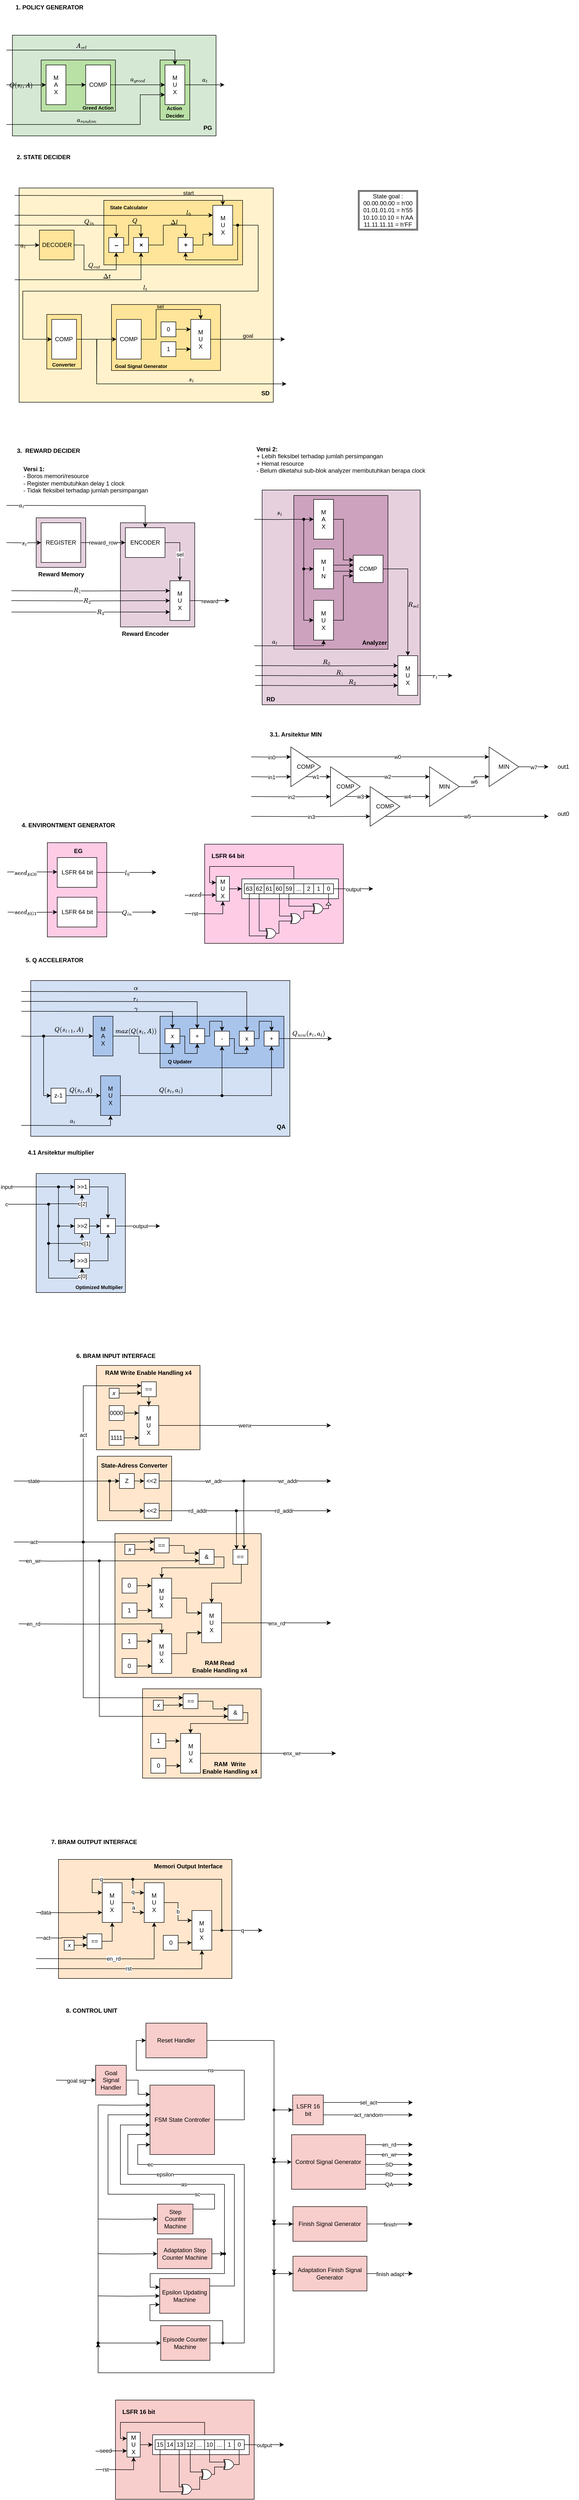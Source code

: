 <mxfile version="20.3.0" type="device" pages="7"><diagram id="ibiOQKyL-mADjhCVZYJ8" name="Sub-System"><mxGraphModel dx="1038" dy="1749" grid="0" gridSize="10" guides="1" tooltips="1" connect="1" arrows="1" fold="1" page="1" pageScale="1" pageWidth="850" pageHeight="1100" math="1" shadow="0"><root><mxCell id="0"/><mxCell id="1" parent="0"/><mxCell id="t9d8EZsZx-q3Z8siAXHU-9" value="" style="rounded=0;whiteSpace=wrap;html=1;fillColor=#D4E1F5;" parent="1" vertex="1"><mxGeometry x="69" y="1966" width="523" height="314" as="geometry"/></mxCell><mxCell id="t9d8EZsZx-q3Z8siAXHU-5" value="" style="rounded=0;whiteSpace=wrap;html=1;fillColor=#E6D0DE;" parent="1" vertex="1"><mxGeometry x="536" y="977" width="319" height="433" as="geometry"/></mxCell><mxCell id="t9d8EZsZx-q3Z8siAXHU-4" value="" style="rounded=0;whiteSpace=wrap;html=1;fillColor=#FFF2CC;" parent="1" vertex="1"><mxGeometry x="45.56" y="368" width="513" height="432" as="geometry"/></mxCell><mxCell id="t9d8EZsZx-q3Z8siAXHU-1" value="" style="rounded=0;whiteSpace=wrap;html=1;fillColor=#D5E8D4;" parent="1" vertex="1"><mxGeometry x="32" y="60" width="411" height="203" as="geometry"/></mxCell><mxCell id="YMe0cI7dsolNZBHi7Z6t-125" value="" style="rounded=0;whiteSpace=wrap;html=1;fillColor=#FFE6CC;" parent="1" vertex="1"><mxGeometry x="125" y="3738" width="350" height="240" as="geometry"/></mxCell><mxCell id="YMe0cI7dsolNZBHi7Z6t-117" value="" style="rounded=0;whiteSpace=wrap;html=1;fillColor=#FFE6CC;" parent="1" vertex="1"><mxGeometry x="294.63" y="3394" width="239.37" height="180" as="geometry"/></mxCell><mxCell id="YMe0cI7dsolNZBHi7Z6t-66" value="" style="rounded=0;whiteSpace=wrap;html=1;fillColor=#FFE6CC;" parent="1" vertex="1"><mxGeometry x="201.63" y="2742" width="209" height="170" as="geometry"/></mxCell><mxCell id="VRf5KEbDuicnc331r6m9-169" value="" style="rounded=0;whiteSpace=wrap;html=1;fillColor=#FFCCE6;" parent="1" vertex="1"><mxGeometry x="102.5" y="1688" width="120" height="190" as="geometry"/></mxCell><mxCell id="VRf5KEbDuicnc331r6m9-2" value="" style="rounded=0;whiteSpace=wrap;html=1;fillColor=#FFCCE6;" parent="1" vertex="1"><mxGeometry x="420" y="1691" width="280" height="200" as="geometry"/></mxCell><mxCell id="VRf5KEbDuicnc331r6m9-162" style="edgeStyle=orthogonalEdgeStyle;rounded=0;orthogonalLoop=1;jettySize=auto;html=1;entryX=0;entryY=0.25;entryDx=0;entryDy=0;" parent="1" source="VRf5KEbDuicnc331r6m9-155" target="VRf5KEbDuicnc331r6m9-151" edge="1"><mxGeometry relative="1" as="geometry"><Array as="points"><mxPoint x="600" y="1736"/><mxPoint x="430" y="1736"/><mxPoint x="430" y="1769"/></Array></mxGeometry></mxCell><mxCell id="VRf5KEbDuicnc331r6m9-155" value="" style="rounded=0;whiteSpace=wrap;html=1;" parent="1" vertex="1"><mxGeometry x="495" y="1761" width="195" height="40" as="geometry"/></mxCell><mxCell id="RxYKYdI8n64CIUrCkolP-7" value="" style="rounded=0;whiteSpace=wrap;html=1;fillColor=#FFE599;" parent="1" vertex="1"><mxGeometry x="232" y="603" width="220" height="133" as="geometry"/></mxCell><mxCell id="RxYKYdI8n64CIUrCkolP-15" value="sel" style="edgeStyle=orthogonalEdgeStyle;rounded=0;orthogonalLoop=1;jettySize=auto;html=1;entryX=0.5;entryY=0;entryDx=0;entryDy=0;labelBackgroundColor=none;" parent="1" source="RxYKYdI8n64CIUrCkolP-8" target="RxYKYdI8n64CIUrCkolP-12" edge="1"><mxGeometry x="-0.02" y="6" relative="1" as="geometry"><Array as="points"><mxPoint x="322" y="673"/><mxPoint x="322" y="613"/><mxPoint x="412" y="613"/></Array><mxPoint as="offset"/></mxGeometry></mxCell><mxCell id="RxYKYdI8n64CIUrCkolP-8" value="COMP" style="rounded=0;whiteSpace=wrap;html=1;" parent="1" vertex="1"><mxGeometry x="242" y="633" width="50" height="80" as="geometry"/></mxCell><mxCell id="8x604wCygLvyvU7YE64j-14" value="" style="rounded=0;whiteSpace=wrap;html=1;fillColor=#CDA2BE;" parent="1" vertex="1"><mxGeometry x="600" y="988" width="190" height="310" as="geometry"/></mxCell><mxCell id="8Y_S_hFf_7bJ75hY1ZtG-148" value="" style="rounded=0;whiteSpace=wrap;html=1;fillColor=#A9C4EB;" parent="1" vertex="1"><mxGeometry x="330" y="2038" width="250" height="104" as="geometry"/></mxCell><mxCell id="8Y_S_hFf_7bJ75hY1ZtG-110" value="" style="rounded=0;whiteSpace=wrap;html=1;fillColor=#E6D0DE;" parent="1" vertex="1"><mxGeometry x="250" y="1043" width="150" height="210" as="geometry"/></mxCell><mxCell id="8Y_S_hFf_7bJ75hY1ZtG-94" value="" style="rounded=0;whiteSpace=wrap;html=1;fillColor=#E6D0DE;" parent="1" vertex="1"><mxGeometry x="80" y="1033" width="100" height="100" as="geometry"/></mxCell><mxCell id="8Y_S_hFf_7bJ75hY1ZtG-90" value="" style="rounded=0;whiteSpace=wrap;html=1;fillColor=#FFE599;" parent="1" vertex="1"><mxGeometry x="101.38" y="623" width="70" height="110" as="geometry"/></mxCell><mxCell id="8Y_S_hFf_7bJ75hY1ZtG-87" value="" style="rounded=0;whiteSpace=wrap;html=1;fillColor=#FFE599;" parent="1" vertex="1"><mxGeometry x="216.56" y="393" width="280" height="130" as="geometry"/></mxCell><mxCell id="8Y_S_hFf_7bJ75hY1ZtG-8" value="" style="rounded=0;whiteSpace=wrap;html=1;fillColor=#B9E0A5;" parent="1" vertex="1"><mxGeometry x="330" y="110" width="60" height="121" as="geometry"/></mxCell><mxCell id="8Y_S_hFf_7bJ75hY1ZtG-7" value="" style="rounded=0;whiteSpace=wrap;html=1;fillColor=#B9E0A5;" parent="1" vertex="1"><mxGeometry x="90" y="110" width="150" height="103" as="geometry"/></mxCell><mxCell id="8Y_S_hFf_7bJ75hY1ZtG-1" value="1. POLICY GENERATOR" style="text;html=1;strokeColor=none;fillColor=none;align=center;verticalAlign=middle;whiteSpace=wrap;rounded=0;fontStyle=1" parent="1" vertex="1"><mxGeometry x="32" y="-11" width="150" height="30" as="geometry"/></mxCell><mxCell id="8Y_S_hFf_7bJ75hY1ZtG-5" value="" style="edgeStyle=orthogonalEdgeStyle;rounded=0;orthogonalLoop=1;jettySize=auto;html=1;" parent="1" source="8Y_S_hFf_7bJ75hY1ZtG-2" target="8Y_S_hFf_7bJ75hY1ZtG-3" edge="1"><mxGeometry relative="1" as="geometry"/></mxCell><mxCell id="8Y_S_hFf_7bJ75hY1ZtG-2" value="M&lt;br&gt;A&lt;br&gt;X" style="rounded=0;whiteSpace=wrap;html=1;" parent="1" vertex="1"><mxGeometry x="100" y="120" width="40" height="80" as="geometry"/></mxCell><mxCell id="8Y_S_hFf_7bJ75hY1ZtG-6" value="$$a_{greed}$$" style="edgeStyle=orthogonalEdgeStyle;rounded=0;orthogonalLoop=1;jettySize=auto;html=1;labelBackgroundColor=none;" parent="1" source="8Y_S_hFf_7bJ75hY1ZtG-3" target="8Y_S_hFf_7bJ75hY1ZtG-4" edge="1"><mxGeometry y="11" relative="1" as="geometry"><mxPoint as="offset"/></mxGeometry></mxCell><mxCell id="8Y_S_hFf_7bJ75hY1ZtG-3" value="COMP" style="rounded=0;whiteSpace=wrap;html=1;" parent="1" vertex="1"><mxGeometry x="180" y="120" width="50" height="80" as="geometry"/></mxCell><mxCell id="8Y_S_hFf_7bJ75hY1ZtG-14" value="$$a_t$$" style="edgeStyle=orthogonalEdgeStyle;rounded=0;orthogonalLoop=1;jettySize=auto;html=1;labelBackgroundColor=none;" parent="1" source="8Y_S_hFf_7bJ75hY1ZtG-4" edge="1"><mxGeometry y="11" relative="1" as="geometry"><mxPoint x="460" y="160" as="targetPoint"/><mxPoint as="offset"/></mxGeometry></mxCell><mxCell id="8Y_S_hFf_7bJ75hY1ZtG-4" value="M&lt;br&gt;U&lt;br&gt;X" style="rounded=0;whiteSpace=wrap;html=1;" parent="1" vertex="1"><mxGeometry x="340" y="120" width="40" height="80" as="geometry"/></mxCell><mxCell id="8Y_S_hFf_7bJ75hY1ZtG-11" value="$$Q(s_t,A)$$" style="edgeStyle=orthogonalEdgeStyle;rounded=0;orthogonalLoop=1;jettySize=auto;html=1;entryX=0;entryY=0.5;entryDx=0;entryDy=0;labelBackgroundColor=none;" parent="1" target="8Y_S_hFf_7bJ75hY1ZtG-2" edge="1"><mxGeometry y="12" relative="1" as="geometry"><mxPoint x="20" y="160" as="sourcePoint"/><mxPoint as="offset"/></mxGeometry></mxCell><mxCell id="8Y_S_hFf_7bJ75hY1ZtG-15" value="&lt;b&gt;&lt;font style=&quot;font-size: 10px;&quot;&gt;Greed Action&lt;/font&gt;&lt;/b&gt;" style="text;html=1;strokeColor=none;fillColor=none;align=center;verticalAlign=middle;whiteSpace=wrap;rounded=0;" parent="1" vertex="1"><mxGeometry x="165.44" y="193" width="80" height="26" as="geometry"/></mxCell><mxCell id="8Y_S_hFf_7bJ75hY1ZtG-16" value="&lt;b&gt;&lt;font style=&quot;font-size: 10px;&quot;&gt;Action&lt;br&gt;&amp;nbsp;Decider&lt;/font&gt;&lt;/b&gt;" style="text;html=1;strokeColor=none;fillColor=none;align=center;verticalAlign=middle;whiteSpace=wrap;rounded=0;" parent="1" vertex="1"><mxGeometry x="308.61" y="200" width="100" height="27" as="geometry"/></mxCell><mxCell id="8Y_S_hFf_7bJ75hY1ZtG-18" value="$$A_{sel}$$" style="edgeStyle=orthogonalEdgeStyle;rounded=0;orthogonalLoop=1;jettySize=auto;html=1;entryX=0.5;entryY=0;entryDx=0;entryDy=0;labelBackgroundColor=none;" parent="1" target="8Y_S_hFf_7bJ75hY1ZtG-4" edge="1"><mxGeometry x="-0.184" y="8" relative="1" as="geometry"><mxPoint x="20" y="90" as="sourcePoint"/><Array as="points"><mxPoint x="20" y="90"/><mxPoint x="360" y="90"/></Array><mxPoint as="offset"/></mxGeometry></mxCell><mxCell id="8Y_S_hFf_7bJ75hY1ZtG-20" value="$$a_{random}$$" style="edgeStyle=orthogonalEdgeStyle;rounded=0;orthogonalLoop=1;jettySize=auto;html=1;entryX=0;entryY=0.75;entryDx=0;entryDy=0;labelBackgroundColor=none;" parent="1" target="8Y_S_hFf_7bJ75hY1ZtG-4" edge="1"><mxGeometry x="-0.147" y="9" relative="1" as="geometry"><mxPoint x="20" y="240" as="sourcePoint"/><Array as="points"><mxPoint x="20" y="240"/><mxPoint x="290" y="240"/><mxPoint x="290" y="180"/></Array><mxPoint as="offset"/></mxGeometry></mxCell><mxCell id="8Y_S_hFf_7bJ75hY1ZtG-24" value="2. STATE DECIDER" style="text;html=1;strokeColor=none;fillColor=none;align=center;verticalAlign=middle;whiteSpace=wrap;rounded=0;fontStyle=1" parent="1" vertex="1"><mxGeometry x="20" y="291" width="150" height="30" as="geometry"/></mxCell><mxCell id="8Y_S_hFf_7bJ75hY1ZtG-39" value="$$Q_{out}$$" style="edgeStyle=orthogonalEdgeStyle;rounded=0;orthogonalLoop=1;jettySize=auto;html=1;entryX=0.5;entryY=1;entryDx=0;entryDy=0;labelBackgroundColor=none;" parent="1" source="8Y_S_hFf_7bJ75hY1ZtG-36" target="8Y_S_hFf_7bJ75hY1ZtG-38" edge="1"><mxGeometry x="0.064" y="9" relative="1" as="geometry"><Array as="points"><mxPoint x="176.56" y="483"/><mxPoint x="176.56" y="533"/><mxPoint x="241.56" y="533"/></Array><mxPoint as="offset"/></mxGeometry></mxCell><mxCell id="8Y_S_hFf_7bJ75hY1ZtG-36" value="DECODER" style="rounded=0;whiteSpace=wrap;html=1;fillColor=#FFE599;" parent="1" vertex="1"><mxGeometry x="86.56" y="453" width="70" height="60" as="geometry"/></mxCell><mxCell id="8Y_S_hFf_7bJ75hY1ZtG-54" value="$$\Delta l$$" style="edgeStyle=orthogonalEdgeStyle;rounded=0;orthogonalLoop=1;jettySize=auto;html=1;entryX=0.5;entryY=0;entryDx=0;entryDy=0;labelBackgroundColor=none;" parent="1" source="8Y_S_hFf_7bJ75hY1ZtG-37" target="8Y_S_hFf_7bJ75hY1ZtG-53" edge="1"><mxGeometry x="0.306" y="6" relative="1" as="geometry"><Array as="points"><mxPoint x="336.56" y="483"/><mxPoint x="336.56" y="443"/><mxPoint x="381.56" y="443"/></Array><mxPoint as="offset"/></mxGeometry></mxCell><mxCell id="8Y_S_hFf_7bJ75hY1ZtG-37" value="&lt;b&gt;×&lt;/b&gt;" style="rounded=0;whiteSpace=wrap;html=1;fillColor=#FFFFFF;" parent="1" vertex="1"><mxGeometry x="276.56" y="468" width="30" height="30" as="geometry"/></mxCell><mxCell id="8Y_S_hFf_7bJ75hY1ZtG-42" value="$$Q$$" style="edgeStyle=orthogonalEdgeStyle;rounded=0;orthogonalLoop=1;jettySize=auto;html=1;labelBackgroundColor=none;" parent="1" source="8Y_S_hFf_7bJ75hY1ZtG-38" target="8Y_S_hFf_7bJ75hY1ZtG-37" edge="1"><mxGeometry x="0.249" y="9" relative="1" as="geometry"><Array as="points"><mxPoint x="266.56" y="483"/><mxPoint x="266.56" y="443"/><mxPoint x="291.56" y="443"/></Array><mxPoint as="offset"/></mxGeometry></mxCell><mxCell id="8Y_S_hFf_7bJ75hY1ZtG-38" value="&lt;span style=&quot;font-size: 14px;&quot;&gt;&lt;b&gt;–&lt;/b&gt;&lt;/span&gt;" style="rounded=0;whiteSpace=wrap;html=1;fillColor=#FFFFFF;" parent="1" vertex="1"><mxGeometry x="226.56" y="468" width="30" height="30" as="geometry"/></mxCell><mxCell id="8Y_S_hFf_7bJ75hY1ZtG-41" value="$$Q_{in}$$" style="edgeStyle=orthogonalEdgeStyle;rounded=0;orthogonalLoop=1;jettySize=auto;html=1;entryX=0.5;entryY=0;entryDx=0;entryDy=0;labelBackgroundColor=none;" parent="1" target="8Y_S_hFf_7bJ75hY1ZtG-38" edge="1"><mxGeometry x="0.308" y="7" relative="1" as="geometry"><mxPoint x="36.56" y="443" as="sourcePoint"/><mxPoint x="241.56" y="453" as="targetPoint"/><Array as="points"><mxPoint x="36.56" y="443"/><mxPoint x="241.56" y="443"/></Array><mxPoint as="offset"/></mxGeometry></mxCell><mxCell id="8Y_S_hFf_7bJ75hY1ZtG-44" value="$$\Delta t$$" style="edgeStyle=orthogonalEdgeStyle;rounded=0;orthogonalLoop=1;jettySize=auto;html=1;entryX=0.5;entryY=1;entryDx=0;entryDy=0;labelBackgroundColor=none;" parent="1" target="8Y_S_hFf_7bJ75hY1ZtG-37" edge="1"><mxGeometry x="0.196" y="7" relative="1" as="geometry"><mxPoint x="36.56" y="553" as="sourcePoint"/><Array as="points"><mxPoint x="36.56" y="553"/><mxPoint x="291.56" y="553"/></Array><mxPoint as="offset"/></mxGeometry></mxCell><mxCell id="8Y_S_hFf_7bJ75hY1ZtG-57" value="" style="edgeStyle=orthogonalEdgeStyle;rounded=0;orthogonalLoop=1;jettySize=auto;html=1;endArrow=none;html=1;rounded=0;exitX=1;exitY=0.5;exitDx=0;exitDy=0;" parent="1" source="8Y_S_hFf_7bJ75hY1ZtG-45" target="8Y_S_hFf_7bJ75hY1ZtG-56" edge="1"><mxGeometry x="0.429" relative="1" as="geometry"><mxPoint x="462.56" y="443.012" as="sourcePoint"/><mxPoint x="507.56" y="443" as="targetPoint"/><mxPoint as="offset"/></mxGeometry></mxCell><mxCell id="8Y_S_hFf_7bJ75hY1ZtG-45" value="M&lt;br&gt;U&lt;br&gt;X" style="rounded=0;whiteSpace=wrap;html=1;fillColor=#FFFFFF;" parent="1" vertex="1"><mxGeometry x="436.56" y="403" width="40" height="80" as="geometry"/></mxCell><mxCell id="8Y_S_hFf_7bJ75hY1ZtG-48" value="$$l_0$$" style="edgeStyle=orthogonalEdgeStyle;rounded=0;orthogonalLoop=1;jettySize=auto;html=1;entryX=0;entryY=0.25;entryDx=0;entryDy=0;labelBackgroundColor=none;" parent="1" target="8Y_S_hFf_7bJ75hY1ZtG-45" edge="1"><mxGeometry x="0.752" y="5" relative="1" as="geometry"><mxPoint x="36.56" y="423" as="sourcePoint"/><mxPoint as="offset"/></mxGeometry></mxCell><mxCell id="8Y_S_hFf_7bJ75hY1ZtG-50" value="$$a_t$$" style="edgeStyle=orthogonalEdgeStyle;rounded=0;orthogonalLoop=1;jettySize=auto;html=1;labelBackgroundColor=none;" parent="1" target="8Y_S_hFf_7bJ75hY1ZtG-36" edge="1"><mxGeometry x="0.018" y="9" relative="1" as="geometry"><mxPoint x="36.56" y="483" as="sourcePoint"/><mxPoint as="offset"/></mxGeometry></mxCell><mxCell id="8Y_S_hFf_7bJ75hY1ZtG-52" value="start" style="edgeStyle=orthogonalEdgeStyle;rounded=0;orthogonalLoop=1;jettySize=auto;html=1;entryX=0.5;entryY=0;entryDx=0;entryDy=0;labelBackgroundColor=none;" parent="1" target="8Y_S_hFf_7bJ75hY1ZtG-45" edge="1"><mxGeometry x="0.593" y="5" relative="1" as="geometry"><mxPoint x="36.56" y="383" as="sourcePoint"/><mxPoint as="offset"/></mxGeometry></mxCell><mxCell id="8Y_S_hFf_7bJ75hY1ZtG-66" style="edgeStyle=orthogonalEdgeStyle;rounded=0;orthogonalLoop=1;jettySize=auto;html=1;entryX=0.013;entryY=0.731;entryDx=0;entryDy=0;entryPerimeter=0;" parent="1" source="8Y_S_hFf_7bJ75hY1ZtG-53" target="8Y_S_hFf_7bJ75hY1ZtG-45" edge="1"><mxGeometry relative="1" as="geometry"><Array as="points"><mxPoint x="416.56" y="483"/><mxPoint x="416.56" y="461"/></Array></mxGeometry></mxCell><mxCell id="8Y_S_hFf_7bJ75hY1ZtG-53" value="&lt;b&gt;+&lt;/b&gt;" style="rounded=0;whiteSpace=wrap;html=1;fillColor=#FFFFFF;" parent="1" vertex="1"><mxGeometry x="366.56" y="468" width="30" height="30" as="geometry"/></mxCell><mxCell id="8Y_S_hFf_7bJ75hY1ZtG-58" style="edgeStyle=orthogonalEdgeStyle;rounded=0;orthogonalLoop=1;jettySize=auto;html=1;entryX=0.5;entryY=1;entryDx=0;entryDy=0;" parent="1" source="8Y_S_hFf_7bJ75hY1ZtG-56" target="8Y_S_hFf_7bJ75hY1ZtG-53" edge="1"><mxGeometry relative="1" as="geometry"><Array as="points"><mxPoint x="486.56" y="513"/><mxPoint x="381.56" y="513"/></Array></mxGeometry></mxCell><mxCell id="8Y_S_hFf_7bJ75hY1ZtG-59" value="$$l_t$$" style="edgeStyle=orthogonalEdgeStyle;rounded=0;orthogonalLoop=1;jettySize=auto;html=1;entryX=0;entryY=0.5;entryDx=0;entryDy=0;labelBackgroundColor=none;" parent="1" source="8Y_S_hFf_7bJ75hY1ZtG-56" target="8Y_S_hFf_7bJ75hY1ZtG-89" edge="1"><mxGeometry x="-0.0" y="-7" relative="1" as="geometry"><mxPoint x="556.56" y="443" as="targetPoint"/><mxPoint as="offset"/><Array as="points"><mxPoint x="528" y="443"/><mxPoint x="528" y="576"/><mxPoint x="53" y="576"/><mxPoint x="53" y="673"/></Array></mxGeometry></mxCell><mxCell id="8Y_S_hFf_7bJ75hY1ZtG-56" value="" style="shape=waypoint;sketch=0;fillStyle=solid;size=6;pointerEvents=1;points=[];fillColor=none;resizable=0;rotatable=0;perimeter=centerPerimeter;snapToPoint=1;" parent="1" vertex="1"><mxGeometry x="466.56" y="423" width="40" height="40" as="geometry"/></mxCell><mxCell id="8Y_S_hFf_7bJ75hY1ZtG-86" value="3.&amp;nbsp; REWARD DECIDER" style="text;html=1;strokeColor=none;fillColor=none;align=center;verticalAlign=middle;whiteSpace=wrap;rounded=0;fontStyle=1" parent="1" vertex="1"><mxGeometry x="30" y="883" width="150" height="30" as="geometry"/></mxCell><mxCell id="8Y_S_hFf_7bJ75hY1ZtG-88" value="&lt;b&gt;&lt;font style=&quot;font-size: 10px;&quot;&gt;State Calculator&lt;/font&gt;&lt;/b&gt;" style="text;html=1;strokeColor=none;fillColor=none;align=left;verticalAlign=middle;whiteSpace=wrap;rounded=0;" parent="1" vertex="1"><mxGeometry x="226.56" y="393" width="140" height="27" as="geometry"/></mxCell><mxCell id="8Y_S_hFf_7bJ75hY1ZtG-91" value="$$s_t$$" style="edgeStyle=orthogonalEdgeStyle;rounded=0;orthogonalLoop=1;jettySize=auto;html=1;startArrow=none;labelBackgroundColor=none;" parent="1" edge="1"><mxGeometry x="-0.003" y="9" relative="1" as="geometry"><mxPoint x="585" y="763" as="targetPoint"/><mxPoint x="202" y="763" as="sourcePoint"/><mxPoint as="offset"/></mxGeometry></mxCell><mxCell id="8Y_S_hFf_7bJ75hY1ZtG-89" value="COMP" style="rounded=0;whiteSpace=wrap;html=1;" parent="1" vertex="1"><mxGeometry x="111.38" y="633" width="50" height="80" as="geometry"/></mxCell><mxCell id="8Y_S_hFf_7bJ75hY1ZtG-92" value="&lt;b&gt;&lt;font style=&quot;font-size: 10px;&quot;&gt;Converter&lt;/font&gt;&lt;/b&gt;" style="text;html=1;strokeColor=none;fillColor=none;align=center;verticalAlign=middle;whiteSpace=wrap;rounded=0;" parent="1" vertex="1"><mxGeometry x="101.38" y="710" width="70" height="27" as="geometry"/></mxCell><mxCell id="8Y_S_hFf_7bJ75hY1ZtG-99" value="reward_row" style="edgeStyle=orthogonalEdgeStyle;rounded=0;orthogonalLoop=1;jettySize=auto;html=1;entryX=0;entryY=0.5;entryDx=0;entryDy=0;" parent="1" source="8Y_S_hFf_7bJ75hY1ZtG-93" target="8Y_S_hFf_7bJ75hY1ZtG-98" edge="1"><mxGeometry relative="1" as="geometry"/></mxCell><mxCell id="8Y_S_hFf_7bJ75hY1ZtG-93" value="REGISTER" style="rounded=0;whiteSpace=wrap;html=1;fillColor=#FFFFFF;" parent="1" vertex="1"><mxGeometry x="90" y="1043" width="80" height="80" as="geometry"/></mxCell><mxCell id="8Y_S_hFf_7bJ75hY1ZtG-95" value="&lt;b&gt;Reward Memory&lt;/b&gt;" style="text;html=1;strokeColor=none;fillColor=none;align=center;verticalAlign=middle;whiteSpace=wrap;rounded=0;" parent="1" vertex="1"><mxGeometry x="76.5" y="1133" width="107" height="27" as="geometry"/></mxCell><mxCell id="8Y_S_hFf_7bJ75hY1ZtG-97" value="$$s_t$$" style="edgeStyle=orthogonalEdgeStyle;rounded=0;orthogonalLoop=1;jettySize=auto;html=1;entryX=0;entryY=0.5;entryDx=0;entryDy=0;" parent="1" target="8Y_S_hFf_7bJ75hY1ZtG-93" edge="1"><mxGeometry relative="1" as="geometry"><mxPoint x="20" y="1083" as="sourcePoint"/></mxGeometry></mxCell><mxCell id="8Y_S_hFf_7bJ75hY1ZtG-102" value="sel" style="edgeStyle=orthogonalEdgeStyle;rounded=0;orthogonalLoop=1;jettySize=auto;html=1;entryX=0.5;entryY=0;entryDx=0;entryDy=0;" parent="1" source="8Y_S_hFf_7bJ75hY1ZtG-98" target="8Y_S_hFf_7bJ75hY1ZtG-101" edge="1"><mxGeometry relative="1" as="geometry"/></mxCell><mxCell id="8Y_S_hFf_7bJ75hY1ZtG-98" value="ENCODER" style="rounded=0;whiteSpace=wrap;html=1;fillColor=#FFFFFF;" parent="1" vertex="1"><mxGeometry x="260" y="1053" width="80" height="60" as="geometry"/></mxCell><mxCell id="8Y_S_hFf_7bJ75hY1ZtG-109" value="reward" style="edgeStyle=orthogonalEdgeStyle;rounded=0;orthogonalLoop=1;jettySize=auto;html=1;" parent="1" source="8Y_S_hFf_7bJ75hY1ZtG-101" edge="1"><mxGeometry relative="1" as="geometry"><mxPoint x="470" y="1200" as="targetPoint"/></mxGeometry></mxCell><mxCell id="8Y_S_hFf_7bJ75hY1ZtG-101" value="M&lt;br&gt;U&lt;br&gt;X" style="rounded=0;whiteSpace=wrap;html=1;fillColor=#FFFFFF;" parent="1" vertex="1"><mxGeometry x="350" y="1160" width="40" height="80" as="geometry"/></mxCell><mxCell id="8Y_S_hFf_7bJ75hY1ZtG-105" value="$$R_1$$" style="edgeStyle=orthogonalEdgeStyle;rounded=0;orthogonalLoop=1;jettySize=auto;html=1;entryX=0;entryY=0.25;entryDx=0;entryDy=0;exitX=0.418;exitY=0.418;exitDx=0;exitDy=0;exitPerimeter=0;" parent="1" target="8Y_S_hFf_7bJ75hY1ZtG-101" edge="1"><mxGeometry x="-0.175" y="1" relative="1" as="geometry"><mxPoint x="30" y="1180" as="sourcePoint"/><mxPoint as="offset"/></mxGeometry></mxCell><mxCell id="8Y_S_hFf_7bJ75hY1ZtG-106" value="$$R_2$$" style="edgeStyle=orthogonalEdgeStyle;rounded=0;orthogonalLoop=1;jettySize=auto;html=1;entryX=0;entryY=0.5;entryDx=0;entryDy=0;" parent="1" target="8Y_S_hFf_7bJ75hY1ZtG-101" edge="1"><mxGeometry x="-0.05" relative="1" as="geometry"><mxPoint x="30" y="1200" as="sourcePoint"/><mxPoint x="320" y="1200" as="targetPoint"/><mxPoint as="offset"/></mxGeometry></mxCell><mxCell id="8Y_S_hFf_7bJ75hY1ZtG-108" value="$$R_3$$" style="edgeStyle=orthogonalEdgeStyle;rounded=0;orthogonalLoop=1;jettySize=auto;html=1;" parent="1" edge="1"><mxGeometry x="0.119" relative="1" as="geometry"><mxPoint x="30" y="1223" as="sourcePoint"/><mxPoint x="350" y="1223" as="targetPoint"/><mxPoint as="offset"/></mxGeometry></mxCell><mxCell id="8Y_S_hFf_7bJ75hY1ZtG-111" value="&lt;b&gt;Reward Encoder&lt;/b&gt;" style="text;html=1;strokeColor=none;fillColor=none;align=center;verticalAlign=middle;whiteSpace=wrap;rounded=0;" parent="1" vertex="1"><mxGeometry x="246.5" y="1253" width="107" height="27" as="geometry"/></mxCell><mxCell id="8Y_S_hFf_7bJ75hY1ZtG-114" value="$$a_t$$" style="edgeStyle=orthogonalEdgeStyle;rounded=0;orthogonalLoop=1;jettySize=auto;html=1;" parent="1" target="8Y_S_hFf_7bJ75hY1ZtG-98" edge="1"><mxGeometry x="-0.815" relative="1" as="geometry"><mxPoint x="20" y="1008" as="sourcePoint"/><mxPoint as="offset"/></mxGeometry></mxCell><mxCell id="8Y_S_hFf_7bJ75hY1ZtG-115" value="5. Q ACCELERATOR" style="text;html=1;strokeColor=none;fillColor=none;align=center;verticalAlign=middle;whiteSpace=wrap;rounded=0;fontStyle=1" parent="1" vertex="1"><mxGeometry x="42" y="1910" width="150" height="30" as="geometry"/></mxCell><mxCell id="8Y_S_hFf_7bJ75hY1ZtG-126" value="$$max(Q(s_t,A))$$" style="edgeStyle=orthogonalEdgeStyle;rounded=0;orthogonalLoop=1;jettySize=auto;html=1;entryX=0.5;entryY=1;entryDx=0;entryDy=0;labelBackgroundColor=none;" parent="1" source="8Y_S_hFf_7bJ75hY1ZtG-117" target="8Y_S_hFf_7bJ75hY1ZtG-124" edge="1"><mxGeometry x="-0.474" y="10" relative="1" as="geometry"><mxPoint as="offset"/></mxGeometry></mxCell><mxCell id="8Y_S_hFf_7bJ75hY1ZtG-117" value="M&lt;br&gt;A&lt;br&gt;X" style="rounded=0;whiteSpace=wrap;html=1;fillColor=#A9C4EB;" parent="1" vertex="1"><mxGeometry x="195" y="2038" width="40" height="80" as="geometry"/></mxCell><mxCell id="8Y_S_hFf_7bJ75hY1ZtG-135" value="" style="edgeStyle=orthogonalEdgeStyle;rounded=0;orthogonalLoop=1;jettySize=auto;html=1;entryX=0.5;entryY=1;entryDx=0;entryDy=0;startArrow=none;" parent="1" source="8Y_S_hFf_7bJ75hY1ZtG-143" target="8Y_S_hFf_7bJ75hY1ZtG-133" edge="1"><mxGeometry relative="1" as="geometry"/></mxCell><mxCell id="8Y_S_hFf_7bJ75hY1ZtG-118" value="M&lt;br&gt;U&lt;br&gt;X" style="rounded=0;whiteSpace=wrap;html=1;fillColor=#A9C4EB;" parent="1" vertex="1"><mxGeometry x="210" y="2158" width="40" height="80" as="geometry"/></mxCell><mxCell id="8Y_S_hFf_7bJ75hY1ZtG-123" value="$$Q(s_t,A)$$" style="edgeStyle=orthogonalEdgeStyle;rounded=0;orthogonalLoop=1;jettySize=auto;html=1;entryX=0;entryY=0.5;entryDx=0;entryDy=0;labelBackgroundColor=none;" parent="1" source="8Y_S_hFf_7bJ75hY1ZtG-119" target="8Y_S_hFf_7bJ75hY1ZtG-118" edge="1"><mxGeometry x="-0.143" y="11" relative="1" as="geometry"><mxPoint as="offset"/></mxGeometry></mxCell><mxCell id="8Y_S_hFf_7bJ75hY1ZtG-119" value="z-1" style="rounded=0;whiteSpace=wrap;html=1;fillColor=#FFFFFF;" parent="1" vertex="1"><mxGeometry x="110" y="2183" width="30" height="30" as="geometry"/></mxCell><mxCell id="8Y_S_hFf_7bJ75hY1ZtG-121" value="&lt;b&gt;$$Q(s_{t+1},A)$$&lt;/b&gt;" style="edgeStyle=orthogonalEdgeStyle;rounded=0;orthogonalLoop=1;jettySize=auto;html=1;labelBackgroundColor=none;" parent="1" source="8Y_S_hFf_7bJ75hY1ZtG-120" target="8Y_S_hFf_7bJ75hY1ZtG-117" edge="1"><mxGeometry x="0.02" y="13" relative="1" as="geometry"><mxPoint as="offset"/></mxGeometry></mxCell><mxCell id="8Y_S_hFf_7bJ75hY1ZtG-122" style="edgeStyle=orthogonalEdgeStyle;rounded=0;orthogonalLoop=1;jettySize=auto;html=1;entryX=0;entryY=0.5;entryDx=0;entryDy=0;" parent="1" source="8Y_S_hFf_7bJ75hY1ZtG-120" target="8Y_S_hFf_7bJ75hY1ZtG-119" edge="1"><mxGeometry relative="1" as="geometry"><Array as="points"><mxPoint x="95" y="2198"/></Array></mxGeometry></mxCell><mxCell id="8Y_S_hFf_7bJ75hY1ZtG-120" value="" style="shape=waypoint;sketch=0;fillStyle=solid;size=6;pointerEvents=1;points=[];fillColor=none;resizable=0;rotatable=0;perimeter=centerPerimeter;snapToPoint=1;" parent="1" vertex="1"><mxGeometry x="75" y="2058" width="40" height="40" as="geometry"/></mxCell><mxCell id="8Y_S_hFf_7bJ75hY1ZtG-130" style="edgeStyle=orthogonalEdgeStyle;rounded=0;orthogonalLoop=1;jettySize=auto;html=1;entryX=0.5;entryY=1;entryDx=0;entryDy=0;" parent="1" source="8Y_S_hFf_7bJ75hY1ZtG-124" target="8Y_S_hFf_7bJ75hY1ZtG-129" edge="1"><mxGeometry relative="1" as="geometry"><Array as="points"><mxPoint x="380" y="2078"/><mxPoint x="380" y="2113"/><mxPoint x="405" y="2113"/></Array></mxGeometry></mxCell><mxCell id="8Y_S_hFf_7bJ75hY1ZtG-124" value="x" style="rounded=0;whiteSpace=wrap;html=1;fillColor=#FFFFFF;" parent="1" vertex="1"><mxGeometry x="340" y="2063" width="30" height="30" as="geometry"/></mxCell><mxCell id="8Y_S_hFf_7bJ75hY1ZtG-128" value="$$\gamma$$" style="edgeStyle=orthogonalEdgeStyle;rounded=0;orthogonalLoop=1;jettySize=auto;html=1;labelBackgroundColor=none;" parent="1" target="8Y_S_hFf_7bJ75hY1ZtG-124" edge="1"><mxGeometry x="0.359" y="5" relative="1" as="geometry"><mxPoint x="50" y="2028" as="sourcePoint"/><mxPoint as="offset"/></mxGeometry></mxCell><mxCell id="8Y_S_hFf_7bJ75hY1ZtG-134" style="edgeStyle=orthogonalEdgeStyle;rounded=0;orthogonalLoop=1;jettySize=auto;html=1;entryX=0.5;entryY=0;entryDx=0;entryDy=0;" parent="1" source="8Y_S_hFf_7bJ75hY1ZtG-129" target="8Y_S_hFf_7bJ75hY1ZtG-133" edge="1"><mxGeometry relative="1" as="geometry"><Array as="points"><mxPoint x="430" y="2078"/><mxPoint x="430" y="2048"/><mxPoint x="455" y="2048"/></Array></mxGeometry></mxCell><mxCell id="8Y_S_hFf_7bJ75hY1ZtG-129" value="+" style="rounded=0;whiteSpace=wrap;html=1;fillColor=#FFFFFF;" parent="1" vertex="1"><mxGeometry x="390" y="2063" width="30" height="30" as="geometry"/></mxCell><mxCell id="8Y_S_hFf_7bJ75hY1ZtG-132" value="$$r_t$$" style="edgeStyle=orthogonalEdgeStyle;rounded=0;orthogonalLoop=1;jettySize=auto;html=1;entryX=0.5;entryY=0;entryDx=0;entryDy=0;labelBackgroundColor=none;" parent="1" target="8Y_S_hFf_7bJ75hY1ZtG-129" edge="1"><mxGeometry x="0.127" y="5" relative="1" as="geometry"><mxPoint x="50" y="2008" as="sourcePoint"/><mxPoint as="offset"/></mxGeometry></mxCell><mxCell id="8Y_S_hFf_7bJ75hY1ZtG-138" style="edgeStyle=orthogonalEdgeStyle;rounded=0;orthogonalLoop=1;jettySize=auto;html=1;entryX=0.5;entryY=1;entryDx=0;entryDy=0;" parent="1" source="8Y_S_hFf_7bJ75hY1ZtG-133" target="8Y_S_hFf_7bJ75hY1ZtG-136" edge="1"><mxGeometry relative="1" as="geometry"><Array as="points"><mxPoint x="480" y="2083"/><mxPoint x="480" y="2113"/><mxPoint x="505" y="2113"/></Array></mxGeometry></mxCell><mxCell id="8Y_S_hFf_7bJ75hY1ZtG-133" value="-" style="rounded=0;whiteSpace=wrap;html=1;fillColor=#FFFFFF;" parent="1" vertex="1"><mxGeometry x="440" y="2068" width="30" height="30" as="geometry"/></mxCell><mxCell id="8Y_S_hFf_7bJ75hY1ZtG-142" style="edgeStyle=orthogonalEdgeStyle;rounded=0;orthogonalLoop=1;jettySize=auto;html=1;entryX=0.5;entryY=0;entryDx=0;entryDy=0;" parent="1" source="8Y_S_hFf_7bJ75hY1ZtG-136" target="8Y_S_hFf_7bJ75hY1ZtG-141" edge="1"><mxGeometry relative="1" as="geometry"><Array as="points"><mxPoint x="530" y="2083"/><mxPoint x="530" y="2048"/><mxPoint x="555" y="2048"/></Array></mxGeometry></mxCell><mxCell id="8Y_S_hFf_7bJ75hY1ZtG-136" value="x" style="rounded=0;whiteSpace=wrap;html=1;fillColor=#FFFFFF;" parent="1" vertex="1"><mxGeometry x="490" y="2068" width="30" height="30" as="geometry"/></mxCell><mxCell id="8Y_S_hFf_7bJ75hY1ZtG-140" value="$$\alpha$$" style="edgeStyle=orthogonalEdgeStyle;rounded=0;orthogonalLoop=1;jettySize=auto;html=1;entryX=0.5;entryY=0;entryDx=0;entryDy=0;labelBackgroundColor=none;" parent="1" target="8Y_S_hFf_7bJ75hY1ZtG-136" edge="1"><mxGeometry x="-0.136" y="7" relative="1" as="geometry"><mxPoint x="50" y="1988" as="sourcePoint"/><mxPoint as="offset"/></mxGeometry></mxCell><mxCell id="8Y_S_hFf_7bJ75hY1ZtG-153" value="$$Q_{new}(s_t,a_t)$$" style="edgeStyle=orthogonalEdgeStyle;rounded=0;orthogonalLoop=1;jettySize=auto;html=1;labelBackgroundColor=none;" parent="1" source="8Y_S_hFf_7bJ75hY1ZtG-141" edge="1"><mxGeometry x="0.121" y="10" relative="1" as="geometry"><mxPoint x="677" y="2083" as="targetPoint"/><mxPoint as="offset"/></mxGeometry></mxCell><mxCell id="8Y_S_hFf_7bJ75hY1ZtG-141" value="+" style="rounded=0;whiteSpace=wrap;html=1;fillColor=#FFFFFF;" parent="1" vertex="1"><mxGeometry x="540" y="2068" width="30" height="30" as="geometry"/></mxCell><mxCell id="8Y_S_hFf_7bJ75hY1ZtG-145" style="edgeStyle=orthogonalEdgeStyle;rounded=0;orthogonalLoop=1;jettySize=auto;html=1;entryX=0.5;entryY=1;entryDx=0;entryDy=0;" parent="1" source="8Y_S_hFf_7bJ75hY1ZtG-143" target="8Y_S_hFf_7bJ75hY1ZtG-141" edge="1"><mxGeometry relative="1" as="geometry"/></mxCell><mxCell id="8Y_S_hFf_7bJ75hY1ZtG-143" value="" style="shape=waypoint;sketch=0;fillStyle=solid;size=6;pointerEvents=1;points=[];fillColor=none;resizable=0;rotatable=0;perimeter=centerPerimeter;snapToPoint=1;" parent="1" vertex="1"><mxGeometry x="435" y="2178" width="40" height="40" as="geometry"/></mxCell><mxCell id="8Y_S_hFf_7bJ75hY1ZtG-144" value="$$Q(s_t,a_t)$$" style="edgeStyle=orthogonalEdgeStyle;rounded=0;orthogonalLoop=1;jettySize=auto;html=1;entryDx=0;entryDy=0;endArrow=none;labelBackgroundColor=none;" parent="1" source="8Y_S_hFf_7bJ75hY1ZtG-118" target="8Y_S_hFf_7bJ75hY1ZtG-143" edge="1"><mxGeometry x="-0.005" y="11" relative="1" as="geometry"><mxPoint x="250" y="2198.032" as="sourcePoint"/><mxPoint x="505" y="2093" as="targetPoint"/><mxPoint as="offset"/></mxGeometry></mxCell><mxCell id="8Y_S_hFf_7bJ75hY1ZtG-149" value="&lt;b&gt;&lt;font style=&quot;font-size: 10px;&quot;&gt;Q Updater&lt;/font&gt;&lt;/b&gt;" style="text;html=1;strokeColor=none;fillColor=none;align=center;verticalAlign=middle;whiteSpace=wrap;rounded=0;" parent="1" vertex="1"><mxGeometry x="330" y="2115" width="80" height="27" as="geometry"/></mxCell><mxCell id="8Y_S_hFf_7bJ75hY1ZtG-152" value="" style="edgeStyle=orthogonalEdgeStyle;rounded=0;orthogonalLoop=1;jettySize=auto;html=1;endArrow=none;" parent="1" target="8Y_S_hFf_7bJ75hY1ZtG-120" edge="1"><mxGeometry relative="1" as="geometry"><mxPoint x="50" y="2078" as="sourcePoint"/></mxGeometry></mxCell><mxCell id="8Y_S_hFf_7bJ75hY1ZtG-155" value="$$a_t$$" style="edgeStyle=orthogonalEdgeStyle;rounded=0;orthogonalLoop=1;jettySize=auto;html=1;entryX=0.5;entryY=1;entryDx=0;entryDy=0;labelBackgroundColor=none;" parent="1" target="8Y_S_hFf_7bJ75hY1ZtG-118" edge="1"><mxGeometry x="0.02" y="9" relative="1" as="geometry"><mxPoint x="50" y="2258" as="sourcePoint"/><mxPoint as="offset"/></mxGeometry></mxCell><mxCell id="8x604wCygLvyvU7YE64j-20" style="edgeStyle=orthogonalEdgeStyle;rounded=0;orthogonalLoop=1;jettySize=auto;html=1;entryX=0.005;entryY=0.172;entryDx=0;entryDy=0;entryPerimeter=0;" parent="1" source="8x604wCygLvyvU7YE64j-2" target="8x604wCygLvyvU7YE64j-19" edge="1"><mxGeometry relative="1" as="geometry"/></mxCell><mxCell id="8x604wCygLvyvU7YE64j-2" value="M&lt;br&gt;A&lt;br&gt;X" style="rounded=0;whiteSpace=wrap;html=1;fillColor=#FFFFFF;" parent="1" vertex="1"><mxGeometry x="640" y="996" width="40" height="80" as="geometry"/></mxCell><mxCell id="8x604wCygLvyvU7YE64j-21" style="edgeStyle=orthogonalEdgeStyle;rounded=0;orthogonalLoop=1;jettySize=auto;html=1;entryX=0.005;entryY=0.585;entryDx=0;entryDy=0;entryPerimeter=0;" parent="1" source="8x604wCygLvyvU7YE64j-3" target="8x604wCygLvyvU7YE64j-19" edge="1"><mxGeometry relative="1" as="geometry"><Array as="points"><mxPoint x="700" y="1141"/></Array></mxGeometry></mxCell><mxCell id="8x604wCygLvyvU7YE64j-38" style="edgeStyle=orthogonalEdgeStyle;rounded=0;orthogonalLoop=1;jettySize=auto;html=1;entryX=0.011;entryY=0.361;entryDx=0;entryDy=0;entryPerimeter=0;" parent="1" source="8x604wCygLvyvU7YE64j-3" target="8x604wCygLvyvU7YE64j-19" edge="1"><mxGeometry relative="1" as="geometry"><Array as="points"><mxPoint x="700" y="1128"/></Array></mxGeometry></mxCell><mxCell id="8x604wCygLvyvU7YE64j-3" value="M&lt;br&gt;I&lt;br&gt;N" style="rounded=0;whiteSpace=wrap;html=1;fillColor=#FFFFFF;" parent="1" vertex="1"><mxGeometry x="640" y="1096" width="40" height="80" as="geometry"/></mxCell><mxCell id="8x604wCygLvyvU7YE64j-22" style="edgeStyle=orthogonalEdgeStyle;rounded=0;orthogonalLoop=1;jettySize=auto;html=1;entryX=0;entryY=0.75;entryDx=0;entryDy=0;" parent="1" source="8x604wCygLvyvU7YE64j-4" target="8x604wCygLvyvU7YE64j-19" edge="1"><mxGeometry relative="1" as="geometry"/></mxCell><mxCell id="8x604wCygLvyvU7YE64j-4" value="M&lt;br&gt;U&lt;br&gt;X" style="rounded=0;whiteSpace=wrap;html=1;fillColor=#FFFFFF;" parent="1" vertex="1"><mxGeometry x="640" y="1199.5" width="40" height="80" as="geometry"/></mxCell><mxCell id="8x604wCygLvyvU7YE64j-6" style="edgeStyle=orthogonalEdgeStyle;rounded=0;orthogonalLoop=1;jettySize=auto;html=1;entryX=0;entryY=0.5;entryDx=0;entryDy=0;startArrow=none;" parent="1" source="8x604wCygLvyvU7YE64j-7" target="8x604wCygLvyvU7YE64j-2" edge="1"><mxGeometry relative="1" as="geometry"><mxPoint x="520" y="1036" as="sourcePoint"/></mxGeometry></mxCell><mxCell id="8x604wCygLvyvU7YE64j-17" style="edgeStyle=orthogonalEdgeStyle;rounded=0;orthogonalLoop=1;jettySize=auto;html=1;entryX=0;entryY=0.5;entryDx=0;entryDy=0;startArrow=none;" parent="1" source="8x604wCygLvyvU7YE64j-10" target="8x604wCygLvyvU7YE64j-3" edge="1"><mxGeometry relative="1" as="geometry"/></mxCell><mxCell id="8x604wCygLvyvU7YE64j-7" value="" style="shape=waypoint;sketch=0;fillStyle=solid;size=6;pointerEvents=1;points=[];fillColor=none;resizable=0;rotatable=0;perimeter=centerPerimeter;snapToPoint=1;" parent="1" vertex="1"><mxGeometry x="600" y="1016" width="40" height="40" as="geometry"/></mxCell><mxCell id="8x604wCygLvyvU7YE64j-8" value="$$s_t$$" style="edgeStyle=orthogonalEdgeStyle;rounded=0;orthogonalLoop=1;jettySize=auto;html=1;entryDx=0;entryDy=0;endArrow=none;labelBackgroundColor=none;" parent="1" target="8x604wCygLvyvU7YE64j-7" edge="1"><mxGeometry x="0.02" y="13" relative="1" as="geometry"><mxPoint x="520" y="1036" as="sourcePoint"/><mxPoint x="640" y="1036" as="targetPoint"/><mxPoint as="offset"/></mxGeometry></mxCell><mxCell id="8x604wCygLvyvU7YE64j-12" style="edgeStyle=orthogonalEdgeStyle;rounded=0;orthogonalLoop=1;jettySize=auto;html=1;entryX=0;entryY=0.5;entryDx=0;entryDy=0;" parent="1" source="8x604wCygLvyvU7YE64j-10" target="8x604wCygLvyvU7YE64j-4" edge="1"><mxGeometry relative="1" as="geometry"><Array as="points"><mxPoint x="620" y="1239"/></Array></mxGeometry></mxCell><mxCell id="8x604wCygLvyvU7YE64j-11" value="" style="edgeStyle=orthogonalEdgeStyle;rounded=0;orthogonalLoop=1;jettySize=auto;html=1;entryDx=0;entryDy=0;endArrow=none;" parent="1" target="8x604wCygLvyvU7YE64j-10" edge="1"><mxGeometry relative="1" as="geometry"><mxPoint x="630" y="1036" as="sourcePoint"/><mxPoint x="640" y="1136" as="targetPoint"/><Array as="points"><mxPoint x="620" y="1036"/></Array></mxGeometry></mxCell><mxCell id="8x604wCygLvyvU7YE64j-10" value="" style="shape=waypoint;sketch=0;fillStyle=solid;size=6;pointerEvents=1;points=[];fillColor=none;resizable=0;rotatable=0;perimeter=centerPerimeter;snapToPoint=1;" parent="1" vertex="1"><mxGeometry x="600" y="1116" width="40" height="40" as="geometry"/></mxCell><mxCell id="8x604wCygLvyvU7YE64j-18" value="" style="edgeStyle=orthogonalEdgeStyle;rounded=0;orthogonalLoop=1;jettySize=auto;html=1;entryDx=0;entryDy=0;endArrow=none;" parent="1" source="8x604wCygLvyvU7YE64j-7" target="8x604wCygLvyvU7YE64j-10" edge="1"><mxGeometry relative="1" as="geometry"><mxPoint x="620" y="1036" as="sourcePoint"/><mxPoint x="640" y="1136" as="targetPoint"/></mxGeometry></mxCell><mxCell id="8x604wCygLvyvU7YE64j-27" value="$$R_{sel}$$" style="edgeStyle=orthogonalEdgeStyle;rounded=0;orthogonalLoop=1;jettySize=auto;html=1;entryX=0.5;entryY=0;entryDx=0;entryDy=0;labelBackgroundColor=none;" parent="1" source="8x604wCygLvyvU7YE64j-19" target="8x604wCygLvyvU7YE64j-26" edge="1"><mxGeometry x="0.084" y="11" relative="1" as="geometry"><mxPoint as="offset"/></mxGeometry></mxCell><mxCell id="8x604wCygLvyvU7YE64j-19" value="COMP" style="rounded=0;whiteSpace=wrap;html=1;fillColor=#FFFFFF;" parent="1" vertex="1"><mxGeometry x="720" y="1108.5" width="60" height="55" as="geometry"/></mxCell><mxCell id="8x604wCygLvyvU7YE64j-24" value="$$a_t$$" style="edgeStyle=orthogonalEdgeStyle;rounded=0;orthogonalLoop=1;jettySize=auto;html=1;entryX=0.5;entryY=1;entryDx=0;entryDy=0;labelBackgroundColor=none;" parent="1" target="8x604wCygLvyvU7YE64j-4" edge="1"><mxGeometry x="-0.459" y="8" relative="1" as="geometry"><mxPoint x="520" y="1291" as="sourcePoint"/><Array as="points"><mxPoint x="660" y="1291"/></Array><mxPoint as="offset"/></mxGeometry></mxCell><mxCell id="8x604wCygLvyvU7YE64j-25" value="&lt;b&gt;Analyzer&lt;/b&gt;" style="text;html=1;strokeColor=none;fillColor=none;align=right;verticalAlign=middle;whiteSpace=wrap;rounded=0;" parent="1" vertex="1"><mxGeometry x="683" y="1271" width="107" height="27" as="geometry"/></mxCell><mxCell id="8x604wCygLvyvU7YE64j-34" value="$$r_t$$" style="edgeStyle=orthogonalEdgeStyle;rounded=0;orthogonalLoop=1;jettySize=auto;html=1;" parent="1" source="8x604wCygLvyvU7YE64j-26" edge="1"><mxGeometry relative="1" as="geometry"><mxPoint x="920" y="1351.0" as="targetPoint"/></mxGeometry></mxCell><mxCell id="8x604wCygLvyvU7YE64j-26" value="M&lt;br&gt;U&lt;br&gt;X" style="rounded=0;whiteSpace=wrap;html=1;fillColor=#FFFFFF;" parent="1" vertex="1"><mxGeometry x="810" y="1311" width="40" height="80" as="geometry"/></mxCell><mxCell id="8x604wCygLvyvU7YE64j-29" value="$$R_1$$" style="edgeStyle=orthogonalEdgeStyle;rounded=0;orthogonalLoop=1;jettySize=auto;html=1;entryX=0;entryY=0.5;entryDx=0;entryDy=0;labelBackgroundColor=none;" parent="1" target="8x604wCygLvyvU7YE64j-26" edge="1"><mxGeometry x="0.184" y="6" relative="1" as="geometry"><mxPoint x="522" y="1351" as="sourcePoint"/><mxPoint as="offset"/></mxGeometry></mxCell><mxCell id="8x604wCygLvyvU7YE64j-31" value="$$R_0$$" style="edgeStyle=orthogonalEdgeStyle;rounded=0;orthogonalLoop=1;jettySize=auto;html=1;entryX=0;entryY=0.25;entryDx=0;entryDy=0;labelBackgroundColor=none;" parent="1" target="8x604wCygLvyvU7YE64j-26" edge="1"><mxGeometry x="-0.008" y="7" relative="1" as="geometry"><mxPoint x="522" y="1331" as="sourcePoint"/><mxPoint as="offset"/></mxGeometry></mxCell><mxCell id="8x604wCygLvyvU7YE64j-33" value="$$R_2$$" style="edgeStyle=orthogonalEdgeStyle;rounded=0;orthogonalLoop=1;jettySize=auto;html=1;entryX=0;entryY=0.75;entryDx=0;entryDy=0;labelBackgroundColor=none;" parent="1" target="8x604wCygLvyvU7YE64j-26" edge="1"><mxGeometry x="0.36" y="7" relative="1" as="geometry"><mxPoint x="522" y="1371" as="sourcePoint"/><mxPoint as="offset"/></mxGeometry></mxCell><mxCell id="8x604wCygLvyvU7YE64j-36" value="&lt;div style=&quot;text-align: left&quot;&gt;&lt;span&gt;&lt;b&gt;Versi 1:&lt;/b&gt;&lt;/span&gt;&lt;/div&gt;&lt;div style=&quot;text-align: left&quot;&gt;&lt;span&gt;- Boros memori/resource&lt;/span&gt;&lt;br&gt;&lt;/div&gt;&lt;div style=&quot;text-align: left&quot;&gt;&lt;span&gt;- Register membutuhkan delay 1 clock&lt;/span&gt;&lt;/div&gt;&lt;div style=&quot;text-align: left&quot;&gt;&lt;span&gt;- Tidak fleksibel terhadap jumlah persimpangan&lt;/span&gt;&lt;/div&gt;" style="text;html=1;strokeColor=none;fillColor=none;align=center;verticalAlign=middle;whiteSpace=wrap;rounded=0;" parent="1" vertex="1"><mxGeometry x="50" y="928" width="260" height="55" as="geometry"/></mxCell><mxCell id="8x604wCygLvyvU7YE64j-37" value="&lt;div style=&quot;text-align: left&quot;&gt;&lt;span&gt;&lt;b&gt;Versi 2:&lt;/b&gt;&lt;/span&gt;&lt;/div&gt;&lt;div style=&quot;text-align: left&quot;&gt;&lt;span&gt;+ Lebih fleksibel terhadap jumlah persimpangan&lt;/span&gt;&lt;/div&gt;&lt;div style=&quot;text-align: left&quot;&gt;&lt;span&gt;+ Hemat resource&amp;nbsp;&lt;/span&gt;&lt;/div&gt;&lt;div style=&quot;text-align: left&quot;&gt;- Belum diketahui sub-blok analyzer membutuhkan berapa clock&lt;/div&gt;" style="text;html=1;strokeColor=none;fillColor=none;align=center;verticalAlign=middle;whiteSpace=wrap;rounded=0;" parent="1" vertex="1"><mxGeometry x="510" y="888" width="370" height="55" as="geometry"/></mxCell><mxCell id="Dpg-46v5No520pLJ-XSE-1" value="&lt;span style=&quot;font-weight: 700&quot;&gt;3.1. Arsitektur MIN&lt;/span&gt;" style="text;html=1;strokeColor=none;fillColor=none;align=center;verticalAlign=middle;whiteSpace=wrap;rounded=0;" parent="1" vertex="1"><mxGeometry x="514" y="1455" width="180" height="30" as="geometry"/></mxCell><mxCell id="Dpg-46v5No520pLJ-XSE-8" value="w1" style="edgeStyle=orthogonalEdgeStyle;rounded=0;orthogonalLoop=1;jettySize=auto;html=1;entryX=0;entryY=0.25;entryDx=0;entryDy=0;exitX=0.5;exitY=1;exitDx=0;exitDy=0;" parent="1" source="Dpg-46v5No520pLJ-XSE-2" target="Dpg-46v5No520pLJ-XSE-7" edge="1"><mxGeometry x="-0.556" relative="1" as="geometry"><mxPoint as="offset"/></mxGeometry></mxCell><mxCell id="Dpg-46v5No520pLJ-XSE-20" value="w0" style="edgeStyle=orthogonalEdgeStyle;rounded=0;orthogonalLoop=1;jettySize=auto;html=1;exitX=0.5;exitY=0;exitDx=0;exitDy=0;entryX=0;entryY=0.25;entryDx=0;entryDy=0;" parent="1" source="Dpg-46v5No520pLJ-XSE-2" target="Dpg-46v5No520pLJ-XSE-18" edge="1"><mxGeometry relative="1" as="geometry"/></mxCell><mxCell id="Dpg-46v5No520pLJ-XSE-2" value="COMP" style="triangle;whiteSpace=wrap;html=1;" parent="1" vertex="1"><mxGeometry x="594" y="1495" width="60" height="80" as="geometry"/></mxCell><mxCell id="Dpg-46v5No520pLJ-XSE-4" value="in0" style="edgeStyle=orthogonalEdgeStyle;rounded=0;orthogonalLoop=1;jettySize=auto;html=1;entryX=0;entryY=0.25;entryDx=0;entryDy=0;" parent="1" target="Dpg-46v5No520pLJ-XSE-2" edge="1"><mxGeometry relative="1" as="geometry"><mxPoint x="514" y="1515" as="sourcePoint"/></mxGeometry></mxCell><mxCell id="Dpg-46v5No520pLJ-XSE-6" value="in1" style="edgeStyle=orthogonalEdgeStyle;rounded=0;orthogonalLoop=1;jettySize=auto;html=1;entryX=0;entryY=0.75;entryDx=0;entryDy=0;" parent="1" target="Dpg-46v5No520pLJ-XSE-2" edge="1"><mxGeometry relative="1" as="geometry"><mxPoint x="514" y="1555" as="sourcePoint"/></mxGeometry></mxCell><mxCell id="Dpg-46v5No520pLJ-XSE-12" value="w3" style="edgeStyle=orthogonalEdgeStyle;rounded=0;orthogonalLoop=1;jettySize=auto;html=1;entryX=0;entryY=0.25;entryDx=0;entryDy=0;exitX=0.5;exitY=1;exitDx=0;exitDy=0;" parent="1" source="Dpg-46v5No520pLJ-XSE-7" target="Dpg-46v5No520pLJ-XSE-11" edge="1"><mxGeometry x="0.556" relative="1" as="geometry"><mxPoint as="offset"/></mxGeometry></mxCell><mxCell id="Dpg-46v5No520pLJ-XSE-17" value="w2" style="edgeStyle=orthogonalEdgeStyle;rounded=0;orthogonalLoop=1;jettySize=auto;html=1;entryX=0;entryY=0.25;entryDx=0;entryDy=0;exitX=0.5;exitY=0;exitDx=0;exitDy=0;" parent="1" source="Dpg-46v5No520pLJ-XSE-7" target="Dpg-46v5No520pLJ-XSE-15" edge="1"><mxGeometry relative="1" as="geometry"/></mxCell><mxCell id="Dpg-46v5No520pLJ-XSE-7" value="COMP" style="triangle;whiteSpace=wrap;html=1;" parent="1" vertex="1"><mxGeometry x="674" y="1535" width="60" height="80" as="geometry"/></mxCell><mxCell id="Dpg-46v5No520pLJ-XSE-10" value="in2" style="edgeStyle=orthogonalEdgeStyle;rounded=0;orthogonalLoop=1;jettySize=auto;html=1;entryX=0;entryY=0.75;entryDx=0;entryDy=0;" parent="1" target="Dpg-46v5No520pLJ-XSE-7" edge="1"><mxGeometry relative="1" as="geometry"><mxPoint x="514" y="1595" as="sourcePoint"/></mxGeometry></mxCell><mxCell id="Dpg-46v5No520pLJ-XSE-16" value="w4" style="edgeStyle=orthogonalEdgeStyle;rounded=0;orthogonalLoop=1;jettySize=auto;html=1;entryX=0;entryY=0.75;entryDx=0;entryDy=0;exitX=0.5;exitY=0;exitDx=0;exitDy=0;" parent="1" source="Dpg-46v5No520pLJ-XSE-11" target="Dpg-46v5No520pLJ-XSE-15" edge="1"><mxGeometry relative="1" as="geometry"/></mxCell><mxCell id="Dpg-46v5No520pLJ-XSE-22" value="w5" style="edgeStyle=orthogonalEdgeStyle;rounded=0;orthogonalLoop=1;jettySize=auto;html=1;exitX=0.5;exitY=1;exitDx=0;exitDy=0;" parent="1" source="Dpg-46v5No520pLJ-XSE-11" edge="1"><mxGeometry relative="1" as="geometry"><mxPoint x="1114" y="1635" as="targetPoint"/></mxGeometry></mxCell><mxCell id="Dpg-46v5No520pLJ-XSE-11" value="COMP" style="triangle;whiteSpace=wrap;html=1;" parent="1" vertex="1"><mxGeometry x="754" y="1575" width="60" height="80" as="geometry"/></mxCell><mxCell id="Dpg-46v5No520pLJ-XSE-14" value="in3" style="edgeStyle=orthogonalEdgeStyle;rounded=0;orthogonalLoop=1;jettySize=auto;html=1;entryX=0;entryY=0.75;entryDx=0;entryDy=0;" parent="1" target="Dpg-46v5No520pLJ-XSE-11" edge="1"><mxGeometry relative="1" as="geometry"><mxPoint x="514" y="1635" as="sourcePoint"/></mxGeometry></mxCell><mxCell id="Dpg-46v5No520pLJ-XSE-19" value="w6" style="edgeStyle=orthogonalEdgeStyle;rounded=0;orthogonalLoop=1;jettySize=auto;html=1;entryX=0;entryY=0.75;entryDx=0;entryDy=0;" parent="1" source="Dpg-46v5No520pLJ-XSE-15" target="Dpg-46v5No520pLJ-XSE-18" edge="1"><mxGeometry relative="1" as="geometry"/></mxCell><mxCell id="Dpg-46v5No520pLJ-XSE-15" value="MIN" style="triangle;whiteSpace=wrap;html=1;" parent="1" vertex="1"><mxGeometry x="874" y="1535" width="60" height="80" as="geometry"/></mxCell><mxCell id="Dpg-46v5No520pLJ-XSE-23" value="w7" style="edgeStyle=orthogonalEdgeStyle;rounded=0;orthogonalLoop=1;jettySize=auto;html=1;" parent="1" source="Dpg-46v5No520pLJ-XSE-18" edge="1"><mxGeometry relative="1" as="geometry"><mxPoint x="1114" y="1535" as="targetPoint"/></mxGeometry></mxCell><mxCell id="Dpg-46v5No520pLJ-XSE-18" value="MIN" style="triangle;whiteSpace=wrap;html=1;" parent="1" vertex="1"><mxGeometry x="994" y="1495" width="60" height="80" as="geometry"/></mxCell><mxCell id="Dpg-46v5No520pLJ-XSE-25" value="out0" style="text;html=1;strokeColor=none;fillColor=none;align=center;verticalAlign=middle;whiteSpace=wrap;rounded=0;" parent="1" vertex="1"><mxGeometry x="1114" y="1615" width="60" height="30" as="geometry"/></mxCell><mxCell id="Dpg-46v5No520pLJ-XSE-26" value="out1" style="text;html=1;strokeColor=none;fillColor=none;align=center;verticalAlign=middle;whiteSpace=wrap;rounded=0;" parent="1" vertex="1"><mxGeometry x="1114" y="1520" width="60" height="30" as="geometry"/></mxCell><mxCell id="RxYKYdI8n64CIUrCkolP-9" style="edgeStyle=orthogonalEdgeStyle;rounded=0;orthogonalLoop=1;jettySize=auto;html=1;entryX=0;entryY=0.5;entryDx=0;entryDy=0;" parent="1" target="RxYKYdI8n64CIUrCkolP-8" edge="1"><mxGeometry relative="1" as="geometry"><Array as="points"><mxPoint x="202" y="673"/></Array><mxPoint x="202" y="763" as="sourcePoint"/></mxGeometry></mxCell><mxCell id="RxYKYdI8n64CIUrCkolP-4" value="" style="edgeStyle=orthogonalEdgeStyle;rounded=0;orthogonalLoop=1;jettySize=auto;html=1;endArrow=none;" parent="1" source="8Y_S_hFf_7bJ75hY1ZtG-89" edge="1"><mxGeometry relative="1" as="geometry"><mxPoint x="202" y="763" as="targetPoint"/><mxPoint x="152" y="763" as="sourcePoint"/></mxGeometry></mxCell><mxCell id="RxYKYdI8n64CIUrCkolP-14" value="goal" style="edgeStyle=orthogonalEdgeStyle;rounded=0;orthogonalLoop=1;jettySize=auto;html=1;labelBackgroundColor=none;" parent="1" source="RxYKYdI8n64CIUrCkolP-12" edge="1"><mxGeometry y="8" relative="1" as="geometry"><mxPoint x="582" y="673" as="targetPoint"/><mxPoint as="offset"/></mxGeometry></mxCell><mxCell id="RxYKYdI8n64CIUrCkolP-12" value="M&lt;br&gt;U&lt;br&gt;X" style="rounded=0;whiteSpace=wrap;html=1;fillColor=#FFFFFF;" parent="1" vertex="1"><mxGeometry x="392" y="633" width="40" height="80" as="geometry"/></mxCell><mxCell id="RxYKYdI8n64CIUrCkolP-19" style="edgeStyle=orthogonalEdgeStyle;rounded=0;orthogonalLoop=1;jettySize=auto;html=1;entryX=0;entryY=0.25;entryDx=0;entryDy=0;" parent="1" source="RxYKYdI8n64CIUrCkolP-16" target="RxYKYdI8n64CIUrCkolP-12" edge="1"><mxGeometry relative="1" as="geometry"/></mxCell><mxCell id="RxYKYdI8n64CIUrCkolP-16" value="0" style="rounded=0;whiteSpace=wrap;html=1;" parent="1" vertex="1"><mxGeometry x="332" y="638" width="30" height="30" as="geometry"/></mxCell><mxCell id="RxYKYdI8n64CIUrCkolP-20" style="edgeStyle=orthogonalEdgeStyle;rounded=0;orthogonalLoop=1;jettySize=auto;html=1;entryX=0;entryY=0.75;entryDx=0;entryDy=0;" parent="1" source="RxYKYdI8n64CIUrCkolP-18" target="RxYKYdI8n64CIUrCkolP-12" edge="1"><mxGeometry relative="1" as="geometry"/></mxCell><mxCell id="RxYKYdI8n64CIUrCkolP-18" value="1" style="rounded=0;whiteSpace=wrap;html=1;" parent="1" vertex="1"><mxGeometry x="332" y="678" width="30" height="30" as="geometry"/></mxCell><mxCell id="RxYKYdI8n64CIUrCkolP-22" value="State goal :&lt;br&gt;00.00.00.00 = h'00&lt;br&gt;01.01.01.01 = h'55&lt;br&gt;10.10.10.10 = h'AA&lt;br&gt;11.11.11.11 = h'FF" style="shape=ext;double=1;rounded=0;whiteSpace=wrap;html=1;" parent="1" vertex="1"><mxGeometry x="730" y="373" width="120" height="80" as="geometry"/></mxCell><mxCell id="RxYKYdI8n64CIUrCkolP-23" value="&lt;b&gt;&lt;font style=&quot;font-size: 10px;&quot;&gt;Goal Signal Generator&lt;/font&gt;&lt;/b&gt;" style="text;html=1;strokeColor=none;fillColor=none;align=left;verticalAlign=middle;whiteSpace=wrap;rounded=0;" parent="1" vertex="1"><mxGeometry x="237.06" y="713" width="140" height="27" as="geometry"/></mxCell><mxCell id="cFlyorapy1mI0I8Xop9y-1" value="&lt;span style=&quot;font-weight: 700&quot;&gt;4.1 Arsitektur multiplier&lt;/span&gt;" style="text;html=1;strokeColor=none;fillColor=none;align=center;verticalAlign=middle;whiteSpace=wrap;rounded=0;" parent="1" vertex="1"><mxGeometry x="40" y="2298" width="180" height="30" as="geometry"/></mxCell><mxCell id="cFlyorapy1mI0I8Xop9y-2" value="" style="rounded=0;whiteSpace=wrap;html=1;fillColor=#D4E1F5;" parent="1" vertex="1"><mxGeometry x="80" y="2355" width="180" height="240" as="geometry"/></mxCell><mxCell id="cFlyorapy1mI0I8Xop9y-3" style="edgeStyle=orthogonalEdgeStyle;rounded=0;orthogonalLoop=1;jettySize=auto;html=1;" parent="1" source="cFlyorapy1mI0I8Xop9y-4" target="cFlyorapy1mI0I8Xop9y-15" edge="1"><mxGeometry relative="1" as="geometry"/></mxCell><mxCell id="cFlyorapy1mI0I8Xop9y-4" value="&amp;gt;&amp;gt;1" style="rounded=0;whiteSpace=wrap;html=1;fillColor=#FFFFFF;" parent="1" vertex="1"><mxGeometry x="157.5" y="2367" width="30" height="30" as="geometry"/></mxCell><mxCell id="cFlyorapy1mI0I8Xop9y-5" value="c[2]" style="edgeStyle=orthogonalEdgeStyle;rounded=0;orthogonalLoop=1;jettySize=auto;html=1;entryX=0.5;entryY=1;entryDx=0;entryDy=0;" parent="1" source="cFlyorapy1mI0I8Xop9y-7" target="cFlyorapy1mI0I8Xop9y-4" edge="1"><mxGeometry x="0.561" relative="1" as="geometry"><Array as="points"><mxPoint x="172.5" y="2416"/></Array><mxPoint as="offset"/></mxGeometry></mxCell><mxCell id="cFlyorapy1mI0I8Xop9y-6" value="c[0]" style="edgeStyle=orthogonalEdgeStyle;rounded=0;orthogonalLoop=1;jettySize=auto;html=1;entryX=0.5;entryY=1;entryDx=0;entryDy=0;startArrow=none;" parent="1" source="cFlyorapy1mI0I8Xop9y-13" target="cFlyorapy1mI0I8Xop9y-11" edge="1"><mxGeometry x="0.795" relative="1" as="geometry"><Array as="points"><mxPoint x="105" y="2566"/><mxPoint x="173" y="2566"/></Array><mxPoint as="offset"/></mxGeometry></mxCell><mxCell id="cFlyorapy1mI0I8Xop9y-24" value="c" style="edgeStyle=orthogonalEdgeStyle;rounded=0;orthogonalLoop=1;jettySize=auto;html=1;endArrow=none;" parent="1" source="cFlyorapy1mI0I8Xop9y-7" edge="1"><mxGeometry x="1" relative="1" as="geometry"><mxPoint x="20.0" y="2417" as="targetPoint"/><mxPoint as="offset"/></mxGeometry></mxCell><mxCell id="cFlyorapy1mI0I8Xop9y-7" value="" style="shape=waypoint;sketch=0;fillStyle=solid;size=6;pointerEvents=1;points=[];fillColor=none;resizable=0;rotatable=0;perimeter=centerPerimeter;snapToPoint=1;" parent="1" vertex="1"><mxGeometry x="85" y="2397" width="40" height="40" as="geometry"/></mxCell><mxCell id="cFlyorapy1mI0I8Xop9y-8" style="edgeStyle=orthogonalEdgeStyle;rounded=0;orthogonalLoop=1;jettySize=auto;html=1;entryX=0;entryY=0.5;entryDx=0;entryDy=0;" parent="1" source="cFlyorapy1mI0I8Xop9y-9" target="cFlyorapy1mI0I8Xop9y-15" edge="1"><mxGeometry relative="1" as="geometry"/></mxCell><mxCell id="cFlyorapy1mI0I8Xop9y-9" value="&amp;gt;&amp;gt;2" style="rounded=0;whiteSpace=wrap;html=1;fillColor=#FFFFFF;" parent="1" vertex="1"><mxGeometry x="157.5" y="2446" width="30" height="30" as="geometry"/></mxCell><mxCell id="cFlyorapy1mI0I8Xop9y-10" style="edgeStyle=orthogonalEdgeStyle;rounded=0;orthogonalLoop=1;jettySize=auto;html=1;entryX=0.5;entryY=1;entryDx=0;entryDy=0;" parent="1" source="cFlyorapy1mI0I8Xop9y-11" target="cFlyorapy1mI0I8Xop9y-15" edge="1"><mxGeometry relative="1" as="geometry"/></mxCell><mxCell id="cFlyorapy1mI0I8Xop9y-11" value="&amp;gt;&amp;gt;3" style="rounded=0;whiteSpace=wrap;html=1;fillColor=#FFFFFF;" parent="1" vertex="1"><mxGeometry x="157.5" y="2516" width="30" height="30" as="geometry"/></mxCell><mxCell id="cFlyorapy1mI0I8Xop9y-12" value="c[1]" style="edgeStyle=orthogonalEdgeStyle;rounded=0;orthogonalLoop=1;jettySize=auto;html=1;entryX=0.5;entryY=1;entryDx=0;entryDy=0;" parent="1" source="cFlyorapy1mI0I8Xop9y-13" target="cFlyorapy1mI0I8Xop9y-9" edge="1"><mxGeometry x="0.543" y="-7" relative="1" as="geometry"><mxPoint as="offset"/></mxGeometry></mxCell><mxCell id="cFlyorapy1mI0I8Xop9y-13" value="" style="shape=waypoint;sketch=0;fillStyle=solid;size=6;pointerEvents=1;points=[];fillColor=none;resizable=0;rotatable=0;perimeter=centerPerimeter;snapToPoint=1;" parent="1" vertex="1"><mxGeometry x="85" y="2476" width="40" height="40" as="geometry"/></mxCell><mxCell id="cFlyorapy1mI0I8Xop9y-14" value="" style="edgeStyle=orthogonalEdgeStyle;rounded=0;orthogonalLoop=1;jettySize=auto;html=1;entryDx=0;entryDy=0;endArrow=none;" parent="1" source="cFlyorapy1mI0I8Xop9y-7" target="cFlyorapy1mI0I8Xop9y-13" edge="1"><mxGeometry relative="1" as="geometry"><mxPoint x="47.5" y="2416" as="sourcePoint"/><mxPoint x="152.5" y="2546" as="targetPoint"/><Array as="points"/></mxGeometry></mxCell><mxCell id="cFlyorapy1mI0I8Xop9y-25" value="output" style="edgeStyle=orthogonalEdgeStyle;rounded=0;orthogonalLoop=1;jettySize=auto;html=1;" parent="1" source="cFlyorapy1mI0I8Xop9y-15" edge="1"><mxGeometry x="0.111" relative="1" as="geometry"><mxPoint x="330" y="2461" as="targetPoint"/><mxPoint as="offset"/></mxGeometry></mxCell><mxCell id="cFlyorapy1mI0I8Xop9y-15" value="+" style="rounded=0;whiteSpace=wrap;html=1;fillColor=#FFFFFF;" parent="1" vertex="1"><mxGeometry x="210" y="2446" width="30" height="30" as="geometry"/></mxCell><mxCell id="cFlyorapy1mI0I8Xop9y-16" style="edgeStyle=orthogonalEdgeStyle;rounded=0;orthogonalLoop=1;jettySize=auto;html=1;entryX=0;entryY=0.5;entryDx=0;entryDy=0;startArrow=none;" parent="1" source="cFlyorapy1mI0I8Xop9y-17" target="cFlyorapy1mI0I8Xop9y-4" edge="1"><mxGeometry relative="1" as="geometry"/></mxCell><mxCell id="cFlyorapy1mI0I8Xop9y-23" value="input" style="edgeStyle=orthogonalEdgeStyle;rounded=0;orthogonalLoop=1;jettySize=auto;html=1;endArrow=none;" parent="1" source="cFlyorapy1mI0I8Xop9y-17" edge="1"><mxGeometry x="1" relative="1" as="geometry"><mxPoint x="20.0" y="2382" as="targetPoint"/><mxPoint as="offset"/></mxGeometry></mxCell><mxCell id="cFlyorapy1mI0I8Xop9y-17" value="" style="shape=waypoint;sketch=0;fillStyle=solid;size=6;pointerEvents=1;points=[];fillColor=none;resizable=0;rotatable=0;perimeter=centerPerimeter;snapToPoint=1;" parent="1" vertex="1"><mxGeometry x="105" y="2362" width="40" height="40" as="geometry"/></mxCell><mxCell id="cFlyorapy1mI0I8Xop9y-18" style="edgeStyle=orthogonalEdgeStyle;rounded=0;orthogonalLoop=1;jettySize=auto;html=1;entryX=0;entryY=0.5;entryDx=0;entryDy=0;" parent="1" source="cFlyorapy1mI0I8Xop9y-20" target="cFlyorapy1mI0I8Xop9y-11" edge="1"><mxGeometry relative="1" as="geometry"><Array as="points"><mxPoint x="125" y="2531"/></Array></mxGeometry></mxCell><mxCell id="cFlyorapy1mI0I8Xop9y-19" style="edgeStyle=orthogonalEdgeStyle;rounded=0;orthogonalLoop=1;jettySize=auto;html=1;entryX=0;entryY=0.5;entryDx=0;entryDy=0;" parent="1" source="cFlyorapy1mI0I8Xop9y-20" target="cFlyorapy1mI0I8Xop9y-9" edge="1"><mxGeometry relative="1" as="geometry"/></mxCell><mxCell id="cFlyorapy1mI0I8Xop9y-20" value="" style="shape=waypoint;sketch=0;fillStyle=solid;size=6;pointerEvents=1;points=[];fillColor=none;resizable=0;rotatable=0;perimeter=centerPerimeter;snapToPoint=1;" parent="1" vertex="1"><mxGeometry x="105" y="2441" width="40" height="40" as="geometry"/></mxCell><mxCell id="cFlyorapy1mI0I8Xop9y-21" value="" style="edgeStyle=orthogonalEdgeStyle;rounded=0;orthogonalLoop=1;jettySize=auto;html=1;entryDx=0;entryDy=0;endArrow=none;" parent="1" source="cFlyorapy1mI0I8Xop9y-17" target="cFlyorapy1mI0I8Xop9y-20" edge="1"><mxGeometry relative="1" as="geometry"><mxPoint x="97.5" y="2382" as="sourcePoint"/><mxPoint x="137.5" y="2461" as="targetPoint"/><Array as="points"/></mxGeometry></mxCell><mxCell id="cFlyorapy1mI0I8Xop9y-22" value="&lt;b&gt;&lt;font style=&quot;font-size: 10px;&quot;&gt;Optimized Multiplier&lt;/font&gt;&lt;/b&gt;" style="text;html=1;strokeColor=none;fillColor=none;align=right;verticalAlign=middle;whiteSpace=wrap;rounded=0;" parent="1" vertex="1"><mxGeometry x="117.38" y="2570" width="140" height="27" as="geometry"/></mxCell><mxCell id="VRf5KEbDuicnc331r6m9-1" value="4. ENVIRONTMENT GENERATOR" style="text;html=1;strokeColor=none;fillColor=none;align=center;verticalAlign=middle;whiteSpace=wrap;rounded=0;fontStyle=1" parent="1" vertex="1"><mxGeometry x="40" y="1638" width="210" height="30" as="geometry"/></mxCell><mxCell id="VRf5KEbDuicnc331r6m9-21" value="" style="shape=table;html=1;whiteSpace=wrap;startSize=0;container=1;collapsible=0;childLayout=tableLayout;" parent="1" vertex="1"><mxGeometry x="500" y="1771" width="60" height="20" as="geometry"/></mxCell><mxCell id="VRf5KEbDuicnc331r6m9-22" value="" style="shape=tableRow;horizontal=0;startSize=0;swimlaneHead=0;swimlaneBody=0;top=0;left=0;bottom=0;right=0;collapsible=0;dropTarget=0;fillColor=none;points=[[0,0.5],[1,0.5]];portConstraint=eastwest;" parent="VRf5KEbDuicnc331r6m9-21" vertex="1"><mxGeometry width="60" height="20" as="geometry"/></mxCell><mxCell id="VRf5KEbDuicnc331r6m9-23" value="63" style="shape=partialRectangle;html=1;whiteSpace=wrap;connectable=0;fillColor=none;top=0;left=0;bottom=0;right=0;overflow=hidden;" parent="VRf5KEbDuicnc331r6m9-22" vertex="1"><mxGeometry width="20" height="20" as="geometry"><mxRectangle width="20" height="20" as="alternateBounds"/></mxGeometry></mxCell><mxCell id="VRf5KEbDuicnc331r6m9-24" value="62" style="shape=partialRectangle;html=1;whiteSpace=wrap;connectable=0;fillColor=none;top=0;left=0;bottom=0;right=0;overflow=hidden;" parent="VRf5KEbDuicnc331r6m9-22" vertex="1"><mxGeometry x="20" width="20" height="20" as="geometry"><mxRectangle width="20" height="20" as="alternateBounds"/></mxGeometry></mxCell><mxCell id="VRf5KEbDuicnc331r6m9-25" value="61" style="shape=partialRectangle;html=1;whiteSpace=wrap;connectable=0;fillColor=none;top=0;left=0;bottom=0;right=0;overflow=hidden;" parent="VRf5KEbDuicnc331r6m9-22" vertex="1"><mxGeometry x="40" width="20" height="20" as="geometry"><mxRectangle width="20" height="20" as="alternateBounds"/></mxGeometry></mxCell><mxCell id="VRf5KEbDuicnc331r6m9-55" value="" style="shape=table;html=1;whiteSpace=wrap;startSize=0;container=1;collapsible=0;childLayout=tableLayout;" parent="1" vertex="1"><mxGeometry x="560" y="1771" width="60" height="20" as="geometry"/></mxCell><mxCell id="VRf5KEbDuicnc331r6m9-56" value="" style="shape=tableRow;horizontal=0;startSize=0;swimlaneHead=0;swimlaneBody=0;top=0;left=0;bottom=0;right=0;collapsible=0;dropTarget=0;fillColor=none;points=[[0,0.5],[1,0.5]];portConstraint=eastwest;" parent="VRf5KEbDuicnc331r6m9-55" vertex="1"><mxGeometry width="60" height="20" as="geometry"/></mxCell><mxCell id="VRf5KEbDuicnc331r6m9-57" value="60" style="shape=partialRectangle;html=1;whiteSpace=wrap;connectable=0;fillColor=none;top=0;left=0;bottom=0;right=0;overflow=hidden;" parent="VRf5KEbDuicnc331r6m9-56" vertex="1"><mxGeometry width="20" height="20" as="geometry"><mxRectangle width="20" height="20" as="alternateBounds"/></mxGeometry></mxCell><mxCell id="VRf5KEbDuicnc331r6m9-58" value="59" style="shape=partialRectangle;html=1;whiteSpace=wrap;connectable=0;fillColor=none;top=0;left=0;bottom=0;right=0;overflow=hidden;" parent="VRf5KEbDuicnc331r6m9-56" vertex="1"><mxGeometry x="20" width="20" height="20" as="geometry"><mxRectangle width="20" height="20" as="alternateBounds"/></mxGeometry></mxCell><mxCell id="VRf5KEbDuicnc331r6m9-59" value="..." style="shape=partialRectangle;html=1;whiteSpace=wrap;connectable=0;fillColor=none;top=0;left=0;bottom=0;right=0;overflow=hidden;" parent="VRf5KEbDuicnc331r6m9-56" vertex="1"><mxGeometry x="40" width="20" height="20" as="geometry"><mxRectangle width="20" height="20" as="alternateBounds"/></mxGeometry></mxCell><mxCell id="VRf5KEbDuicnc331r6m9-60" value="" style="shape=table;html=1;whiteSpace=wrap;startSize=0;container=1;collapsible=0;childLayout=tableLayout;" parent="1" vertex="1"><mxGeometry x="620" y="1771" width="60" height="20" as="geometry"/></mxCell><mxCell id="VRf5KEbDuicnc331r6m9-61" value="" style="shape=tableRow;horizontal=0;startSize=0;swimlaneHead=0;swimlaneBody=0;top=0;left=0;bottom=0;right=0;collapsible=0;dropTarget=0;fillColor=none;points=[[0,0.5],[1,0.5]];portConstraint=eastwest;" parent="VRf5KEbDuicnc331r6m9-60" vertex="1"><mxGeometry width="60" height="20" as="geometry"/></mxCell><mxCell id="VRf5KEbDuicnc331r6m9-62" value="2" style="shape=partialRectangle;html=1;whiteSpace=wrap;connectable=0;fillColor=none;top=0;left=0;bottom=0;right=0;overflow=hidden;" parent="VRf5KEbDuicnc331r6m9-61" vertex="1"><mxGeometry width="20" height="20" as="geometry"><mxRectangle width="20" height="20" as="alternateBounds"/></mxGeometry></mxCell><mxCell id="VRf5KEbDuicnc331r6m9-63" value="1" style="shape=partialRectangle;html=1;whiteSpace=wrap;connectable=0;fillColor=none;top=0;left=0;bottom=0;right=0;overflow=hidden;" parent="VRf5KEbDuicnc331r6m9-61" vertex="1"><mxGeometry x="20" width="20" height="20" as="geometry"><mxRectangle width="20" height="20" as="alternateBounds"/></mxGeometry></mxCell><mxCell id="VRf5KEbDuicnc331r6m9-64" value="0" style="shape=partialRectangle;html=1;whiteSpace=wrap;connectable=0;fillColor=none;top=0;left=0;bottom=0;right=0;overflow=hidden;" parent="VRf5KEbDuicnc331r6m9-61" vertex="1"><mxGeometry x="40" width="20" height="20" as="geometry"><mxRectangle width="20" height="20" as="alternateBounds"/></mxGeometry></mxCell><mxCell id="VRf5KEbDuicnc331r6m9-74" style="edgeStyle=orthogonalEdgeStyle;rounded=0;orthogonalLoop=1;jettySize=auto;html=1;exitX=1;exitY=0.5;exitDx=0;exitDy=0;exitPerimeter=0;entryX=0;entryY=0.75;entryDx=0;entryDy=0;entryPerimeter=0;endArrow=0;" parent="1" source="VRf5KEbDuicnc331r6m9-68" target="VRf5KEbDuicnc331r6m9-73" edge="1"><mxGeometry relative="1" as="geometry"><Array as="points"><mxPoint x="570" y="1846"/></Array></mxGeometry></mxCell><mxCell id="VRf5KEbDuicnc331r6m9-83" style="edgeStyle=orthogonalEdgeStyle;rounded=0;orthogonalLoop=1;jettySize=auto;html=1;exitX=0;exitY=0.25;exitDx=0;exitDy=0;exitPerimeter=0;entryX=0.5;entryY=1;entryDx=0;entryDy=0;entryPerimeter=0;endArrow=0;" parent="1" source="VRf5KEbDuicnc331r6m9-68" target="VRf5KEbDuicnc331r6m9-22" edge="1"><mxGeometry relative="1" as="geometry"><Array as="points"><mxPoint x="530" y="1866"/></Array></mxGeometry></mxCell><mxCell id="VRf5KEbDuicnc331r6m9-84" style="edgeStyle=orthogonalEdgeStyle;rounded=0;orthogonalLoop=1;jettySize=auto;html=1;exitX=0;exitY=0.75;exitDx=0;exitDy=0;exitPerimeter=0;entryX=0.167;entryY=1;entryDx=0;entryDy=0;entryPerimeter=0;startArrow=0;endArrow=1;" parent="1" source="VRf5KEbDuicnc331r6m9-68" target="VRf5KEbDuicnc331r6m9-22" edge="1"><mxGeometry relative="1" as="geometry"/></mxCell><mxCell id="VRf5KEbDuicnc331r6m9-68" value="" style="verticalLabelPosition=bottom;shadow=0;dashed=0;align=center;html=1;verticalAlign=top;shape=mxgraph.electrical.logic_gates.logic_gate;operation=xor;" parent="1" vertex="1"><mxGeometry x="540" y="1861" width="30" height="20" as="geometry"/></mxCell><mxCell id="VRf5KEbDuicnc331r6m9-76" style="edgeStyle=orthogonalEdgeStyle;rounded=0;orthogonalLoop=1;jettySize=auto;html=1;exitX=0;exitY=0.25;exitDx=0;exitDy=0;exitPerimeter=0;entryX=0.181;entryY=1.037;entryDx=0;entryDy=0;entryPerimeter=0;endArrow=0;" parent="1" source="VRf5KEbDuicnc331r6m9-73" target="VRf5KEbDuicnc331r6m9-56" edge="1"><mxGeometry relative="1" as="geometry"><Array as="points"><mxPoint x="571" y="1836"/><mxPoint x="571" y="1811"/></Array></mxGeometry></mxCell><mxCell id="VRf5KEbDuicnc331r6m9-78" style="edgeStyle=orthogonalEdgeStyle;rounded=0;orthogonalLoop=1;jettySize=auto;html=1;exitX=1;exitY=0.5;exitDx=0;exitDy=0;exitPerimeter=0;entryX=0;entryY=0.75;entryDx=0;entryDy=0;entryPerimeter=0;endArrow=0;" parent="1" source="VRf5KEbDuicnc331r6m9-73" target="VRf5KEbDuicnc331r6m9-77" edge="1"><mxGeometry relative="1" as="geometry"><Array as="points"><mxPoint x="620" y="1826"/></Array></mxGeometry></mxCell><mxCell id="VRf5KEbDuicnc331r6m9-73" value="" style="verticalLabelPosition=bottom;shadow=0;dashed=0;align=center;html=1;verticalAlign=top;shape=mxgraph.electrical.logic_gates.logic_gate;operation=xor;" parent="1" vertex="1"><mxGeometry x="590" y="1831" width="30" height="20" as="geometry"/></mxCell><mxCell id="VRf5KEbDuicnc331r6m9-81" style="edgeStyle=orthogonalEdgeStyle;rounded=0;orthogonalLoop=1;jettySize=auto;html=1;exitX=0;exitY=0.25;exitDx=0;exitDy=0;exitPerimeter=0;entryX=0.5;entryY=1;entryDx=0;entryDy=0;entryPerimeter=0;endArrow=0;" parent="1" source="VRf5KEbDuicnc331r6m9-77" target="VRf5KEbDuicnc331r6m9-56" edge="1"><mxGeometry relative="1" as="geometry"/></mxCell><mxCell id="VRf5KEbDuicnc331r6m9-87" style="edgeStyle=orthogonalEdgeStyle;rounded=0;orthogonalLoop=1;jettySize=auto;html=1;entryX=0;entryY=0.5;entryDx=0;entryDy=0;endArrow=0;" parent="1" source="VRf5KEbDuicnc331r6m9-77" target="VRf5KEbDuicnc331r6m9-86" edge="1"><mxGeometry relative="1" as="geometry"><Array as="points"><mxPoint x="670" y="1821"/></Array></mxGeometry></mxCell><mxCell id="VRf5KEbDuicnc331r6m9-77" value="" style="verticalLabelPosition=bottom;shadow=0;dashed=0;align=center;html=1;verticalAlign=top;shape=mxgraph.electrical.logic_gates.logic_gate;operation=xor;" parent="1" vertex="1"><mxGeometry x="635" y="1811" width="30" height="20" as="geometry"/></mxCell><mxCell id="VRf5KEbDuicnc331r6m9-156" style="edgeStyle=orthogonalEdgeStyle;rounded=0;orthogonalLoop=1;jettySize=auto;html=1;entryX=0.836;entryY=1.044;entryDx=0;entryDy=0;entryPerimeter=0;endArrow=0;" parent="1" source="VRf5KEbDuicnc331r6m9-86" target="VRf5KEbDuicnc331r6m9-60" edge="1"><mxGeometry relative="1" as="geometry"><Array as="points"><mxPoint x="670" y="1791"/><mxPoint x="670" y="1791"/></Array></mxGeometry></mxCell><mxCell id="VRf5KEbDuicnc331r6m9-86" value="" style="verticalLabelPosition=bottom;shadow=0;dashed=0;align=center;html=1;verticalAlign=top;shape=mxgraph.electrical.logic_gates.buffer2;rotation=-90;" parent="1" vertex="1"><mxGeometry x="665" y="1806" width="10" height="10" as="geometry"/></mxCell><mxCell id="VRf5KEbDuicnc331r6m9-166" value="$$l_0$$" style="edgeStyle=orthogonalEdgeStyle;rounded=0;orthogonalLoop=1;jettySize=auto;html=1;" parent="1" source="VRf5KEbDuicnc331r6m9-143" edge="1"><mxGeometry relative="1" as="geometry"><mxPoint x="322.5" y="1748" as="targetPoint"/></mxGeometry></mxCell><mxCell id="VRf5KEbDuicnc331r6m9-143" value="LSFR 64 bit" style="rounded=0;whiteSpace=wrap;html=1;" parent="1" vertex="1"><mxGeometry x="122.5" y="1718" width="80" height="60" as="geometry"/></mxCell><mxCell id="VRf5KEbDuicnc331r6m9-168" value="$$Q_{in}$$" style="edgeStyle=orthogonalEdgeStyle;rounded=0;orthogonalLoop=1;jettySize=auto;html=1;" parent="1" source="VRf5KEbDuicnc331r6m9-144" edge="1"><mxGeometry relative="1" as="geometry"><mxPoint x="322.5" y="1828" as="targetPoint"/></mxGeometry></mxCell><mxCell id="VRf5KEbDuicnc331r6m9-144" value="LSFR 64 bit" style="rounded=0;whiteSpace=wrap;html=1;" parent="1" vertex="1"><mxGeometry x="122.5" y="1798" width="80" height="60" as="geometry"/></mxCell><mxCell id="VRf5KEbDuicnc331r6m9-145" value="&lt;b&gt;LSFR 64 bit&lt;/b&gt;" style="text;html=1;strokeColor=none;fillColor=none;align=center;verticalAlign=middle;whiteSpace=wrap;rounded=0;" parent="1" vertex="1"><mxGeometry x="430" y="1701" width="73.5" height="27" as="geometry"/></mxCell><mxCell id="VRf5KEbDuicnc331r6m9-150" value="output" style="edgeStyle=orthogonalEdgeStyle;rounded=0;orthogonalLoop=1;jettySize=auto;html=1;" parent="1" source="VRf5KEbDuicnc331r6m9-61" edge="1"><mxGeometry relative="1" as="geometry"><mxPoint x="760" y="1781" as="targetPoint"/></mxGeometry></mxCell><mxCell id="VRf5KEbDuicnc331r6m9-158" style="edgeStyle=orthogonalEdgeStyle;rounded=0;orthogonalLoop=1;jettySize=auto;html=1;entryX=0;entryY=0.5;entryDx=0;entryDy=0;" parent="1" source="VRf5KEbDuicnc331r6m9-151" target="VRf5KEbDuicnc331r6m9-155" edge="1"><mxGeometry relative="1" as="geometry"/></mxCell><mxCell id="VRf5KEbDuicnc331r6m9-151" value="M&lt;br&gt;U&lt;br&gt;X" style="rounded=0;whiteSpace=wrap;html=1;fillColor=#FFFFFF;" parent="1" vertex="1"><mxGeometry x="443.25" y="1756" width="26.75" height="50" as="geometry"/></mxCell><mxCell id="VRf5KEbDuicnc331r6m9-161" value="$$seed$$" style="edgeStyle=orthogonalEdgeStyle;rounded=0;orthogonalLoop=1;jettySize=auto;html=1;entryX=0;entryY=0.75;entryDx=0;entryDy=0;" parent="1" target="VRf5KEbDuicnc331r6m9-151" edge="1"><mxGeometry x="-0.372" y="1" relative="1" as="geometry"><mxPoint x="380" y="1794" as="sourcePoint"/><mxPoint as="offset"/></mxGeometry></mxCell><mxCell id="VRf5KEbDuicnc331r6m9-164" value="rst" style="edgeStyle=orthogonalEdgeStyle;rounded=0;orthogonalLoop=1;jettySize=auto;html=1;entryX=0.5;entryY=1;entryDx=0;entryDy=0;" parent="1" target="VRf5KEbDuicnc331r6m9-151" edge="1"><mxGeometry x="-0.606" relative="1" as="geometry"><mxPoint x="380" y="1831" as="sourcePoint"/><mxPoint as="offset"/></mxGeometry></mxCell><mxCell id="VRf5KEbDuicnc331r6m9-171" value="$$seed_{EG0}$$" style="edgeStyle=orthogonalEdgeStyle;rounded=0;orthogonalLoop=1;jettySize=auto;html=1;" parent="1" target="VRf5KEbDuicnc331r6m9-143" edge="1"><mxGeometry x="-0.285" y="-2" relative="1" as="geometry"><mxPoint x="22.5" y="1748" as="sourcePoint"/><Array as="points"><mxPoint x="72" y="1747"/><mxPoint x="72" y="1747"/></Array><mxPoint as="offset"/></mxGeometry></mxCell><mxCell id="VRf5KEbDuicnc331r6m9-173" value="$$seed_{EG1}$$" style="edgeStyle=orthogonalEdgeStyle;rounded=0;orthogonalLoop=1;jettySize=auto;html=1;" parent="1" target="VRf5KEbDuicnc331r6m9-144" edge="1"><mxGeometry x="-0.29" relative="1" as="geometry"><mxPoint x="22.5" y="1828" as="sourcePoint"/><mxPoint as="offset"/></mxGeometry></mxCell><mxCell id="VRf5KEbDuicnc331r6m9-174" value="&lt;b&gt;EG&lt;/b&gt;" style="text;html=1;strokeColor=none;fillColor=none;align=center;verticalAlign=middle;whiteSpace=wrap;rounded=0;" parent="1" vertex="1"><mxGeometry x="127.5" y="1691" width="73.5" height="27" as="geometry"/></mxCell><mxCell id="YMe0cI7dsolNZBHi7Z6t-1" value="6. BRAM INPUT INTERFACE" style="text;html=1;strokeColor=none;fillColor=none;align=center;verticalAlign=middle;whiteSpace=wrap;rounded=0;fontStyle=1" parent="1" vertex="1"><mxGeometry x="146.25" y="2708" width="190" height="30" as="geometry"/></mxCell><mxCell id="YMe0cI7dsolNZBHi7Z6t-2" value="" style="rounded=0;whiteSpace=wrap;html=1;fillColor=#FFE6CC;" parent="1" vertex="1"><mxGeometry x="203.38" y="2925" width="150" height="130" as="geometry"/></mxCell><mxCell id="YMe0cI7dsolNZBHi7Z6t-7" style="edgeStyle=orthogonalEdgeStyle;rounded=0;orthogonalLoop=1;jettySize=auto;html=1;entryX=0;entryY=0.5;entryDx=0;entryDy=0;" parent="1" source="YMe0cI7dsolNZBHi7Z6t-3" target="YMe0cI7dsolNZBHi7Z6t-4" edge="1"><mxGeometry relative="1" as="geometry"/></mxCell><mxCell id="YMe0cI7dsolNZBHi7Z6t-9" style="edgeStyle=orthogonalEdgeStyle;rounded=0;orthogonalLoop=1;jettySize=auto;html=1;entryX=0;entryY=0.5;entryDx=0;entryDy=0;" parent="1" source="YMe0cI7dsolNZBHi7Z6t-3" target="YMe0cI7dsolNZBHi7Z6t-6" edge="1"><mxGeometry relative="1" as="geometry"><Array as="points"><mxPoint x="228.13" y="3035"/></Array></mxGeometry></mxCell><mxCell id="YMe0cI7dsolNZBHi7Z6t-3" value="" style="shape=waypoint;sketch=0;fillStyle=solid;size=6;pointerEvents=1;points=[];fillColor=none;resizable=0;rotatable=0;perimeter=centerPerimeter;snapToPoint=1;" parent="1" vertex="1"><mxGeometry x="208.13" y="2955" width="40" height="40" as="geometry"/></mxCell><mxCell id="YMe0cI7dsolNZBHi7Z6t-8" style="edgeStyle=orthogonalEdgeStyle;rounded=0;orthogonalLoop=1;jettySize=auto;html=1;entryX=0;entryY=0.5;entryDx=0;entryDy=0;" parent="1" source="YMe0cI7dsolNZBHi7Z6t-4" target="YMe0cI7dsolNZBHi7Z6t-5" edge="1"><mxGeometry relative="1" as="geometry"/></mxCell><mxCell id="YMe0cI7dsolNZBHi7Z6t-4" value="Z" style="rounded=0;whiteSpace=wrap;html=1;fillColor=#FFFFFF;" parent="1" vertex="1"><mxGeometry x="248.13" y="2960" width="30" height="30" as="geometry"/></mxCell><mxCell id="YMe0cI7dsolNZBHi7Z6t-5" value="&amp;lt;&amp;lt;2" style="rounded=0;whiteSpace=wrap;html=1;fillColor=#FFFFFF;" parent="1" vertex="1"><mxGeometry x="298.13" y="2960" width="30" height="30" as="geometry"/></mxCell><mxCell id="YMe0cI7dsolNZBHi7Z6t-13" value="rd_addr" style="edgeStyle=orthogonalEdgeStyle;rounded=0;orthogonalLoop=1;jettySize=auto;html=1;startArrow=none;" parent="1" source="YMe0cI7dsolNZBHi7Z6t-82" edge="1"><mxGeometry relative="1" as="geometry"><mxPoint x="675" y="3035" as="targetPoint"/></mxGeometry></mxCell><mxCell id="YMe0cI7dsolNZBHi7Z6t-6" value="&amp;lt;&amp;lt;2" style="rounded=0;whiteSpace=wrap;html=1;fillColor=#FFFFFF;" parent="1" vertex="1"><mxGeometry x="298.13" y="3020" width="30" height="30" as="geometry"/></mxCell><mxCell id="YMe0cI7dsolNZBHi7Z6t-11" value="state" style="edgeStyle=orthogonalEdgeStyle;rounded=0;orthogonalLoop=1;jettySize=auto;html=1;endArrow=0;" parent="1" target="YMe0cI7dsolNZBHi7Z6t-3" edge="1"><mxGeometry x="-0.586" relative="1" as="geometry"><mxPoint x="35" y="2975" as="sourcePoint"/><mxPoint as="offset"/></mxGeometry></mxCell><mxCell id="YMe0cI7dsolNZBHi7Z6t-14" value="&lt;b&gt;State-Adress Converter&lt;/b&gt;" style="text;html=1;strokeColor=none;fillColor=none;align=center;verticalAlign=middle;whiteSpace=wrap;rounded=0;" parent="1" vertex="1"><mxGeometry x="208.13" y="2930" width="140" height="27" as="geometry"/></mxCell><mxCell id="YMe0cI7dsolNZBHi7Z6t-15" value="" style="rounded=0;whiteSpace=wrap;html=1;fillColor=#FFE6CC;" parent="1" vertex="1"><mxGeometry x="239" y="3081" width="295" height="290" as="geometry"/></mxCell><mxCell id="YMe0cI7dsolNZBHi7Z6t-29" value="enx_wr" style="edgeStyle=orthogonalEdgeStyle;rounded=0;orthogonalLoop=1;jettySize=auto;html=1;" parent="1" source="YMe0cI7dsolNZBHi7Z6t-17" edge="1"><mxGeometry x="0.342" relative="1" as="geometry"><mxPoint x="685" y="3524" as="targetPoint"/><Array as="points"><mxPoint x="585" y="3524"/><mxPoint x="585" y="3524"/></Array><mxPoint x="1" as="offset"/></mxGeometry></mxCell><mxCell id="YMe0cI7dsolNZBHi7Z6t-17" value="M&lt;br&gt;U&lt;br&gt;X" style="rounded=0;whiteSpace=wrap;html=1;fillColor=#FFFFFF;" parent="1" vertex="1"><mxGeometry x="371.5" y="3484" width="40" height="80" as="geometry"/></mxCell><mxCell id="YMe0cI7dsolNZBHi7Z6t-21" style="edgeStyle=orthogonalEdgeStyle;rounded=0;orthogonalLoop=1;jettySize=auto;html=1;entryX=-0.04;entryY=0.192;entryDx=0;entryDy=0;entryPerimeter=0;" parent="1" source="YMe0cI7dsolNZBHi7Z6t-19" target="YMe0cI7dsolNZBHi7Z6t-17" edge="1"><mxGeometry relative="1" as="geometry"><mxPoint x="374" y="3499" as="targetPoint"/></mxGeometry></mxCell><mxCell id="YMe0cI7dsolNZBHi7Z6t-19" value="1" style="rounded=0;whiteSpace=wrap;html=1;fillColor=#FFFFFF;" parent="1" vertex="1"><mxGeometry x="311.5" y="3484" width="30" height="30" as="geometry"/></mxCell><mxCell id="YMe0cI7dsolNZBHi7Z6t-22" style="edgeStyle=orthogonalEdgeStyle;rounded=0;orthogonalLoop=1;jettySize=auto;html=1;entryX=0.01;entryY=0.817;entryDx=0;entryDy=0;entryPerimeter=0;" parent="1" source="YMe0cI7dsolNZBHi7Z6t-20" target="YMe0cI7dsolNZBHi7Z6t-17" edge="1"><mxGeometry relative="1" as="geometry"/></mxCell><mxCell id="YMe0cI7dsolNZBHi7Z6t-20" value="0" style="rounded=0;whiteSpace=wrap;html=1;fillColor=#FFFFFF;" parent="1" vertex="1"><mxGeometry x="311.5" y="3534" width="30" height="30" as="geometry"/></mxCell><mxCell id="YMe0cI7dsolNZBHi7Z6t-177" style="edgeStyle=orthogonalEdgeStyle;rounded=0;orthogonalLoop=1;jettySize=auto;html=1;entryX=0.5;entryY=0;entryDx=0;entryDy=0;" parent="1" source="YMe0cI7dsolNZBHi7Z6t-31" target="YMe0cI7dsolNZBHi7Z6t-168" edge="1"><mxGeometry relative="1" as="geometry"><Array as="points"><mxPoint x="494" y="3181"/><mxPoint x="434" y="3181"/></Array></mxGeometry></mxCell><mxCell id="YMe0cI7dsolNZBHi7Z6t-31" value="==" style="rounded=0;whiteSpace=wrap;html=1;fillColor=#FFFFFF;" parent="1" vertex="1"><mxGeometry x="477.12" y="3113" width="30" height="30" as="geometry"/></mxCell><mxCell id="YMe0cI7dsolNZBHi7Z6t-169" style="edgeStyle=orthogonalEdgeStyle;rounded=0;orthogonalLoop=1;jettySize=auto;html=1;entryX=0;entryY=0.25;entryDx=0;entryDy=0;" parent="1" source="YMe0cI7dsolNZBHi7Z6t-38" target="YMe0cI7dsolNZBHi7Z6t-168" edge="1"><mxGeometry relative="1" as="geometry"/></mxCell><mxCell id="YMe0cI7dsolNZBHi7Z6t-38" value="M&lt;br&gt;U&lt;br&gt;X" style="rounded=0;whiteSpace=wrap;html=1;fillColor=#FFFFFF;" parent="1" vertex="1"><mxGeometry x="313.38" y="3171" width="40" height="80" as="geometry"/></mxCell><mxCell id="YMe0cI7dsolNZBHi7Z6t-39" style="edgeStyle=orthogonalEdgeStyle;rounded=0;orthogonalLoop=1;jettySize=auto;html=1;entryX=-0.006;entryY=0.189;entryDx=0;entryDy=0;entryPerimeter=0;" parent="1" source="YMe0cI7dsolNZBHi7Z6t-40" target="YMe0cI7dsolNZBHi7Z6t-38" edge="1"><mxGeometry relative="1" as="geometry"/></mxCell><mxCell id="YMe0cI7dsolNZBHi7Z6t-40" value="0" style="rounded=0;whiteSpace=wrap;html=1;fillColor=#FFFFFF;" parent="1" vertex="1"><mxGeometry x="253.38" y="3171" width="30" height="30" as="geometry"/></mxCell><mxCell id="YMe0cI7dsolNZBHi7Z6t-41" style="edgeStyle=orthogonalEdgeStyle;rounded=0;orthogonalLoop=1;jettySize=auto;html=1;entryX=0.01;entryY=0.817;entryDx=0;entryDy=0;entryPerimeter=0;" parent="1" source="YMe0cI7dsolNZBHi7Z6t-42" target="YMe0cI7dsolNZBHi7Z6t-38" edge="1"><mxGeometry relative="1" as="geometry"/></mxCell><mxCell id="YMe0cI7dsolNZBHi7Z6t-42" value="1" style="rounded=0;whiteSpace=wrap;html=1;fillColor=#FFFFFF;" parent="1" vertex="1"><mxGeometry x="253.38" y="3221" width="30" height="30" as="geometry"/></mxCell><mxCell id="YMe0cI7dsolNZBHi7Z6t-43" style="edgeStyle=orthogonalEdgeStyle;rounded=0;orthogonalLoop=1;jettySize=auto;html=1;entryX=0.5;entryY=0;entryDx=0;entryDy=0;exitX=1;exitY=0.5;exitDx=0;exitDy=0;" parent="1" source="YMe0cI7dsolNZBHi7Z6t-44" target="YMe0cI7dsolNZBHi7Z6t-38" edge="1"><mxGeometry relative="1" as="geometry"><Array as="points"><mxPoint x="459" y="3128"/><mxPoint x="459" y="3150"/><mxPoint x="333" y="3150"/></Array></mxGeometry></mxCell><mxCell id="YMe0cI7dsolNZBHi7Z6t-44" value="&amp;amp;" style="rounded=0;whiteSpace=wrap;html=1;fillColor=#FFFFFF;" parent="1" vertex="1"><mxGeometry x="409" y="3113" width="30" height="30" as="geometry"/></mxCell><mxCell id="YMe0cI7dsolNZBHi7Z6t-193" style="edgeStyle=orthogonalEdgeStyle;rounded=0;orthogonalLoop=1;jettySize=auto;html=1;entryX=0;entryY=0.25;entryDx=0;entryDy=0;" parent="1" source="YMe0cI7dsolNZBHi7Z6t-46" target="YMe0cI7dsolNZBHi7Z6t-108" edge="1"><mxGeometry relative="1" as="geometry"><Array as="points"><mxPoint x="175" y="3412"/><mxPoint x="377" y="3412"/></Array></mxGeometry></mxCell><mxCell id="Q3MNdnKR2D_xb8Ww53i7-7" style="edgeStyle=orthogonalEdgeStyle;rounded=0;orthogonalLoop=1;jettySize=auto;html=1;entryX=0;entryY=0.25;entryDx=0;entryDy=0;" parent="1" source="YMe0cI7dsolNZBHi7Z6t-46" target="YMe0cI7dsolNZBHi7Z6t-85" edge="1"><mxGeometry relative="1" as="geometry"/></mxCell><mxCell id="YMe0cI7dsolNZBHi7Z6t-46" value="" style="shape=waypoint;sketch=0;fillStyle=solid;size=6;pointerEvents=1;points=[];fillColor=none;resizable=0;rotatable=0;perimeter=centerPerimeter;snapToPoint=1;" parent="1" vertex="1"><mxGeometry x="155" y="3078" width="40" height="40" as="geometry"/></mxCell><mxCell id="YMe0cI7dsolNZBHi7Z6t-52" value="&lt;b&gt;RAM&amp;nbsp; Write &lt;br&gt;Enable Handling x4&lt;/b&gt;" style="text;html=1;strokeColor=none;fillColor=none;align=center;verticalAlign=middle;whiteSpace=wrap;rounded=0;" parent="1" vertex="1"><mxGeometry x="380.5" y="3539" width="180" height="27" as="geometry"/></mxCell><mxCell id="YMe0cI7dsolNZBHi7Z6t-65" value="wenx" style="edgeStyle=orthogonalEdgeStyle;rounded=0;orthogonalLoop=1;jettySize=auto;html=1;" parent="1" source="YMe0cI7dsolNZBHi7Z6t-53" edge="1"><mxGeometry relative="1" as="geometry"><mxPoint x="675" y="2863" as="targetPoint"/><Array as="points"><mxPoint x="351.88" y="2863"/><mxPoint x="351.88" y="2863"/></Array></mxGeometry></mxCell><mxCell id="YMe0cI7dsolNZBHi7Z6t-53" value="M&lt;br&gt;U&lt;br&gt;X" style="rounded=0;whiteSpace=wrap;html=1;fillColor=#FFFFFF;" parent="1" vertex="1"><mxGeometry x="287.38" y="2823" width="40" height="80" as="geometry"/></mxCell><mxCell id="YMe0cI7dsolNZBHi7Z6t-54" style="edgeStyle=orthogonalEdgeStyle;rounded=0;orthogonalLoop=1;jettySize=auto;html=1;entryX=-0.006;entryY=0.189;entryDx=0;entryDy=0;entryPerimeter=0;" parent="1" source="YMe0cI7dsolNZBHi7Z6t-55" target="YMe0cI7dsolNZBHi7Z6t-53" edge="1"><mxGeometry relative="1" as="geometry"/></mxCell><mxCell id="YMe0cI7dsolNZBHi7Z6t-55" value="0000" style="rounded=0;whiteSpace=wrap;html=1;fillColor=#FFFFFF;" parent="1" vertex="1"><mxGeometry x="227.38" y="2823" width="30" height="30" as="geometry"/></mxCell><mxCell id="YMe0cI7dsolNZBHi7Z6t-56" style="edgeStyle=orthogonalEdgeStyle;rounded=0;orthogonalLoop=1;jettySize=auto;html=1;entryX=0.01;entryY=0.817;entryDx=0;entryDy=0;entryPerimeter=0;" parent="1" source="YMe0cI7dsolNZBHi7Z6t-57" target="YMe0cI7dsolNZBHi7Z6t-53" edge="1"><mxGeometry relative="1" as="geometry"/></mxCell><mxCell id="YMe0cI7dsolNZBHi7Z6t-57" value="1111" style="rounded=0;whiteSpace=wrap;html=1;fillColor=#FFFFFF;" parent="1" vertex="1"><mxGeometry x="227.38" y="2873" width="30" height="30" as="geometry"/></mxCell><mxCell id="YMe0cI7dsolNZBHi7Z6t-64" value="" style="edgeStyle=orthogonalEdgeStyle;rounded=0;orthogonalLoop=1;jettySize=auto;html=1;" parent="1" source="YMe0cI7dsolNZBHi7Z6t-60" target="YMe0cI7dsolNZBHi7Z6t-53" edge="1"><mxGeometry relative="1" as="geometry"/></mxCell><mxCell id="YMe0cI7dsolNZBHi7Z6t-60" value="==" style="rounded=0;whiteSpace=wrap;html=1;fillColor=#FFFFFF;" parent="1" vertex="1"><mxGeometry x="292.38" y="2775" width="30" height="30" as="geometry"/></mxCell><mxCell id="YMe0cI7dsolNZBHi7Z6t-61" value="act" style="edgeStyle=orthogonalEdgeStyle;rounded=0;orthogonalLoop=1;jettySize=auto;html=1;entryX=0;entryY=0.25;entryDx=0;entryDy=0;startArrow=none;exitX=0.608;exitY=0.395;exitDx=0;exitDy=0;exitPerimeter=0;" parent="1" source="YMe0cI7dsolNZBHi7Z6t-46" target="YMe0cI7dsolNZBHi7Z6t-60" edge="1"><mxGeometry relative="1" as="geometry"><mxPoint x="165" y="3308" as="sourcePoint"/><Array as="points"><mxPoint x="175" y="2783"/><mxPoint x="292" y="2783"/></Array></mxGeometry></mxCell><mxCell id="YMe0cI7dsolNZBHi7Z6t-63" value="" style="edgeStyle=orthogonalEdgeStyle;rounded=0;orthogonalLoop=1;jettySize=auto;html=1;entryX=0;entryY=0.75;entryDx=0;entryDy=0;startArrow=none;" parent="1" source="YMe0cI7dsolNZBHi7Z6t-78" target="YMe0cI7dsolNZBHi7Z6t-60" edge="1"><mxGeometry relative="1" as="geometry"><mxPoint x="167.38" y="2797" as="sourcePoint"/><Array as="points"><mxPoint x="265" y="2798"/><mxPoint x="265" y="2798"/></Array></mxGeometry></mxCell><mxCell id="YMe0cI7dsolNZBHi7Z6t-68" value="&lt;b&gt;RAM Write Enable Handling x4&lt;/b&gt;" style="text;html=1;strokeColor=none;fillColor=none;align=center;verticalAlign=middle;whiteSpace=wrap;rounded=0;" parent="1" vertex="1"><mxGeometry x="214.88" y="2743" width="182.5" height="27" as="geometry"/></mxCell><mxCell id="YMe0cI7dsolNZBHi7Z6t-73" value="wr_addr" style="edgeStyle=orthogonalEdgeStyle;rounded=0;orthogonalLoop=1;jettySize=auto;html=1;startArrow=none;" parent="1" source="YMe0cI7dsolNZBHi7Z6t-180" edge="1"><mxGeometry relative="1" as="geometry"><mxPoint x="675" y="2975" as="targetPoint"/><mxPoint x="378.13" y="2975" as="sourcePoint"/></mxGeometry></mxCell><mxCell id="YMe0cI7dsolNZBHi7Z6t-71" value="" style="edgeStyle=orthogonalEdgeStyle;rounded=0;orthogonalLoop=1;jettySize=auto;html=1;endArrow=none;" parent="1" source="YMe0cI7dsolNZBHi7Z6t-5" edge="1"><mxGeometry relative="1" as="geometry"><mxPoint x="378.13" y="2975" as="targetPoint"/><mxPoint x="328.13" y="2975" as="sourcePoint"/></mxGeometry></mxCell><mxCell id="YMe0cI7dsolNZBHi7Z6t-78" value="&lt;i&gt;x&lt;/i&gt;" style="rounded=0;whiteSpace=wrap;html=1;fillColor=#FFFFFF;" parent="1" vertex="1"><mxGeometry x="227.38" y="2788" width="20" height="20" as="geometry"/></mxCell><mxCell id="YMe0cI7dsolNZBHi7Z6t-91" style="edgeStyle=orthogonalEdgeStyle;rounded=0;orthogonalLoop=1;jettySize=auto;html=1;entryX=0;entryY=0.25;entryDx=0;entryDy=0;" parent="1" source="YMe0cI7dsolNZBHi7Z6t-85" target="YMe0cI7dsolNZBHi7Z6t-44" edge="1"><mxGeometry relative="1" as="geometry"/></mxCell><mxCell id="YMe0cI7dsolNZBHi7Z6t-85" value="==" style="rounded=0;whiteSpace=wrap;html=1;fillColor=#FFFFFF;" parent="1" vertex="1"><mxGeometry x="318.38" y="3090" width="30" height="30" as="geometry"/></mxCell><mxCell id="YMe0cI7dsolNZBHi7Z6t-87" value="act" style="edgeStyle=orthogonalEdgeStyle;rounded=0;orthogonalLoop=1;jettySize=auto;html=1;endArrow=0;" parent="1" target="YMe0cI7dsolNZBHi7Z6t-46" edge="1"><mxGeometry x="-0.429" relative="1" as="geometry"><mxPoint x="35" y="3098" as="sourcePoint"/><Array as="points"><mxPoint x="35" y="3098"/></Array><mxPoint as="offset"/></mxGeometry></mxCell><mxCell id="YMe0cI7dsolNZBHi7Z6t-114" style="edgeStyle=orthogonalEdgeStyle;rounded=0;orthogonalLoop=1;jettySize=auto;html=1;entryX=0.5;entryY=0;entryDx=0;entryDy=0;" parent="1" source="YMe0cI7dsolNZBHi7Z6t-106" target="YMe0cI7dsolNZBHi7Z6t-17" edge="1"><mxGeometry relative="1" as="geometry"><Array as="points"><mxPoint x="507.12" y="3442"/><mxPoint x="507.12" y="3464"/><mxPoint x="391.12" y="3464"/></Array></mxGeometry></mxCell><mxCell id="YMe0cI7dsolNZBHi7Z6t-106" value="&amp;amp;" style="rounded=0;whiteSpace=wrap;html=1;fillColor=#FFFFFF;" parent="1" vertex="1"><mxGeometry x="467.12" y="3427" width="30" height="30" as="geometry"/></mxCell><mxCell id="YMe0cI7dsolNZBHi7Z6t-107" style="edgeStyle=orthogonalEdgeStyle;rounded=0;orthogonalLoop=1;jettySize=auto;html=1;entryX=0;entryY=0.25;entryDx=0;entryDy=0;" parent="1" source="YMe0cI7dsolNZBHi7Z6t-108" target="YMe0cI7dsolNZBHi7Z6t-106" edge="1"><mxGeometry relative="1" as="geometry"/></mxCell><mxCell id="YMe0cI7dsolNZBHi7Z6t-108" value="==" style="rounded=0;whiteSpace=wrap;html=1;fillColor=#FFFFFF;" parent="1" vertex="1"><mxGeometry x="376.5" y="3404" width="30" height="30" as="geometry"/></mxCell><mxCell id="YMe0cI7dsolNZBHi7Z6t-116" value="&lt;b&gt;RAM Read &lt;br&gt;Enable Handling x4&lt;/b&gt;" style="text;html=1;strokeColor=none;fillColor=none;align=center;verticalAlign=middle;whiteSpace=wrap;rounded=0;" parent="1" vertex="1"><mxGeometry x="359.12" y="3335" width="182.5" height="27" as="geometry"/></mxCell><mxCell id="YMe0cI7dsolNZBHi7Z6t-119" style="edgeStyle=orthogonalEdgeStyle;rounded=0;orthogonalLoop=1;jettySize=auto;html=1;entryX=0;entryY=0.75;entryDx=0;entryDy=0;" parent="1" source="YMe0cI7dsolNZBHi7Z6t-118" target="YMe0cI7dsolNZBHi7Z6t-85" edge="1"><mxGeometry relative="1" as="geometry"/></mxCell><mxCell id="YMe0cI7dsolNZBHi7Z6t-118" value="&lt;i&gt;x&lt;/i&gt;" style="rounded=0;whiteSpace=wrap;html=1;fillColor=#FFFFFF;" parent="1" vertex="1"><mxGeometry x="259" y="3103" width="20" height="20" as="geometry"/></mxCell><mxCell id="YMe0cI7dsolNZBHi7Z6t-121" style="edgeStyle=orthogonalEdgeStyle;rounded=0;orthogonalLoop=1;jettySize=auto;html=1;entryX=0;entryY=0.75;entryDx=0;entryDy=0;" parent="1" source="YMe0cI7dsolNZBHi7Z6t-120" target="YMe0cI7dsolNZBHi7Z6t-108" edge="1"><mxGeometry relative="1" as="geometry"/></mxCell><mxCell id="YMe0cI7dsolNZBHi7Z6t-120" value="&lt;i&gt;x&lt;/i&gt;" style="rounded=0;whiteSpace=wrap;html=1;fillColor=#FFFFFF;" parent="1" vertex="1"><mxGeometry x="316.5" y="3417" width="20" height="20" as="geometry"/></mxCell><mxCell id="YMe0cI7dsolNZBHi7Z6t-123" value="7. BRAM OUTPUT INTERFACE" style="text;html=1;strokeColor=none;fillColor=none;align=center;verticalAlign=middle;whiteSpace=wrap;rounded=0;fontStyle=1" parent="1" vertex="1"><mxGeometry x="102.38" y="3688" width="190" height="30" as="geometry"/></mxCell><mxCell id="YMe0cI7dsolNZBHi7Z6t-205" value="q" style="edgeStyle=orthogonalEdgeStyle;rounded=0;orthogonalLoop=1;jettySize=auto;html=1;startArrow=none;" parent="1" source="YMe0cI7dsolNZBHi7Z6t-206" edge="1"><mxGeometry relative="1" as="geometry"><mxPoint x="536.87" y="3881" as="targetPoint"/></mxGeometry></mxCell><mxCell id="Q3MNdnKR2D_xb8Ww53i7-1" style="edgeStyle=orthogonalEdgeStyle;rounded=0;orthogonalLoop=1;jettySize=auto;html=1;endArrow=0;" parent="1" source="YMe0cI7dsolNZBHi7Z6t-129" target="YMe0cI7dsolNZBHi7Z6t-206" edge="1"><mxGeometry relative="1" as="geometry"/></mxCell><mxCell id="YMe0cI7dsolNZBHi7Z6t-129" value="M&lt;br&gt;U&lt;br&gt;X" style="rounded=0;whiteSpace=wrap;html=1;fillColor=#FFFFFF;" parent="1" vertex="1"><mxGeometry x="394.37" y="3841" width="40" height="80" as="geometry"/></mxCell><mxCell id="YMe0cI7dsolNZBHi7Z6t-170" style="edgeStyle=orthogonalEdgeStyle;rounded=0;orthogonalLoop=1;jettySize=auto;html=1;entryX=0;entryY=0.75;entryDx=0;entryDy=0;" parent="1" source="YMe0cI7dsolNZBHi7Z6t-160" target="YMe0cI7dsolNZBHi7Z6t-168" edge="1"><mxGeometry relative="1" as="geometry"/></mxCell><mxCell id="YMe0cI7dsolNZBHi7Z6t-160" value="M&lt;br&gt;U&lt;br&gt;X" style="rounded=0;whiteSpace=wrap;html=1;fillColor=#FFFFFF;" parent="1" vertex="1"><mxGeometry x="313.38" y="3283" width="40" height="80" as="geometry"/></mxCell><mxCell id="YMe0cI7dsolNZBHi7Z6t-161" style="edgeStyle=orthogonalEdgeStyle;rounded=0;orthogonalLoop=1;jettySize=auto;html=1;entryX=-0.006;entryY=0.189;entryDx=0;entryDy=0;entryPerimeter=0;" parent="1" source="YMe0cI7dsolNZBHi7Z6t-162" target="YMe0cI7dsolNZBHi7Z6t-160" edge="1"><mxGeometry relative="1" as="geometry"/></mxCell><mxCell id="YMe0cI7dsolNZBHi7Z6t-162" value="1" style="rounded=0;whiteSpace=wrap;html=1;fillColor=#FFFFFF;" parent="1" vertex="1"><mxGeometry x="253.38" y="3283" width="30" height="30" as="geometry"/></mxCell><mxCell id="YMe0cI7dsolNZBHi7Z6t-163" style="edgeStyle=orthogonalEdgeStyle;rounded=0;orthogonalLoop=1;jettySize=auto;html=1;entryX=0.01;entryY=0.817;entryDx=0;entryDy=0;entryPerimeter=0;" parent="1" source="YMe0cI7dsolNZBHi7Z6t-164" target="YMe0cI7dsolNZBHi7Z6t-160" edge="1"><mxGeometry relative="1" as="geometry"/></mxCell><mxCell id="YMe0cI7dsolNZBHi7Z6t-164" value="0" style="rounded=0;whiteSpace=wrap;html=1;fillColor=#FFFFFF;" parent="1" vertex="1"><mxGeometry x="253.38" y="3333" width="30" height="30" as="geometry"/></mxCell><mxCell id="YMe0cI7dsolNZBHi7Z6t-167" style="edgeStyle=orthogonalEdgeStyle;rounded=0;orthogonalLoop=1;jettySize=auto;html=1;entryX=0;entryY=0.75;entryDx=0;entryDy=0;" parent="1" source="YMe0cI7dsolNZBHi7Z6t-165" target="YMe0cI7dsolNZBHi7Z6t-106" edge="1"><mxGeometry relative="1" as="geometry"><Array as="points"><mxPoint x="207" y="3449"/></Array></mxGeometry></mxCell><mxCell id="Q3MNdnKR2D_xb8Ww53i7-5" style="edgeStyle=orthogonalEdgeStyle;rounded=0;orthogonalLoop=1;jettySize=auto;html=1;entryX=0;entryY=0.75;entryDx=0;entryDy=0;" parent="1" source="YMe0cI7dsolNZBHi7Z6t-165" target="YMe0cI7dsolNZBHi7Z6t-44" edge="1"><mxGeometry relative="1" as="geometry"/></mxCell><mxCell id="YMe0cI7dsolNZBHi7Z6t-165" value="" style="shape=waypoint;sketch=0;fillStyle=solid;size=6;pointerEvents=1;points=[];fillColor=none;resizable=0;rotatable=0;perimeter=centerPerimeter;snapToPoint=1;" parent="1" vertex="1"><mxGeometry x="187.38" y="3116" width="40" height="40" as="geometry"/></mxCell><mxCell id="YMe0cI7dsolNZBHi7Z6t-183" value="enx_rd" style="edgeStyle=orthogonalEdgeStyle;rounded=0;orthogonalLoop=1;jettySize=auto;html=1;" parent="1" source="YMe0cI7dsolNZBHi7Z6t-168" edge="1"><mxGeometry relative="1" as="geometry"><mxPoint x="675" y="3261" as="targetPoint"/></mxGeometry></mxCell><mxCell id="YMe0cI7dsolNZBHi7Z6t-168" value="M&lt;br&gt;U&lt;br&gt;X" style="rounded=0;whiteSpace=wrap;html=1;fillColor=#FFFFFF;" parent="1" vertex="1"><mxGeometry x="414" y="3221" width="40" height="80" as="geometry"/></mxCell><mxCell id="YMe0cI7dsolNZBHi7Z6t-179" style="edgeStyle=orthogonalEdgeStyle;rounded=0;orthogonalLoop=1;jettySize=auto;html=1;entryX=0.25;entryY=0;entryDx=0;entryDy=0;" parent="1" source="YMe0cI7dsolNZBHi7Z6t-82" target="YMe0cI7dsolNZBHi7Z6t-31" edge="1"><mxGeometry relative="1" as="geometry"/></mxCell><mxCell id="YMe0cI7dsolNZBHi7Z6t-82" value="" style="shape=waypoint;sketch=0;fillStyle=solid;size=6;pointerEvents=1;points=[];fillColor=none;resizable=0;rotatable=0;perimeter=centerPerimeter;snapToPoint=1;" parent="1" vertex="1"><mxGeometry x="464" y="3015" width="40" height="40" as="geometry"/></mxCell><mxCell id="YMe0cI7dsolNZBHi7Z6t-178" value="rd_addr" style="edgeStyle=orthogonalEdgeStyle;rounded=0;orthogonalLoop=1;jettySize=auto;html=1;endArrow=none;" parent="1" source="YMe0cI7dsolNZBHi7Z6t-6" target="YMe0cI7dsolNZBHi7Z6t-82" edge="1"><mxGeometry relative="1" as="geometry"><mxPoint x="831.88" y="3035" as="targetPoint"/><mxPoint x="328.13" y="3035" as="sourcePoint"/></mxGeometry></mxCell><mxCell id="YMe0cI7dsolNZBHi7Z6t-182" style="edgeStyle=orthogonalEdgeStyle;rounded=0;orthogonalLoop=1;jettySize=auto;html=1;entryX=0.75;entryY=0;entryDx=0;entryDy=0;" parent="1" source="YMe0cI7dsolNZBHi7Z6t-180" target="YMe0cI7dsolNZBHi7Z6t-31" edge="1"><mxGeometry relative="1" as="geometry"/></mxCell><mxCell id="YMe0cI7dsolNZBHi7Z6t-180" value="" style="shape=waypoint;sketch=0;fillStyle=solid;size=6;pointerEvents=1;points=[];fillColor=none;resizable=0;rotatable=0;perimeter=centerPerimeter;snapToPoint=1;" parent="1" vertex="1"><mxGeometry x="479" y="2955" width="40" height="40" as="geometry"/></mxCell><mxCell id="YMe0cI7dsolNZBHi7Z6t-181" value="wr_adr" style="edgeStyle=orthogonalEdgeStyle;rounded=0;orthogonalLoop=1;jettySize=auto;html=1;endArrow=none;" parent="1" target="YMe0cI7dsolNZBHi7Z6t-180" edge="1"><mxGeometry relative="1" as="geometry"><mxPoint x="831.88" y="2975" as="targetPoint"/><mxPoint x="378.13" y="2975" as="sourcePoint"/></mxGeometry></mxCell><mxCell id="YMe0cI7dsolNZBHi7Z6t-186" value="en_wr" style="edgeStyle=orthogonalEdgeStyle;rounded=0;orthogonalLoop=1;jettySize=auto;html=1;endArrow=0;" parent="1" target="YMe0cI7dsolNZBHi7Z6t-165" edge="1"><mxGeometry x="-0.636" relative="1" as="geometry"><mxPoint x="45" y="3136" as="sourcePoint"/><mxPoint as="offset"/></mxGeometry></mxCell><mxCell id="YMe0cI7dsolNZBHi7Z6t-188" value="en_rd" style="edgeStyle=orthogonalEdgeStyle;rounded=0;orthogonalLoop=1;jettySize=auto;html=1;entryX=0.5;entryY=0;entryDx=0;entryDy=0;" parent="1" target="YMe0cI7dsolNZBHi7Z6t-160" edge="1"><mxGeometry x="-0.809" relative="1" as="geometry"><mxPoint x="45" y="3263" as="sourcePoint"/><mxPoint as="offset"/></mxGeometry></mxCell><mxCell id="YMe0cI7dsolNZBHi7Z6t-212" value="a" style="edgeStyle=orthogonalEdgeStyle;rounded=0;orthogonalLoop=1;jettySize=auto;html=1;entryX=0;entryY=0.75;entryDx=0;entryDy=0;" parent="1" source="YMe0cI7dsolNZBHi7Z6t-190" target="YMe0cI7dsolNZBHi7Z6t-211" edge="1"><mxGeometry relative="1" as="geometry"/></mxCell><mxCell id="YMe0cI7dsolNZBHi7Z6t-190" value="M&lt;br&gt;U&lt;br&gt;X" style="rounded=0;whiteSpace=wrap;html=1;fillColor=#FFFFFF;" parent="1" vertex="1"><mxGeometry x="213.38" y="3785" width="40" height="80" as="geometry"/></mxCell><mxCell id="YMe0cI7dsolNZBHi7Z6t-196" value="data" style="edgeStyle=orthogonalEdgeStyle;rounded=0;orthogonalLoop=1;jettySize=auto;html=1;entryX=0;entryY=0.75;entryDx=0;entryDy=0;" parent="1" target="YMe0cI7dsolNZBHi7Z6t-190" edge="1"><mxGeometry x="-0.711" relative="1" as="geometry"><mxPoint x="80" y="3845" as="sourcePoint"/><mxPoint as="offset"/></mxGeometry></mxCell><mxCell id="YMe0cI7dsolNZBHi7Z6t-198" style="edgeStyle=orthogonalEdgeStyle;rounded=0;orthogonalLoop=1;jettySize=auto;html=1;entryX=-0.008;entryY=0.811;entryDx=0;entryDy=0;entryPerimeter=0;" parent="1" source="YMe0cI7dsolNZBHi7Z6t-197" target="YMe0cI7dsolNZBHi7Z6t-129" edge="1"><mxGeometry relative="1" as="geometry"/></mxCell><mxCell id="YMe0cI7dsolNZBHi7Z6t-197" value="0" style="rounded=0;whiteSpace=wrap;html=1;fillColor=#FFFFFF;" parent="1" vertex="1"><mxGeometry x="336.5" y="3891" width="30" height="30" as="geometry"/></mxCell><mxCell id="YMe0cI7dsolNZBHi7Z6t-202" style="edgeStyle=orthogonalEdgeStyle;rounded=0;orthogonalLoop=1;jettySize=auto;html=1;entryX=0.5;entryY=1;entryDx=0;entryDy=0;" parent="1" source="YMe0cI7dsolNZBHi7Z6t-199" target="YMe0cI7dsolNZBHi7Z6t-190" edge="1"><mxGeometry relative="1" as="geometry"/></mxCell><mxCell id="YMe0cI7dsolNZBHi7Z6t-199" value="==" style="rounded=0;whiteSpace=wrap;html=1;fillColor=#FFFFFF;" parent="1" vertex="1"><mxGeometry x="182.63" y="3888" width="30" height="30" as="geometry"/></mxCell><mxCell id="YMe0cI7dsolNZBHi7Z6t-200" style="edgeStyle=orthogonalEdgeStyle;rounded=0;orthogonalLoop=1;jettySize=auto;html=1;entryX=0;entryY=0.75;entryDx=0;entryDy=0;" parent="1" source="YMe0cI7dsolNZBHi7Z6t-201" target="YMe0cI7dsolNZBHi7Z6t-199" edge="1"><mxGeometry relative="1" as="geometry"/></mxCell><mxCell id="YMe0cI7dsolNZBHi7Z6t-201" value="&lt;i&gt;x&lt;/i&gt;" style="rounded=0;whiteSpace=wrap;html=1;fillColor=#FFFFFF;" parent="1" vertex="1"><mxGeometry x="136.63" y="3901" width="20" height="20" as="geometry"/></mxCell><mxCell id="YMe0cI7dsolNZBHi7Z6t-204" value="act" style="edgeStyle=orthogonalEdgeStyle;rounded=0;orthogonalLoop=1;jettySize=auto;html=1;entryX=0;entryY=0.25;entryDx=0;entryDy=0;" parent="1" target="YMe0cI7dsolNZBHi7Z6t-199" edge="1"><mxGeometry x="-0.588" relative="1" as="geometry"><mxPoint x="80" y="3896" as="sourcePoint"/><mxPoint as="offset"/></mxGeometry></mxCell><mxCell id="YMe0cI7dsolNZBHi7Z6t-214" value="q" style="edgeStyle=orthogonalEdgeStyle;rounded=0;orthogonalLoop=1;jettySize=auto;html=1;entryX=0;entryY=0.25;entryDx=0;entryDy=0;startArrow=none;" parent="1" source="YMe0cI7dsolNZBHi7Z6t-215" target="YMe0cI7dsolNZBHi7Z6t-190" edge="1"><mxGeometry relative="1" as="geometry"><Array as="points"><mxPoint x="193" y="3778"/><mxPoint x="193" y="3805"/></Array></mxGeometry></mxCell><mxCell id="Q3MNdnKR2D_xb8Ww53i7-2" style="edgeStyle=orthogonalEdgeStyle;rounded=0;orthogonalLoop=1;jettySize=auto;html=1;entryX=0.558;entryY=0.538;entryDx=0;entryDy=0;entryPerimeter=0;endArrow=0;" parent="1" source="YMe0cI7dsolNZBHi7Z6t-206" target="YMe0cI7dsolNZBHi7Z6t-215" edge="1"><mxGeometry relative="1" as="geometry"><Array as="points"><mxPoint x="455" y="3778"/></Array></mxGeometry></mxCell><mxCell id="YMe0cI7dsolNZBHi7Z6t-206" value="" style="shape=waypoint;sketch=0;fillStyle=solid;size=6;pointerEvents=1;points=[];fillColor=none;resizable=0;rotatable=0;perimeter=centerPerimeter;snapToPoint=1;" parent="1" vertex="1"><mxGeometry x="434.5" y="3861" width="40" height="40" as="geometry"/></mxCell><mxCell id="YMe0cI7dsolNZBHi7Z6t-213" value="b" style="edgeStyle=orthogonalEdgeStyle;rounded=0;orthogonalLoop=1;jettySize=auto;html=1;entryX=0;entryY=0.25;entryDx=0;entryDy=0;" parent="1" source="YMe0cI7dsolNZBHi7Z6t-211" target="YMe0cI7dsolNZBHi7Z6t-129" edge="1"><mxGeometry relative="1" as="geometry"/></mxCell><mxCell id="YMe0cI7dsolNZBHi7Z6t-211" value="M&lt;br&gt;U&lt;br&gt;X" style="rounded=0;whiteSpace=wrap;html=1;fillColor=#FFFFFF;" parent="1" vertex="1"><mxGeometry x="298.13" y="3785" width="40" height="80" as="geometry"/></mxCell><mxCell id="Q3MNdnKR2D_xb8Ww53i7-3" value="q" style="edgeStyle=orthogonalEdgeStyle;rounded=0;orthogonalLoop=1;jettySize=auto;html=1;entryX=0;entryY=0.25;entryDx=0;entryDy=0;" parent="1" source="YMe0cI7dsolNZBHi7Z6t-215" target="YMe0cI7dsolNZBHi7Z6t-211" edge="1"><mxGeometry relative="1" as="geometry"><Array as="points"><mxPoint x="275" y="3805"/></Array></mxGeometry></mxCell><mxCell id="YMe0cI7dsolNZBHi7Z6t-215" value="" style="shape=waypoint;sketch=0;fillStyle=solid;size=6;pointerEvents=1;points=[];fillColor=none;resizable=0;rotatable=0;perimeter=centerPerimeter;snapToPoint=1;" parent="1" vertex="1"><mxGeometry x="255" y="3758" width="40" height="40" as="geometry"/></mxCell><mxCell id="YMe0cI7dsolNZBHi7Z6t-220" value="en_rd" style="edgeStyle=orthogonalEdgeStyle;rounded=0;orthogonalLoop=1;jettySize=auto;html=1;entryX=0.5;entryY=1;entryDx=0;entryDy=0;" parent="1" target="YMe0cI7dsolNZBHi7Z6t-211" edge="1"><mxGeometry relative="1" as="geometry"><mxPoint x="80" y="3938" as="sourcePoint"/></mxGeometry></mxCell><mxCell id="Q3MNdnKR2D_xb8Ww53i7-4" value="&lt;b&gt;Memori Output Interface&lt;/b&gt;" style="text;html=1;strokeColor=none;fillColor=none;align=center;verticalAlign=middle;whiteSpace=wrap;rounded=0;" parent="1" vertex="1"><mxGeometry x="297.12" y="3738" width="180" height="27" as="geometry"/></mxCell><mxCell id="gcji9YWOQwR3IHIe7AZA-2" value="rst" style="edgeStyle=orthogonalEdgeStyle;rounded=0;orthogonalLoop=1;jettySize=auto;html=1;entryX=0.5;entryY=1;entryDx=0;entryDy=0;" parent="1" target="YMe0cI7dsolNZBHi7Z6t-129" edge="1"><mxGeometry relative="1" as="geometry"><mxPoint x="80" y="3958.0" as="sourcePoint"/></mxGeometry></mxCell><mxCell id="2e323-FLDoUxOe2ABPK2-1" value="8. CONTROL UNIT" style="text;html=1;strokeColor=none;fillColor=none;align=center;verticalAlign=middle;whiteSpace=wrap;rounded=0;fontStyle=1" parent="1" vertex="1"><mxGeometry x="97.38" y="4028" width="190" height="30" as="geometry"/></mxCell><mxCell id="2e323-FLDoUxOe2ABPK2-68" value="sel_act" style="edgeStyle=orthogonalEdgeStyle;rounded=0;orthogonalLoop=1;jettySize=auto;html=1;exitX=1;exitY=0.25;exitDx=0;exitDy=0;" parent="1" source="2e323-FLDoUxOe2ABPK2-2" edge="1"><mxGeometry relative="1" as="geometry"><mxPoint x="840" y="4228" as="targetPoint"/></mxGeometry></mxCell><mxCell id="mKc4xzWyLjFFwbOQalPD-22" value="act_random" style="edgeStyle=orthogonalEdgeStyle;rounded=0;orthogonalLoop=1;jettySize=auto;html=1;" parent="1" source="2e323-FLDoUxOe2ABPK2-2" edge="1"><mxGeometry relative="1" as="geometry"><mxPoint x="840" y="4253" as="targetPoint"/><Array as="points"><mxPoint x="710" y="4253"/><mxPoint x="710" y="4253"/></Array></mxGeometry></mxCell><mxCell id="2e323-FLDoUxOe2ABPK2-2" value="LSFR 16 bit" style="rounded=0;whiteSpace=wrap;html=1;fillColor=#F8CECC;" parent="1" vertex="1"><mxGeometry x="597.62" y="4213" width="61.87" height="60" as="geometry"/></mxCell><mxCell id="2e323-FLDoUxOe2ABPK2-60" value="ns" style="edgeStyle=orthogonalEdgeStyle;rounded=0;orthogonalLoop=1;jettySize=auto;html=1;entryX=0;entryY=0.5;entryDx=0;entryDy=0;" parent="1" source="2e323-FLDoUxOe2ABPK2-3" target="2e323-FLDoUxOe2ABPK2-5" edge="1"><mxGeometry relative="1" as="geometry"><Array as="points"><mxPoint x="500" y="4263"/><mxPoint x="500" y="4163"/><mxPoint x="282" y="4163"/><mxPoint x="282" y="4103"/></Array></mxGeometry></mxCell><mxCell id="2e323-FLDoUxOe2ABPK2-3" value="FSM State Controller" style="rounded=0;whiteSpace=wrap;html=1;fillColor=#F8CECC;" parent="1" vertex="1"><mxGeometry x="309.61" y="4193" width="130.39" height="140" as="geometry"/></mxCell><mxCell id="2e323-FLDoUxOe2ABPK2-41" value="sc" style="edgeStyle=orthogonalEdgeStyle;rounded=0;orthogonalLoop=1;jettySize=auto;html=1;entryX=0.002;entryY=0.428;entryDx=0;entryDy=0;entryPerimeter=0;exitX=1;exitY=0.5;exitDx=0;exitDy=0;" parent="1" source="2e323-FLDoUxOe2ABPK2-4" target="2e323-FLDoUxOe2ABPK2-3" edge="1"><mxGeometry x="-0.534" relative="1" as="geometry"><Array as="points"><mxPoint x="396" y="4443"/><mxPoint x="440" y="4443"/><mxPoint x="440" y="4413"/><mxPoint x="225" y="4413"/><mxPoint x="225" y="4253"/></Array><mxPoint as="offset"/></mxGeometry></mxCell><mxCell id="2e323-FLDoUxOe2ABPK2-4" value="Step Counter Machine" style="rounded=0;whiteSpace=wrap;html=1;fillColor=#F8CECC;" parent="1" vertex="1"><mxGeometry x="324.67" y="4433" width="71.87" height="60" as="geometry"/></mxCell><mxCell id="2e323-FLDoUxOe2ABPK2-5" value="Reset Handler" style="rounded=0;whiteSpace=wrap;html=1;fillColor=#F8CECC;" parent="1" vertex="1"><mxGeometry x="301.46" y="4068" width="123.12" height="70" as="geometry"/></mxCell><mxCell id="2e323-FLDoUxOe2ABPK2-34" style="edgeStyle=orthogonalEdgeStyle;rounded=0;orthogonalLoop=1;jettySize=auto;html=1;entryX=0.004;entryY=0.286;entryDx=0;entryDy=0;entryPerimeter=0;" parent="1" target="2e323-FLDoUxOe2ABPK2-3" edge="1"><mxGeometry relative="1" as="geometry"><mxPoint x="204.98" y="4233" as="sourcePoint"/></mxGeometry></mxCell><mxCell id="2e323-FLDoUxOe2ABPK2-45" style="edgeStyle=orthogonalEdgeStyle;rounded=0;orthogonalLoop=1;jettySize=auto;html=1;entryX=0;entryY=0.5;entryDx=0;entryDy=0;" parent="1" target="2e323-FLDoUxOe2ABPK2-4" edge="1"><mxGeometry relative="1" as="geometry"><mxPoint x="204.98" y="4463" as="sourcePoint"/></mxGeometry></mxCell><mxCell id="2e323-FLDoUxOe2ABPK2-16" value="" style="edgeStyle=orthogonalEdgeStyle;rounded=0;orthogonalLoop=1;jettySize=auto;html=1;entryDx=0;entryDy=0;endArrow=none;" parent="1" edge="1"><mxGeometry relative="1" as="geometry"><mxPoint x="204.98" y="4233" as="sourcePoint"/><mxPoint x="204.98" y="4463" as="targetPoint"/><Array as="points"/></mxGeometry></mxCell><mxCell id="2e323-FLDoUxOe2ABPK2-44" style="edgeStyle=orthogonalEdgeStyle;rounded=0;orthogonalLoop=1;jettySize=auto;html=1;" parent="1" target="2e323-FLDoUxOe2ABPK2-22" edge="1"><mxGeometry relative="1" as="geometry"><mxPoint x="204.98" y="4533" as="sourcePoint"/></mxGeometry></mxCell><mxCell id="2e323-FLDoUxOe2ABPK2-19" value="" style="edgeStyle=orthogonalEdgeStyle;rounded=0;orthogonalLoop=1;jettySize=auto;html=1;entryDx=0;entryDy=0;endArrow=none;" parent="1" edge="1"><mxGeometry relative="1" as="geometry"><mxPoint x="204.98" y="4463" as="sourcePoint"/><mxPoint x="204.98" y="4533" as="targetPoint"/><Array as="points"/></mxGeometry></mxCell><mxCell id="2e323-FLDoUxOe2ABPK2-36" value="as" style="edgeStyle=orthogonalEdgeStyle;rounded=0;orthogonalLoop=1;jettySize=auto;html=1;entryX=0.002;entryY=0.574;entryDx=0;entryDy=0;entryPerimeter=0;startArrow=none;" parent="1" source="2e323-FLDoUxOe2ABPK2-23" target="2e323-FLDoUxOe2ABPK2-3" edge="1"><mxGeometry x="-0.159" relative="1" as="geometry"><Array as="points"><mxPoint x="460" y="4393"/><mxPoint x="250" y="4393"/><mxPoint x="250" y="4273"/></Array><mxPoint as="offset"/></mxGeometry></mxCell><mxCell id="mKc4xzWyLjFFwbOQalPD-5" style="edgeStyle=orthogonalEdgeStyle;rounded=0;orthogonalLoop=1;jettySize=auto;html=1;" parent="1" source="2e323-FLDoUxOe2ABPK2-22" target="2e323-FLDoUxOe2ABPK2-23" edge="1"><mxGeometry relative="1" as="geometry"/></mxCell><mxCell id="2e323-FLDoUxOe2ABPK2-22" value="Adaptation Step Counter Machine" style="rounded=0;whiteSpace=wrap;html=1;fillColor=#F8CECC;" parent="1" vertex="1"><mxGeometry x="324.67" y="4503" width="110" height="60" as="geometry"/></mxCell><mxCell id="2e323-FLDoUxOe2ABPK2-56" style="edgeStyle=orthogonalEdgeStyle;rounded=0;orthogonalLoop=1;jettySize=auto;html=1;entryX=0;entryY=0.5;entryDx=0;entryDy=0;" parent="1" target="2e323-FLDoUxOe2ABPK2-30" edge="1"><mxGeometry relative="1" as="geometry"><mxPoint x="204.98" y="4618" as="sourcePoint"/></mxGeometry></mxCell><mxCell id="2e323-FLDoUxOe2ABPK2-24" value="" style="edgeStyle=orthogonalEdgeStyle;rounded=0;orthogonalLoop=1;jettySize=auto;html=1;entryDx=0;entryDy=0;endArrow=none;" parent="1" edge="1"><mxGeometry relative="1" as="geometry"><mxPoint x="204.98" y="4533" as="sourcePoint"/><mxPoint x="204.98" y="4618" as="targetPoint"/><Array as="points"/></mxGeometry></mxCell><mxCell id="2e323-FLDoUxOe2ABPK2-37" value="ec" style="edgeStyle=orthogonalEdgeStyle;rounded=0;orthogonalLoop=1;jettySize=auto;html=1;exitX=1;exitY=0.5;exitDx=0;exitDy=0;" parent="1" source="2e323-FLDoUxOe2ABPK2-26" edge="1"><mxGeometry x="0.746" relative="1" as="geometry"><mxPoint x="309.98" y="4313" as="targetPoint"/><Array as="points"><mxPoint x="500" y="4713"/><mxPoint x="500" y="4353"/><mxPoint x="285" y="4353"/><mxPoint x="285" y="4313"/></Array><mxPoint as="offset"/></mxGeometry></mxCell><mxCell id="2e323-FLDoUxOe2ABPK2-26" value="Episode Counter Machine" style="rounded=0;whiteSpace=wrap;html=1;fillColor=#F8CECC;" parent="1" vertex="1"><mxGeometry x="331.3" y="4678" width="99.37" height="70" as="geometry"/></mxCell><mxCell id="2e323-FLDoUxOe2ABPK2-57" style="edgeStyle=orthogonalEdgeStyle;rounded=0;orthogonalLoop=1;jettySize=auto;html=1;entryX=0;entryY=0.5;entryDx=0;entryDy=0;startArrow=none;" parent="1" source="2e323-FLDoUxOe2ABPK2-27" target="2e323-FLDoUxOe2ABPK2-26" edge="1"><mxGeometry relative="1" as="geometry"><mxPoint x="204.98" y="4713" as="sourcePoint"/></mxGeometry></mxCell><mxCell id="2e323-FLDoUxOe2ABPK2-28" value="" style="edgeStyle=orthogonalEdgeStyle;rounded=0;orthogonalLoop=1;jettySize=auto;html=1;entryDx=0;entryDy=0;endArrow=none;" parent="1" edge="1"><mxGeometry relative="1" as="geometry"><mxPoint x="204.98" y="4618" as="sourcePoint"/><mxPoint x="204.98" y="4713" as="targetPoint"/><Array as="points"/></mxGeometry></mxCell><mxCell id="2e323-FLDoUxOe2ABPK2-38" value="epsilon" style="edgeStyle=orthogonalEdgeStyle;rounded=0;orthogonalLoop=1;jettySize=auto;html=1;entryX=0.002;entryY=0.711;entryDx=0;entryDy=0;entryPerimeter=0;" parent="1" source="2e323-FLDoUxOe2ABPK2-30" target="2e323-FLDoUxOe2ABPK2-3" edge="1"><mxGeometry x="0.348" relative="1" as="geometry"><mxPoint x="304.98" y="4293" as="targetPoint"/><Array as="points"><mxPoint x="480" y="4598"/><mxPoint x="480" y="4373"/><mxPoint x="265" y="4373"/><mxPoint x="265" y="4293"/></Array><mxPoint as="offset"/></mxGeometry></mxCell><mxCell id="2e323-FLDoUxOe2ABPK2-30" value="Epsilon Updating Machine" style="rounded=0;whiteSpace=wrap;html=1;fillColor=#F8CECC;" parent="1" vertex="1"><mxGeometry x="329.24" y="4583" width="101" height="70" as="geometry"/></mxCell><mxCell id="mKc4xzWyLjFFwbOQalPD-23" value="en_rd" style="edgeStyle=orthogonalEdgeStyle;rounded=0;orthogonalLoop=1;jettySize=auto;html=1;" parent="1" source="2e323-FLDoUxOe2ABPK2-31" edge="1"><mxGeometry relative="1" as="geometry"><mxPoint x="840" y="4313" as="targetPoint"/><Array as="points"><mxPoint x="760" y="4313"/><mxPoint x="760" y="4313"/></Array></mxGeometry></mxCell><mxCell id="mKc4xzWyLjFFwbOQalPD-24" value="en_wr" style="edgeStyle=orthogonalEdgeStyle;rounded=0;orthogonalLoop=1;jettySize=auto;html=1;" parent="1" source="2e323-FLDoUxOe2ABPK2-31" edge="1"><mxGeometry relative="1" as="geometry"><mxPoint x="840" y="4333" as="targetPoint"/><Array as="points"><mxPoint x="760" y="4333"/><mxPoint x="760" y="4333"/></Array></mxGeometry></mxCell><mxCell id="mKc4xzWyLjFFwbOQalPD-25" value="SD" style="edgeStyle=orthogonalEdgeStyle;rounded=0;orthogonalLoop=1;jettySize=auto;html=1;exitX=1.004;exitY=0.536;exitDx=0;exitDy=0;exitPerimeter=0;" parent="1" source="2e323-FLDoUxOe2ABPK2-31" edge="1"><mxGeometry relative="1" as="geometry"><mxPoint x="840" y="4353" as="targetPoint"/><mxPoint x="750" y="4353" as="sourcePoint"/><Array as="points"><mxPoint x="745" y="4353"/></Array></mxGeometry></mxCell><mxCell id="mKc4xzWyLjFFwbOQalPD-26" value="RD" style="edgeStyle=orthogonalEdgeStyle;rounded=0;orthogonalLoop=1;jettySize=auto;html=1;" parent="1" source="2e323-FLDoUxOe2ABPK2-31" edge="1"><mxGeometry relative="1" as="geometry"><mxPoint x="840" y="4373" as="targetPoint"/><Array as="points"><mxPoint x="770" y="4373"/><mxPoint x="770" y="4373"/></Array></mxGeometry></mxCell><mxCell id="mKc4xzWyLjFFwbOQalPD-27" value="QA" style="edgeStyle=orthogonalEdgeStyle;rounded=0;orthogonalLoop=1;jettySize=auto;html=1;" parent="1" source="2e323-FLDoUxOe2ABPK2-31" edge="1"><mxGeometry relative="1" as="geometry"><mxPoint x="840" y="4393" as="targetPoint"/><Array as="points"><mxPoint x="770" y="4393"/><mxPoint x="770" y="4393"/></Array></mxGeometry></mxCell><mxCell id="2e323-FLDoUxOe2ABPK2-31" value="Control Signal Generator" style="rounded=0;whiteSpace=wrap;html=1;fillColor=#F8CECC;" parent="1" vertex="1"><mxGeometry x="595.44" y="4293" width="149.37" height="110" as="geometry"/></mxCell><mxCell id="mKc4xzWyLjFFwbOQalPD-28" value="finish" style="edgeStyle=orthogonalEdgeStyle;rounded=0;orthogonalLoop=1;jettySize=auto;html=1;" parent="1" source="2e323-FLDoUxOe2ABPK2-32" edge="1"><mxGeometry relative="1" as="geometry"><mxPoint x="840" y="4473" as="targetPoint"/></mxGeometry></mxCell><mxCell id="2e323-FLDoUxOe2ABPK2-32" value="Finish Signal Generator" style="rounded=0;whiteSpace=wrap;html=1;fillColor=#F8CECC;" parent="1" vertex="1"><mxGeometry x="598.2" y="4438" width="149.37" height="70" as="geometry"/></mxCell><mxCell id="mKc4xzWyLjFFwbOQalPD-29" value="finish adapt" style="edgeStyle=orthogonalEdgeStyle;rounded=0;orthogonalLoop=1;jettySize=auto;html=1;" parent="1" source="2e323-FLDoUxOe2ABPK2-33" edge="1"><mxGeometry relative="1" as="geometry"><mxPoint x="840" y="4573" as="targetPoint"/></mxGeometry></mxCell><mxCell id="2e323-FLDoUxOe2ABPK2-33" value="Adaptation Finish Signal Generator" style="rounded=0;whiteSpace=wrap;html=1;fillColor=#F8CECC;" parent="1" vertex="1"><mxGeometry x="598.2" y="4538" width="149.37" height="70" as="geometry"/></mxCell><mxCell id="-68cU_FKB-JrFWEzwkzE-4" style="edgeStyle=orthogonalEdgeStyle;rounded=0;orthogonalLoop=1;jettySize=auto;html=1;entryX=0.002;entryY=0.133;entryDx=0;entryDy=0;entryPerimeter=0;" parent="1" source="2e323-FLDoUxOe2ABPK2-39" target="2e323-FLDoUxOe2ABPK2-3" edge="1"><mxGeometry relative="1" as="geometry"/></mxCell><mxCell id="2e323-FLDoUxOe2ABPK2-39" value="Goal Signal Handler" style="rounded=0;whiteSpace=wrap;html=1;fillColor=#F8CECC;" parent="1" vertex="1"><mxGeometry x="200" y="4153" width="61.87" height="60" as="geometry"/></mxCell><mxCell id="2e323-FLDoUxOe2ABPK2-52" style="edgeStyle=orthogonalEdgeStyle;rounded=0;orthogonalLoop=1;jettySize=auto;html=1;entryX=0;entryY=0.25;entryDx=0;entryDy=0;startArrow=none;" parent="1" source="2e323-FLDoUxOe2ABPK2-23" target="2e323-FLDoUxOe2ABPK2-30" edge="1"><mxGeometry relative="1" as="geometry"><mxPoint x="460" y="4502" as="sourcePoint"/><Array as="points"><mxPoint x="460" y="4573"/><mxPoint x="310" y="4573"/><mxPoint x="310" y="4601"/></Array></mxGeometry></mxCell><mxCell id="2e323-FLDoUxOe2ABPK2-55" style="edgeStyle=orthogonalEdgeStyle;rounded=0;orthogonalLoop=1;jettySize=auto;html=1;entryX=0;entryY=0.75;entryDx=0;entryDy=0;" parent="1" source="2e323-FLDoUxOe2ABPK2-53" target="2e323-FLDoUxOe2ABPK2-30" edge="1"><mxGeometry relative="1" as="geometry"><Array as="points"><mxPoint x="456.61" y="4668"/><mxPoint x="309.61" y="4668"/><mxPoint x="309.61" y="4636"/></Array></mxGeometry></mxCell><mxCell id="2e323-FLDoUxOe2ABPK2-53" value="" style="shape=waypoint;sketch=0;fillStyle=solid;size=6;pointerEvents=1;points=[];fillColor=none;resizable=0;rotatable=0;perimeter=centerPerimeter;snapToPoint=1;" parent="1" vertex="1"><mxGeometry x="436.61" y="4693" width="40" height="40" as="geometry"/></mxCell><mxCell id="2e323-FLDoUxOe2ABPK2-67" value="goal sig" style="edgeStyle=orthogonalEdgeStyle;rounded=0;orthogonalLoop=1;jettySize=auto;html=1;entryX=0;entryY=0.5;entryDx=0;entryDy=0;" parent="1" target="2e323-FLDoUxOe2ABPK2-39" edge="1"><mxGeometry relative="1" as="geometry"><mxPoint x="120" y="4183" as="sourcePoint"/></mxGeometry></mxCell><mxCell id="2e323-FLDoUxOe2ABPK2-27" value="" style="shape=waypoint;sketch=0;fillStyle=solid;size=6;pointerEvents=1;points=[];fillColor=none;resizable=0;rotatable=0;perimeter=centerPerimeter;snapToPoint=1;" parent="1" vertex="1"><mxGeometry x="185" y="4693" width="40" height="40" as="geometry"/></mxCell><mxCell id="mKc4xzWyLjFFwbOQalPD-2" value="" style="edgeStyle=orthogonalEdgeStyle;rounded=0;orthogonalLoop=1;jettySize=auto;html=1;entryDx=0;entryDy=0;endArrow=none;" parent="1" target="2e323-FLDoUxOe2ABPK2-27" edge="1"><mxGeometry relative="1" as="geometry"><mxPoint x="204.98" y="4713" as="sourcePoint"/><mxPoint x="331.3" y="4713" as="targetPoint"/></mxGeometry></mxCell><mxCell id="2e323-FLDoUxOe2ABPK2-23" value="" style="shape=waypoint;sketch=0;fillStyle=solid;size=6;pointerEvents=1;points=[];fillColor=none;resizable=0;rotatable=0;perimeter=centerPerimeter;snapToPoint=1;" parent="1" vertex="1"><mxGeometry x="440" y="4513" width="40" height="40" as="geometry"/></mxCell><mxCell id="mKc4xzWyLjFFwbOQalPD-4" value="" style="edgeStyle=orthogonalEdgeStyle;rounded=0;orthogonalLoop=1;jettySize=auto;html=1;entryDx=0;entryDy=0;endArrow=none;" parent="1" target="2e323-FLDoUxOe2ABPK2-23" edge="1"><mxGeometry relative="1" as="geometry"><mxPoint x="460" y="4502" as="sourcePoint"/><mxPoint x="329.24" y="4600.5" as="targetPoint"/><Array as="points"/></mxGeometry></mxCell><mxCell id="mKc4xzWyLjFFwbOQalPD-10" style="edgeStyle=orthogonalEdgeStyle;rounded=0;orthogonalLoop=1;jettySize=auto;html=1;" parent="1" source="mKc4xzWyLjFFwbOQalPD-8" target="2e323-FLDoUxOe2ABPK2-2" edge="1"><mxGeometry relative="1" as="geometry"/></mxCell><mxCell id="mKc4xzWyLjFFwbOQalPD-9" value="" style="edgeStyle=orthogonalEdgeStyle;rounded=0;orthogonalLoop=1;jettySize=auto;html=1;endArrow=none;startArrow=none;" parent="1" source="mKc4xzWyLjFFwbOQalPD-8" edge="1"><mxGeometry relative="1" as="geometry"><mxPoint x="560" y="4233" as="targetPoint"/><mxPoint x="424.58" y="4103.0" as="sourcePoint"/><Array as="points"/></mxGeometry></mxCell><mxCell id="mKc4xzWyLjFFwbOQalPD-13" style="edgeStyle=orthogonalEdgeStyle;rounded=0;orthogonalLoop=1;jettySize=auto;html=1;" parent="1" source="mKc4xzWyLjFFwbOQalPD-8" target="mKc4xzWyLjFFwbOQalPD-12" edge="1"><mxGeometry relative="1" as="geometry"/></mxCell><mxCell id="mKc4xzWyLjFFwbOQalPD-8" value="" style="shape=waypoint;sketch=0;fillStyle=solid;size=6;pointerEvents=1;points=[];fillColor=none;resizable=0;rotatable=0;perimeter=centerPerimeter;snapToPoint=1;" parent="1" vertex="1"><mxGeometry x="540" y="4223" width="40" height="40" as="geometry"/></mxCell><mxCell id="mKc4xzWyLjFFwbOQalPD-11" value="" style="edgeStyle=orthogonalEdgeStyle;rounded=0;orthogonalLoop=1;jettySize=auto;html=1;endArrow=none;" parent="1" source="2e323-FLDoUxOe2ABPK2-5" target="mKc4xzWyLjFFwbOQalPD-8" edge="1"><mxGeometry relative="1" as="geometry"><mxPoint x="560" y="4233" as="targetPoint"/><mxPoint x="424.58" y="4103" as="sourcePoint"/><Array as="points"><mxPoint x="560" y="4103"/></Array></mxGeometry></mxCell><mxCell id="mKc4xzWyLjFFwbOQalPD-15" style="edgeStyle=orthogonalEdgeStyle;rounded=0;orthogonalLoop=1;jettySize=auto;html=1;entryX=0.441;entryY=0.409;entryDx=0;entryDy=0;entryPerimeter=0;" parent="1" source="mKc4xzWyLjFFwbOQalPD-12" target="mKc4xzWyLjFFwbOQalPD-14" edge="1"><mxGeometry relative="1" as="geometry"/></mxCell><mxCell id="mKc4xzWyLjFFwbOQalPD-19" style="edgeStyle=orthogonalEdgeStyle;rounded=0;orthogonalLoop=1;jettySize=auto;html=1;entryX=0;entryY=0.5;entryDx=0;entryDy=0;" parent="1" source="mKc4xzWyLjFFwbOQalPD-12" target="2e323-FLDoUxOe2ABPK2-31" edge="1"><mxGeometry relative="1" as="geometry"/></mxCell><mxCell id="mKc4xzWyLjFFwbOQalPD-12" value="" style="shape=waypoint;sketch=0;fillStyle=solid;size=6;pointerEvents=1;points=[];fillColor=none;resizable=0;rotatable=0;perimeter=centerPerimeter;snapToPoint=1;" parent="1" vertex="1"><mxGeometry x="540" y="4328" width="40" height="40" as="geometry"/></mxCell><mxCell id="mKc4xzWyLjFFwbOQalPD-17" style="edgeStyle=orthogonalEdgeStyle;rounded=0;orthogonalLoop=1;jettySize=auto;html=1;" parent="1" source="mKc4xzWyLjFFwbOQalPD-14" target="mKc4xzWyLjFFwbOQalPD-16" edge="1"><mxGeometry relative="1" as="geometry"/></mxCell><mxCell id="mKc4xzWyLjFFwbOQalPD-20" style="edgeStyle=orthogonalEdgeStyle;rounded=0;orthogonalLoop=1;jettySize=auto;html=1;" parent="1" source="mKc4xzWyLjFFwbOQalPD-14" target="2e323-FLDoUxOe2ABPK2-32" edge="1"><mxGeometry relative="1" as="geometry"/></mxCell><mxCell id="mKc4xzWyLjFFwbOQalPD-14" value="" style="shape=waypoint;sketch=0;fillStyle=solid;size=6;pointerEvents=1;points=[];fillColor=none;resizable=0;rotatable=0;perimeter=centerPerimeter;snapToPoint=1;" parent="1" vertex="1"><mxGeometry x="540" y="4453" width="40" height="40" as="geometry"/></mxCell><mxCell id="mKc4xzWyLjFFwbOQalPD-18" style="edgeStyle=orthogonalEdgeStyle;rounded=0;orthogonalLoop=1;jettySize=auto;html=1;" parent="1" source="mKc4xzWyLjFFwbOQalPD-16" target="2e323-FLDoUxOe2ABPK2-27" edge="1"><mxGeometry relative="1" as="geometry"><Array as="points"><mxPoint x="560" y="4773"/><mxPoint x="205" y="4773"/></Array></mxGeometry></mxCell><mxCell id="mKc4xzWyLjFFwbOQalPD-21" style="edgeStyle=orthogonalEdgeStyle;rounded=0;orthogonalLoop=1;jettySize=auto;html=1;" parent="1" source="mKc4xzWyLjFFwbOQalPD-16" target="2e323-FLDoUxOe2ABPK2-33" edge="1"><mxGeometry relative="1" as="geometry"/></mxCell><mxCell id="mKc4xzWyLjFFwbOQalPD-16" value="" style="shape=waypoint;sketch=0;fillStyle=solid;size=6;pointerEvents=1;points=[];fillColor=none;resizable=0;rotatable=0;perimeter=centerPerimeter;snapToPoint=1;" parent="1" vertex="1"><mxGeometry x="540" y="4553" width="40" height="40" as="geometry"/></mxCell><mxCell id="HBeSv2CfigCYa5luOIh--1" value="" style="rounded=0;whiteSpace=wrap;html=1;fillColor=#F8CECC;" parent="1" vertex="1"><mxGeometry x="240" y="4828" width="280" height="200" as="geometry"/></mxCell><mxCell id="HBeSv2CfigCYa5luOIh--2" style="edgeStyle=orthogonalEdgeStyle;rounded=0;orthogonalLoop=1;jettySize=auto;html=1;entryX=0;entryY=0.25;entryDx=0;entryDy=0;" parent="1" source="HBeSv2CfigCYa5luOIh--3" target="HBeSv2CfigCYa5luOIh--34" edge="1"><mxGeometry relative="1" as="geometry"><Array as="points"><mxPoint x="420" y="4873"/><mxPoint x="250" y="4873"/><mxPoint x="250" y="4906"/></Array></mxGeometry></mxCell><mxCell id="HBeSv2CfigCYa5luOIh--3" value="" style="rounded=0;whiteSpace=wrap;html=1;" parent="1" vertex="1"><mxGeometry x="315" y="4898" width="195" height="40" as="geometry"/></mxCell><mxCell id="HBeSv2CfigCYa5luOIh--4" value="" style="shape=table;html=1;whiteSpace=wrap;startSize=0;container=1;collapsible=0;childLayout=tableLayout;" parent="1" vertex="1"><mxGeometry x="320" y="4908" width="60" height="20" as="geometry"/></mxCell><mxCell id="HBeSv2CfigCYa5luOIh--5" value="" style="shape=tableRow;horizontal=0;startSize=0;swimlaneHead=0;swimlaneBody=0;top=0;left=0;bottom=0;right=0;collapsible=0;dropTarget=0;fillColor=none;points=[[0,0.5],[1,0.5]];portConstraint=eastwest;" parent="HBeSv2CfigCYa5luOIh--4" vertex="1"><mxGeometry width="60" height="20" as="geometry"/></mxCell><mxCell id="HBeSv2CfigCYa5luOIh--6" value="15" style="shape=partialRectangle;html=1;whiteSpace=wrap;connectable=0;fillColor=none;top=0;left=0;bottom=0;right=0;overflow=hidden;" parent="HBeSv2CfigCYa5luOIh--5" vertex="1"><mxGeometry width="20" height="20" as="geometry"><mxRectangle width="20" height="20" as="alternateBounds"/></mxGeometry></mxCell><mxCell id="HBeSv2CfigCYa5luOIh--7" value="14" style="shape=partialRectangle;html=1;whiteSpace=wrap;connectable=0;fillColor=none;top=0;left=0;bottom=0;right=0;overflow=hidden;" parent="HBeSv2CfigCYa5luOIh--5" vertex="1"><mxGeometry x="20" width="20" height="20" as="geometry"><mxRectangle width="20" height="20" as="alternateBounds"/></mxGeometry></mxCell><mxCell id="HBeSv2CfigCYa5luOIh--8" value="13" style="shape=partialRectangle;html=1;whiteSpace=wrap;connectable=0;fillColor=none;top=0;left=0;bottom=0;right=0;overflow=hidden;" parent="HBeSv2CfigCYa5luOIh--5" vertex="1"><mxGeometry x="40" width="20" height="20" as="geometry"><mxRectangle width="20" height="20" as="alternateBounds"/></mxGeometry></mxCell><mxCell id="HBeSv2CfigCYa5luOIh--9" value="" style="shape=table;html=1;whiteSpace=wrap;startSize=0;container=1;collapsible=0;childLayout=tableLayout;" parent="1" vertex="1"><mxGeometry x="380" y="4908" width="60" height="20" as="geometry"/></mxCell><mxCell id="HBeSv2CfigCYa5luOIh--10" value="" style="shape=tableRow;horizontal=0;startSize=0;swimlaneHead=0;swimlaneBody=0;top=0;left=0;bottom=0;right=0;collapsible=0;dropTarget=0;fillColor=none;points=[[0,0.5],[1,0.5]];portConstraint=eastwest;" parent="HBeSv2CfigCYa5luOIh--9" vertex="1"><mxGeometry width="60" height="20" as="geometry"/></mxCell><mxCell id="HBeSv2CfigCYa5luOIh--11" value="12" style="shape=partialRectangle;html=1;whiteSpace=wrap;connectable=0;fillColor=none;top=0;left=0;bottom=0;right=0;overflow=hidden;" parent="HBeSv2CfigCYa5luOIh--10" vertex="1"><mxGeometry width="20" height="20" as="geometry"><mxRectangle width="20" height="20" as="alternateBounds"/></mxGeometry></mxCell><mxCell id="HBeSv2CfigCYa5luOIh--12" value="..." style="shape=partialRectangle;html=1;whiteSpace=wrap;connectable=0;fillColor=none;top=0;left=0;bottom=0;right=0;overflow=hidden;" parent="HBeSv2CfigCYa5luOIh--10" vertex="1"><mxGeometry x="20" width="20" height="20" as="geometry"><mxRectangle width="20" height="20" as="alternateBounds"/></mxGeometry></mxCell><mxCell id="HBeSv2CfigCYa5luOIh--13" value="10" style="shape=partialRectangle;html=1;whiteSpace=wrap;connectable=0;fillColor=none;top=0;left=0;bottom=0;right=0;overflow=hidden;" parent="HBeSv2CfigCYa5luOIh--10" vertex="1"><mxGeometry x="40" width="20" height="20" as="geometry"><mxRectangle width="20" height="20" as="alternateBounds"/></mxGeometry></mxCell><mxCell id="HBeSv2CfigCYa5luOIh--14" value="" style="shape=table;html=1;whiteSpace=wrap;startSize=0;container=1;collapsible=0;childLayout=tableLayout;" parent="1" vertex="1"><mxGeometry x="440" y="4908" width="60" height="20" as="geometry"/></mxCell><mxCell id="HBeSv2CfigCYa5luOIh--15" value="" style="shape=tableRow;horizontal=0;startSize=0;swimlaneHead=0;swimlaneBody=0;top=0;left=0;bottom=0;right=0;collapsible=0;dropTarget=0;fillColor=none;points=[[0,0.5],[1,0.5]];portConstraint=eastwest;" parent="HBeSv2CfigCYa5luOIh--14" vertex="1"><mxGeometry width="60" height="20" as="geometry"/></mxCell><mxCell id="HBeSv2CfigCYa5luOIh--16" value="..." style="shape=partialRectangle;html=1;whiteSpace=wrap;connectable=0;fillColor=none;top=0;left=0;bottom=0;right=0;overflow=hidden;" parent="HBeSv2CfigCYa5luOIh--15" vertex="1"><mxGeometry width="20" height="20" as="geometry"><mxRectangle width="20" height="20" as="alternateBounds"/></mxGeometry></mxCell><mxCell id="HBeSv2CfigCYa5luOIh--17" value="1" style="shape=partialRectangle;html=1;whiteSpace=wrap;connectable=0;fillColor=none;top=0;left=0;bottom=0;right=0;overflow=hidden;" parent="HBeSv2CfigCYa5luOIh--15" vertex="1"><mxGeometry x="20" width="20" height="20" as="geometry"><mxRectangle width="20" height="20" as="alternateBounds"/></mxGeometry></mxCell><mxCell id="HBeSv2CfigCYa5luOIh--18" value="0" style="shape=partialRectangle;html=1;whiteSpace=wrap;connectable=0;fillColor=none;top=0;left=0;bottom=0;right=0;overflow=hidden;" parent="HBeSv2CfigCYa5luOIh--15" vertex="1"><mxGeometry x="40" width="20" height="20" as="geometry"><mxRectangle width="20" height="20" as="alternateBounds"/></mxGeometry></mxCell><mxCell id="HBeSv2CfigCYa5luOIh--19" style="edgeStyle=orthogonalEdgeStyle;rounded=0;orthogonalLoop=1;jettySize=auto;html=1;exitX=1;exitY=0.5;exitDx=0;exitDy=0;exitPerimeter=0;entryX=0;entryY=0.75;entryDx=0;entryDy=0;entryPerimeter=0;endArrow=0;" parent="1" source="HBeSv2CfigCYa5luOIh--22" target="HBeSv2CfigCYa5luOIh--25" edge="1"><mxGeometry relative="1" as="geometry"><Array as="points"><mxPoint x="410" y="5008"/></Array></mxGeometry></mxCell><mxCell id="HBeSv2CfigCYa5luOIh--20" style="edgeStyle=orthogonalEdgeStyle;rounded=0;orthogonalLoop=1;jettySize=auto;html=1;exitX=0;exitY=0.25;exitDx=0;exitDy=0;exitPerimeter=0;entryX=0.81;entryY=1;entryDx=0;entryDy=0;entryPerimeter=0;endArrow=0;" parent="1" source="HBeSv2CfigCYa5luOIh--22" target="HBeSv2CfigCYa5luOIh--5" edge="1"><mxGeometry relative="1" as="geometry"><Array as="points"><mxPoint x="369" y="5003"/></Array></mxGeometry></mxCell><mxCell id="HBeSv2CfigCYa5luOIh--21" style="edgeStyle=orthogonalEdgeStyle;rounded=0;orthogonalLoop=1;jettySize=auto;html=1;exitX=0;exitY=0.75;exitDx=0;exitDy=0;exitPerimeter=0;entryX=0.167;entryY=1;entryDx=0;entryDy=0;entryPerimeter=0;startArrow=0;endArrow=1;" parent="1" source="HBeSv2CfigCYa5luOIh--22" target="HBeSv2CfigCYa5luOIh--5" edge="1"><mxGeometry relative="1" as="geometry"/></mxCell><mxCell id="HBeSv2CfigCYa5luOIh--22" value="" style="verticalLabelPosition=bottom;shadow=0;dashed=0;align=center;html=1;verticalAlign=top;shape=mxgraph.electrical.logic_gates.logic_gate;operation=xor;" parent="1" vertex="1"><mxGeometry x="370" y="4998" width="30" height="20" as="geometry"/></mxCell><mxCell id="HBeSv2CfigCYa5luOIh--23" style="edgeStyle=orthogonalEdgeStyle;rounded=0;orthogonalLoop=1;jettySize=auto;html=1;exitX=0;exitY=0.25;exitDx=0;exitDy=0;exitPerimeter=0;entryX=0.181;entryY=1.037;entryDx=0;entryDy=0;entryPerimeter=0;endArrow=0;" parent="1" source="HBeSv2CfigCYa5luOIh--25" target="HBeSv2CfigCYa5luOIh--10" edge="1"><mxGeometry relative="1" as="geometry"><Array as="points"><mxPoint x="391" y="4973"/><mxPoint x="391" y="4948"/></Array></mxGeometry></mxCell><mxCell id="HBeSv2CfigCYa5luOIh--24" style="edgeStyle=orthogonalEdgeStyle;rounded=0;orthogonalLoop=1;jettySize=auto;html=1;exitX=1;exitY=0.5;exitDx=0;exitDy=0;exitPerimeter=0;entryX=0;entryY=0.75;entryDx=0;entryDy=0;entryPerimeter=0;endArrow=0;" parent="1" source="HBeSv2CfigCYa5luOIh--25" target="HBeSv2CfigCYa5luOIh--28" edge="1"><mxGeometry relative="1" as="geometry"><Array as="points"><mxPoint x="440" y="4963"/></Array></mxGeometry></mxCell><mxCell id="HBeSv2CfigCYa5luOIh--25" value="" style="verticalLabelPosition=bottom;shadow=0;dashed=0;align=center;html=1;verticalAlign=top;shape=mxgraph.electrical.logic_gates.logic_gate;operation=xor;" parent="1" vertex="1"><mxGeometry x="410" y="4968" width="30" height="20" as="geometry"/></mxCell><mxCell id="HBeSv2CfigCYa5luOIh--26" style="edgeStyle=orthogonalEdgeStyle;rounded=0;orthogonalLoop=1;jettySize=auto;html=1;exitX=0;exitY=0.25;exitDx=0;exitDy=0;exitPerimeter=0;entryX=0.846;entryY=0.995;entryDx=0;entryDy=0;entryPerimeter=0;endArrow=0;" parent="1" source="HBeSv2CfigCYa5luOIh--28" target="HBeSv2CfigCYa5luOIh--10" edge="1"><mxGeometry relative="1" as="geometry"><Array as="points"><mxPoint x="430" y="4953"/><mxPoint x="430" y="4928"/></Array></mxGeometry></mxCell><mxCell id="HBeSv2CfigCYa5luOIh--27" style="edgeStyle=orthogonalEdgeStyle;rounded=0;orthogonalLoop=1;jettySize=auto;html=1;entryX=0.828;entryY=0.977;entryDx=0;entryDy=0;endArrow=0;entryPerimeter=0;" parent="1" source="HBeSv2CfigCYa5luOIh--28" target="HBeSv2CfigCYa5luOIh--14" edge="1"><mxGeometry relative="1" as="geometry"><Array as="points"><mxPoint x="490" y="4958"/></Array><mxPoint x="490" y="4953" as="targetPoint"/></mxGeometry></mxCell><mxCell id="HBeSv2CfigCYa5luOIh--28" value="" style="verticalLabelPosition=bottom;shadow=0;dashed=0;align=center;html=1;verticalAlign=top;shape=mxgraph.electrical.logic_gates.logic_gate;operation=xor;" parent="1" vertex="1"><mxGeometry x="455" y="4948" width="30" height="20" as="geometry"/></mxCell><mxCell id="HBeSv2CfigCYa5luOIh--31" value="&lt;b&gt;LSFR 16 bit&lt;/b&gt;" style="text;html=1;strokeColor=none;fillColor=none;align=center;verticalAlign=middle;whiteSpace=wrap;rounded=0;" parent="1" vertex="1"><mxGeometry x="250" y="4838" width="73.5" height="27" as="geometry"/></mxCell><mxCell id="HBeSv2CfigCYa5luOIh--32" value="output" style="edgeStyle=orthogonalEdgeStyle;rounded=0;orthogonalLoop=1;jettySize=auto;html=1;" parent="1" source="HBeSv2CfigCYa5luOIh--15" edge="1"><mxGeometry relative="1" as="geometry"><mxPoint x="580" y="4918" as="targetPoint"/></mxGeometry></mxCell><mxCell id="HBeSv2CfigCYa5luOIh--33" style="edgeStyle=orthogonalEdgeStyle;rounded=0;orthogonalLoop=1;jettySize=auto;html=1;entryX=0;entryY=0.5;entryDx=0;entryDy=0;" parent="1" source="HBeSv2CfigCYa5luOIh--34" target="HBeSv2CfigCYa5luOIh--3" edge="1"><mxGeometry relative="1" as="geometry"/></mxCell><mxCell id="HBeSv2CfigCYa5luOIh--34" value="M&lt;br&gt;U&lt;br&gt;X" style="rounded=0;whiteSpace=wrap;html=1;fillColor=#FFFFFF;" parent="1" vertex="1"><mxGeometry x="263.25" y="4893" width="26.75" height="50" as="geometry"/></mxCell><mxCell id="HBeSv2CfigCYa5luOIh--35" value="seed" style="edgeStyle=orthogonalEdgeStyle;rounded=0;orthogonalLoop=1;jettySize=auto;html=1;entryX=0;entryY=0.75;entryDx=0;entryDy=0;" parent="1" target="HBeSv2CfigCYa5luOIh--34" edge="1"><mxGeometry x="-0.372" y="1" relative="1" as="geometry"><mxPoint x="200" y="4931" as="sourcePoint"/><mxPoint as="offset"/></mxGeometry></mxCell><mxCell id="HBeSv2CfigCYa5luOIh--36" value="rst" style="edgeStyle=orthogonalEdgeStyle;rounded=0;orthogonalLoop=1;jettySize=auto;html=1;entryX=0.5;entryY=1;entryDx=0;entryDy=0;" parent="1" target="HBeSv2CfigCYa5luOIh--34" edge="1"><mxGeometry x="-0.606" relative="1" as="geometry"><mxPoint x="200" y="4968" as="sourcePoint"/><mxPoint as="offset"/></mxGeometry></mxCell><mxCell id="t9d8EZsZx-q3Z8siAXHU-3" value="&lt;b&gt;PG&lt;/b&gt;" style="text;html=1;strokeColor=none;fillColor=none;align=right;verticalAlign=middle;whiteSpace=wrap;rounded=0;" parent="1" vertex="1"><mxGeometry x="413" y="233" width="23.61" height="27" as="geometry"/></mxCell><mxCell id="t9d8EZsZx-q3Z8siAXHU-12" value="&lt;blockquote style=&quot;margin: 0 0 0 40px; border: none; padding: 0px;&quot;&gt;&lt;b&gt;QA&lt;/b&gt;&lt;/blockquote&gt;" style="text;html=1;strokeColor=none;fillColor=none;align=center;verticalAlign=middle;whiteSpace=wrap;rounded=0;" parent="1" vertex="1"><mxGeometry x="528.28" y="2247" width="53.44" height="27" as="geometry"/></mxCell><mxCell id="ejnEep1PSBEFD_v2irhx-1" value="&lt;b&gt;SD&lt;/b&gt;" style="text;html=1;strokeColor=none;fillColor=none;align=right;verticalAlign=middle;whiteSpace=wrap;rounded=0;" vertex="1" parent="1"><mxGeometry x="529" y="768" width="23.61" height="27" as="geometry"/></mxCell><mxCell id="ejnEep1PSBEFD_v2irhx-2" value="&lt;b&gt;RD&lt;/b&gt;" style="text;html=1;strokeColor=none;fillColor=none;align=right;verticalAlign=middle;whiteSpace=wrap;rounded=0;" vertex="1" parent="1"><mxGeometry x="540" y="1385" width="23.61" height="27" as="geometry"/></mxCell></root></mxGraphModel></diagram><diagram id="8VhmESSBEO1YSoiqolJ2" name="FSM_c2"><mxGraphModel dx="1278" dy="649" grid="1" gridSize="10" guides="1" tooltips="1" connect="1" arrows="1" fold="1" page="1" pageScale="1" pageWidth="850" pageHeight="1100" math="0" shadow="0"><root><mxCell id="PFJ0Y-Jn6b590tiQlFoa-0"/><mxCell id="PFJ0Y-Jn6b590tiQlFoa-1" parent="PFJ0Y-Jn6b590tiQlFoa-0"/><mxCell id="wVuASz2uVPwFr6equwz_-0" value="S_IDLE" style="ellipse;whiteSpace=wrap;html=1;aspect=fixed;" parent="PFJ0Y-Jn6b590tiQlFoa-1" vertex="1"><mxGeometry x="50" y="330" width="80" height="80" as="geometry"/></mxCell><mxCell id="wVuASz2uVPwFr6equwz_-5" value="S_INIT" style="ellipse;whiteSpace=wrap;html=1;aspect=fixed;" parent="PFJ0Y-Jn6b590tiQlFoa-1" vertex="1"><mxGeometry x="250" y="200" width="80" height="80" as="geometry"/></mxCell><mxCell id="wVuASz2uVPwFr6equwz_-6" value="start = 0" style="curved=1;endArrow=classic;html=1;rounded=0;exitX=0;exitY=1;exitDx=0;exitDy=0;entryX=0.268;entryY=0.927;entryDx=0;entryDy=0;entryPerimeter=0;" parent="PFJ0Y-Jn6b590tiQlFoa-1" source="wVuASz2uVPwFr6equwz_-0" target="wVuASz2uVPwFr6equwz_-0" edge="1"><mxGeometry width="50" height="50" relative="1" as="geometry"><mxPoint x="128.284" y="351.716" as="sourcePoint"/><mxPoint x="70" y="400" as="targetPoint"/><Array as="points"><mxPoint x="10" y="390"/><mxPoint x="30" y="450"/><mxPoint x="70" y="450"/></Array></mxGeometry></mxCell><mxCell id="wVuASz2uVPwFr6equwz_-7" value="S_L0" style="ellipse;whiteSpace=wrap;html=1;aspect=fixed;fillColor=#FFF4C3;" parent="PFJ0Y-Jn6b590tiQlFoa-1" vertex="1"><mxGeometry x="360" y="120" width="80" height="80" as="geometry"/></mxCell><mxCell id="wVuASz2uVPwFr6equwz_-8" value="S_L1" style="ellipse;whiteSpace=wrap;html=1;aspect=fixed;fillColor=#FFF4C3;" parent="PFJ0Y-Jn6b590tiQlFoa-1" vertex="1"><mxGeometry x="480" y="120" width="80" height="80" as="geometry"/></mxCell><mxCell id="wVuASz2uVPwFr6equwz_-9" value="S_L2" style="ellipse;whiteSpace=wrap;html=1;aspect=fixed;fillColor=#FFF4C3;" parent="PFJ0Y-Jn6b590tiQlFoa-1" vertex="1"><mxGeometry x="600" y="117.5" width="80" height="80" as="geometry"/></mxCell><mxCell id="wVuASz2uVPwFr6equwz_-10" value="LEARNING" style="ellipse;whiteSpace=wrap;html=1;aspect=fixed;fillColor=#FFD966;" parent="PFJ0Y-Jn6b590tiQlFoa-1" vertex="1"><mxGeometry x="850" y="280" width="80" height="80" as="geometry"/></mxCell><mxCell id="wVuASz2uVPwFr6equwz_-11" value="S_L5" style="ellipse;whiteSpace=wrap;html=1;aspect=fixed;fillColor=#FFE599;" parent="PFJ0Y-Jn6b590tiQlFoa-1" vertex="1"><mxGeometry x="720" y="280" width="80" height="80" as="geometry"/></mxCell><mxCell id="wVuASz2uVPwFr6equwz_-12" value="S_L8" style="ellipse;whiteSpace=wrap;html=1;aspect=fixed;fillColor=#FFE599;shadow=0;" parent="PFJ0Y-Jn6b590tiQlFoa-1" vertex="1"><mxGeometry x="360" y="277.5" width="80" height="80" as="geometry"/></mxCell><mxCell id="wVuASz2uVPwFr6equwz_-15" value="ec &amp;lt; maxEpisode" style="curved=1;endArrow=classic;html=1;rounded=0;exitX=1;exitY=0;exitDx=0;exitDy=0;" parent="PFJ0Y-Jn6b590tiQlFoa-1" source="wVuASz2uVPwFr6equwz_-5" target="wVuASz2uVPwFr6equwz_-7" edge="1"><mxGeometry width="50" height="50" relative="1" as="geometry"><mxPoint x="168.284" y="131.716" as="sourcePoint"/><mxPoint x="290" y="170" as="targetPoint"/><Array as="points"><mxPoint x="320" y="180"/><mxPoint x="330" y="160"/></Array></mxGeometry></mxCell><mxCell id="wVuASz2uVPwFr6equwz_-19" value="start = 1" style="curved=1;endArrow=classic;html=1;rounded=0;exitX=0.5;exitY=0;exitDx=0;exitDy=0;entryX=0;entryY=0;entryDx=0;entryDy=0;" parent="PFJ0Y-Jn6b590tiQlFoa-1" source="wVuASz2uVPwFr6equwz_-0" target="wVuASz2uVPwFr6equwz_-5" edge="1"><mxGeometry width="50" height="50" relative="1" as="geometry"><mxPoint x="180.004" y="131.716" as="sourcePoint"/><mxPoint x="283.436" y="131.716" as="targetPoint"/><Array as="points"><mxPoint x="118" y="200"/><mxPoint x="190" y="190"/></Array></mxGeometry></mxCell><mxCell id="wVuASz2uVPwFr6equwz_-20" value="1 clock" style="curved=1;endArrow=classic;html=1;rounded=0;exitX=0.752;exitY=0.057;exitDx=0;exitDy=0;exitPerimeter=0;" parent="PFJ0Y-Jn6b590tiQlFoa-1" source="wVuASz2uVPwFr6equwz_-7" target="wVuASz2uVPwFr6equwz_-8" edge="1"><mxGeometry width="50" height="50" relative="1" as="geometry"><mxPoint x="470.004" y="139.996" as="sourcePoint"/><mxPoint x="573.436" y="139.996" as="targetPoint"/><Array as="points"><mxPoint x="450" y="100"/></Array></mxGeometry></mxCell><mxCell id="wVuASz2uVPwFr6equwz_-21" value="1 clock" style="curved=1;endArrow=classic;html=1;rounded=0;exitX=1;exitY=0;exitDx=0;exitDy=0;" parent="PFJ0Y-Jn6b590tiQlFoa-1" source="wVuASz2uVPwFr6equwz_-8" target="wVuASz2uVPwFr6equwz_-9" edge="1"><mxGeometry width="50" height="50" relative="1" as="geometry"><mxPoint x="610" y="54.56" as="sourcePoint"/><mxPoint x="721.556" y="61.716" as="targetPoint"/><Array as="points"><mxPoint x="580" y="90"/></Array></mxGeometry></mxCell><mxCell id="wVuASz2uVPwFr6equwz_-23" value="&lt;span style=&quot;color: rgb(0 , 0 , 0) ; font-size: 11px ; font-style: normal ; font-weight: 400 ; letter-spacing: normal ; text-align: center ; text-indent: 0px ; text-transform: none ; word-spacing: 0px ; background-color: rgb(255 , 255 , 255) ; font-family: &amp;#34;helvetica&amp;#34; ; display: inline ; float: none&quot;&gt;sc &amp;gt; maxStep&amp;nbsp;&lt;/span&gt;&lt;br style=&quot;color: rgb(0 , 0 , 0) ; font-size: 11px ; font-style: normal ; font-weight: 400 ; letter-spacing: normal ; text-align: center ; text-indent: 0px ; text-transform: none ; word-spacing: 0px ; font-family: &amp;#34;helvetica&amp;#34;&quot;&gt;&lt;span style=&quot;color: rgb(0 , 0 , 0) ; font-size: 11px ; font-style: normal ; font-weight: 400 ; letter-spacing: normal ; text-align: center ; text-indent: 0px ; text-transform: none ; word-spacing: 0px ; background-color: rgb(255 , 255 , 255) ; font-family: &amp;#34;helvetica&amp;#34; ; display: inline ; float: none&quot;&gt;or&lt;/span&gt;&lt;br style=&quot;color: rgb(0 , 0 , 0) ; font-size: 11px ; font-style: normal ; font-weight: 400 ; letter-spacing: normal ; text-align: center ; text-indent: 0px ; text-transform: none ; word-spacing: 0px ; font-family: &amp;#34;helvetica&amp;#34;&quot;&gt;&lt;span style=&quot;color: rgb(0 , 0 , 0) ; font-size: 11px ; font-style: normal ; font-weight: 400 ; letter-spacing: normal ; text-align: center ; text-indent: 0px ; text-transform: none ; word-spacing: 0px ; background-color: rgb(255 , 255 , 255) ; font-family: &amp;#34;helvetica&amp;#34; ; display: inline ; float: none&quot;&gt;curr_state = goal_state&lt;/span&gt;" style="curved=1;endArrow=classic;html=1;rounded=0;entryX=0.791;entryY=0.933;entryDx=0;entryDy=0;entryPerimeter=0;" parent="PFJ0Y-Jn6b590tiQlFoa-1" source="wVuASz2uVPwFr6equwz_-10" target="wVuASz2uVPwFr6equwz_-11" edge="1"><mxGeometry x="0.155" y="-1" width="50" height="50" relative="1" as="geometry"><mxPoint x="820" y="314.81" as="sourcePoint"/><mxPoint x="894.488" y="355.192" as="targetPoint"/><Array as="points"><mxPoint x="900" y="410"/><mxPoint x="810" y="420"/></Array><mxPoint as="offset"/></mxGeometry></mxCell><mxCell id="wVuASz2uVPwFr6equwz_-25" value="1 clock" style="curved=1;endArrow=classic;html=1;rounded=0;exitX=0;exitY=0.5;exitDx=0;exitDy=0;" parent="PFJ0Y-Jn6b590tiQlFoa-1" source="wVuASz2uVPwFr6equwz_-12" target="wVuASz2uVPwFr6equwz_-5" edge="1"><mxGeometry width="50" height="50" relative="1" as="geometry"><mxPoint x="553.436" y="400.004" as="sourcePoint"/><mxPoint x="468.284" y="388.284" as="targetPoint"/><Array as="points"><mxPoint x="320" y="310"/></Array></mxGeometry></mxCell><mxCell id="wVuASz2uVPwFr6equwz_-28" value="ec = maxEpisode" style="curved=1;endArrow=classic;html=1;rounded=0;exitX=0;exitY=1;exitDx=0;exitDy=0;entryX=0.5;entryY=0;entryDx=0;entryDy=0;" parent="PFJ0Y-Jn6b590tiQlFoa-1" source="wVuASz2uVPwFr6equwz_-5" target="wVuASz2uVPwFr6equwz_-29" edge="1"><mxGeometry width="50" height="50" relative="1" as="geometry"><mxPoint x="317.045" y="136.732" as="sourcePoint"/><mxPoint x="310" y="62" as="targetPoint"/><Array as="points"><mxPoint x="240" y="370"/></Array></mxGeometry></mxCell><mxCell id="wVuASz2uVPwFr6equwz_-29" value="S_DONE" style="ellipse;whiteSpace=wrap;html=1;aspect=fixed;" parent="PFJ0Y-Jn6b590tiQlFoa-1" vertex="1"><mxGeometry x="230" y="520" width="80" height="80" as="geometry"/></mxCell><mxCell id="wVuASz2uVPwFr6equwz_-33" value="else" style="curved=1;endArrow=classic;html=1;rounded=0;entryX=0.5;entryY=1;entryDx=0;entryDy=0;exitX=0;exitY=0;exitDx=0;exitDy=0;" parent="PFJ0Y-Jn6b590tiQlFoa-1" source="wVuASz2uVPwFr6equwz_-29" target="wVuASz2uVPwFr6equwz_-0" edge="1"><mxGeometry width="50" height="50" relative="1" as="geometry"><mxPoint x="128.44" y="64.56" as="sourcePoint"/><mxPoint x="239.996" y="71.716" as="targetPoint"/><Array as="points"><mxPoint x="160" y="510"/><mxPoint x="110" y="460"/></Array></mxGeometry></mxCell><mxCell id="H_s7zu41rqKjcXt5dH4Y-0" value="S_S0" style="ellipse;whiteSpace=wrap;html=1;aspect=fixed;fillColor=#D5E8D4;" parent="PFJ0Y-Jn6b590tiQlFoa-1" vertex="1"><mxGeometry x="360" y="440" width="80" height="80" as="geometry"/></mxCell><mxCell id="H_s7zu41rqKjcXt5dH4Y-1" value="S_S1" style="ellipse;whiteSpace=wrap;html=1;aspect=fixed;fillColor=#D5E8D4;" parent="PFJ0Y-Jn6b590tiQlFoa-1" vertex="1"><mxGeometry x="470" y="440" width="80" height="80" as="geometry"/></mxCell><mxCell id="H_s7zu41rqKjcXt5dH4Y-2" value="S_S2" style="ellipse;whiteSpace=wrap;html=1;aspect=fixed;fillColor=#97D077;" parent="PFJ0Y-Jn6b590tiQlFoa-1" vertex="1"><mxGeometry x="480" y="600" width="80" height="80" as="geometry"/></mxCell><mxCell id="H_s7zu41rqKjcXt5dH4Y-3" value="S_S3" style="ellipse;whiteSpace=wrap;html=1;aspect=fixed;fillColor=#B9E0A5;" parent="PFJ0Y-Jn6b590tiQlFoa-1" vertex="1"><mxGeometry x="360" y="600" width="80" height="80" as="geometry"/></mxCell><mxCell id="H_s7zu41rqKjcXt5dH4Y-7" value="read_sig &amp;amp; start" style="curved=1;endArrow=classic;html=1;rounded=0;exitX=1;exitY=0;exitDx=0;exitDy=0;" parent="PFJ0Y-Jn6b590tiQlFoa-1" source="wVuASz2uVPwFr6equwz_-29" target="H_s7zu41rqKjcXt5dH4Y-0" edge="1"><mxGeometry width="50" height="50" relative="1" as="geometry"><mxPoint x="320.004" y="451.716" as="sourcePoint"/><mxPoint x="413.436" y="411.716" as="targetPoint"/><Array as="points"><mxPoint x="300" y="480"/></Array></mxGeometry></mxCell><mxCell id="H_s7zu41rqKjcXt5dH4Y-8" value="!read_sig &amp;amp; start" style="curved=1;endArrow=classic;html=1;rounded=0;exitX=0;exitY=1;exitDx=0;exitDy=0;entryX=0.059;entryY=0.703;entryDx=0;entryDy=0;entryPerimeter=0;" parent="PFJ0Y-Jn6b590tiQlFoa-1" source="wVuASz2uVPwFr6equwz_-29" target="wVuASz2uVPwFr6equwz_-29" edge="1"><mxGeometry width="50" height="50" relative="1" as="geometry"><mxPoint x="122.88" y="572.24" as="sourcePoint"/><mxPoint x="120" y="593.6" as="targetPoint"/><Array as="points"><mxPoint x="230" y="630"/><mxPoint x="190" y="630"/><mxPoint x="180" y="580"/></Array></mxGeometry></mxCell><mxCell id="FoVQfriul4vIg1d3gkuE-0" value="read_sig &amp;amp; start" style="curved=1;endArrow=classic;html=1;rounded=0;entryX=0;entryY=0;entryDx=0;entryDy=0;" parent="PFJ0Y-Jn6b590tiQlFoa-1" source="H_s7zu41rqKjcXt5dH4Y-0" target="H_s7zu41rqKjcXt5dH4Y-1" edge="1"><mxGeometry width="50" height="50" relative="1" as="geometry"><mxPoint x="480.004" y="511.716" as="sourcePoint"/><mxPoint x="592.36" y="563.68" as="targetPoint"/><Array as="points"><mxPoint x="440" y="430"/></Array></mxGeometry></mxCell><mxCell id="FoVQfriul4vIg1d3gkuE-1" value="&lt;font face=&quot;helvetica&quot;&gt;1 clock&lt;/font&gt;" style="curved=1;endArrow=classic;html=1;rounded=0;" parent="PFJ0Y-Jn6b590tiQlFoa-1" source="H_s7zu41rqKjcXt5dH4Y-1" target="H_s7zu41rqKjcXt5dH4Y-2" edge="1"><mxGeometry x="-0.445" y="-13" width="50" height="50" relative="1" as="geometry"><mxPoint x="620.554" y="706.83" as="sourcePoint"/><mxPoint x="499.44" y="704.64" as="targetPoint"/><Array as="points"><mxPoint x="610" y="560"/></Array><mxPoint as="offset"/></mxGeometry></mxCell><mxCell id="FoVQfriul4vIg1d3gkuE-2" value="as &amp;lt;= max_episode" style="curved=1;endArrow=classic;html=1;rounded=0;entryX=0.757;entryY=0.936;entryDx=0;entryDy=0;exitX=0.9;exitY=0.871;exitDx=0;exitDy=0;exitPerimeter=0;entryPerimeter=0;" parent="PFJ0Y-Jn6b590tiQlFoa-1" source="H_s7zu41rqKjcXt5dH4Y-2" target="H_s7zu41rqKjcXt5dH4Y-2" edge="1"><mxGeometry width="50" height="50" relative="1" as="geometry"><mxPoint x="652.88" y="712.24" as="sourcePoint"/><mxPoint x="650" y="733.6" as="targetPoint"/><Array as="points"><mxPoint x="610" y="700"/><mxPoint x="550" y="740"/></Array></mxGeometry></mxCell><mxCell id="FoVQfriul4vIg1d3gkuE-3" value="&lt;font face=&quot;helvetica&quot;&gt;as &amp;gt; max_episode&lt;/font&gt;" style="curved=1;endArrow=classic;html=1;rounded=0;entryX=1;entryY=1;entryDx=0;entryDy=0;" parent="PFJ0Y-Jn6b590tiQlFoa-1" source="H_s7zu41rqKjcXt5dH4Y-2" target="H_s7zu41rqKjcXt5dH4Y-3" edge="1"><mxGeometry x="-0.06" width="50" height="50" relative="1" as="geometry"><mxPoint x="390.963" y="704.446" as="sourcePoint"/><mxPoint x="270" y="700" as="targetPoint"/><Array as="points"><mxPoint x="470" y="730"/></Array><mxPoint as="offset"/></mxGeometry></mxCell><mxCell id="FoVQfriul4vIg1d3gkuE-5" value="!read_sig" style="curved=1;endArrow=classic;html=1;rounded=0;exitX=0;exitY=0.5;exitDx=0;exitDy=0;entryX=0.658;entryY=0.983;entryDx=0;entryDy=0;entryPerimeter=0;" parent="PFJ0Y-Jn6b590tiQlFoa-1" source="H_s7zu41rqKjcXt5dH4Y-3" target="wVuASz2uVPwFr6equwz_-29" edge="1"><mxGeometry width="50" height="50" relative="1" as="geometry"><mxPoint x="280.004" y="561.716" as="sourcePoint"/><mxPoint x="372.36" y="583.68" as="targetPoint"/><Array as="points"><mxPoint x="300" y="650"/></Array></mxGeometry></mxCell><mxCell id="FoVQfriul4vIg1d3gkuE-6" value="read_sig" style="curved=1;endArrow=classic;html=1;rounded=0;exitX=0.5;exitY=1;exitDx=0;exitDy=0;entryX=0.293;entryY=0.958;entryDx=0;entryDy=0;entryPerimeter=0;" parent="PFJ0Y-Jn6b590tiQlFoa-1" source="H_s7zu41rqKjcXt5dH4Y-3" target="H_s7zu41rqKjcXt5dH4Y-3" edge="1"><mxGeometry width="50" height="50" relative="1" as="geometry"><mxPoint x="411.716" y="708.284" as="sourcePoint"/><mxPoint x="404.72" y="696.24" as="targetPoint"/><Array as="points"><mxPoint x="400" y="750"/><mxPoint x="320" y="710"/></Array></mxGeometry></mxCell><mxCell id="YpX_EN_waUPhDNaeB2Ss-1" value="S_L3" style="ellipse;whiteSpace=wrap;html=1;aspect=fixed;fillColor=#FFF4C3;" parent="PFJ0Y-Jn6b590tiQlFoa-1" vertex="1"><mxGeometry x="720" y="117.5" width="80" height="80" as="geometry"/></mxCell><mxCell id="YpX_EN_waUPhDNaeB2Ss-2" value="S_L4" style="ellipse;whiteSpace=wrap;html=1;aspect=fixed;fillColor=#FFF4C3;" parent="PFJ0Y-Jn6b590tiQlFoa-1" vertex="1"><mxGeometry x="840" y="117.5" width="80" height="80" as="geometry"/></mxCell><mxCell id="YpX_EN_waUPhDNaeB2Ss-3" value="S_L6" style="ellipse;whiteSpace=wrap;html=1;aspect=fixed;fillColor=#FFE599;" parent="PFJ0Y-Jn6b590tiQlFoa-1" vertex="1"><mxGeometry x="600" y="280" width="80" height="80" as="geometry"/></mxCell><mxCell id="YpX_EN_waUPhDNaeB2Ss-4" value="S_L7" style="ellipse;whiteSpace=wrap;html=1;aspect=fixed;fillColor=#FFE599;" parent="PFJ0Y-Jn6b590tiQlFoa-1" vertex="1"><mxGeometry x="480" y="280" width="80" height="80" as="geometry"/></mxCell><mxCell id="YpX_EN_waUPhDNaeB2Ss-6" value="1 clock" style="curved=1;endArrow=classic;html=1;rounded=0;exitX=0.912;exitY=0.192;exitDx=0;exitDy=0;exitPerimeter=0;entryX=0;entryY=0;entryDx=0;entryDy=0;" parent="PFJ0Y-Jn6b590tiQlFoa-1" source="wVuASz2uVPwFr6equwz_-9" target="YpX_EN_waUPhDNaeB2Ss-1" edge="1"><mxGeometry width="50" height="50" relative="1" as="geometry"><mxPoint x="790.004" y="-0.284" as="sourcePoint"/><mxPoint x="894.917" y="-17.669" as="targetPoint"/><Array as="points"><mxPoint x="700" y="100"/></Array></mxGeometry></mxCell><mxCell id="YpX_EN_waUPhDNaeB2Ss-7" value="1 clock" style="curved=1;endArrow=classic;html=1;rounded=0;exitX=0.886;exitY=0.203;exitDx=0;exitDy=0;entryX=0;entryY=0;entryDx=0;entryDy=0;exitPerimeter=0;" parent="PFJ0Y-Jn6b590tiQlFoa-1" source="YpX_EN_waUPhDNaeB2Ss-1" target="YpX_EN_waUPhDNaeB2Ss-2" edge="1"><mxGeometry width="50" height="50" relative="1" as="geometry"><mxPoint x="930" y="43.64" as="sourcePoint"/><mxPoint x="1018.756" y="79.996" as="targetPoint"/><Array as="points"><mxPoint x="810" y="110"/></Array></mxGeometry></mxCell><mxCell id="YpX_EN_waUPhDNaeB2Ss-8" value="1 clock" style="curved=1;endArrow=classic;html=1;rounded=0;entryX=0.61;entryY=-0.01;entryDx=0;entryDy=0;entryPerimeter=0;exitX=1;exitY=0.5;exitDx=0;exitDy=0;" parent="PFJ0Y-Jn6b590tiQlFoa-1" source="YpX_EN_waUPhDNaeB2Ss-2" target="wVuASz2uVPwFr6equwz_-10" edge="1"><mxGeometry width="50" height="50" relative="1" as="geometry"><mxPoint x="1050" y="170" as="sourcePoint"/><mxPoint x="1090" y="250" as="targetPoint"/><Array as="points"><mxPoint x="960" y="210"/></Array></mxGeometry></mxCell><mxCell id="YpX_EN_waUPhDNaeB2Ss-9" value="1 clock" style="curved=1;endArrow=classic;html=1;rounded=0;exitX=0;exitY=1;exitDx=0;exitDy=0;" parent="PFJ0Y-Jn6b590tiQlFoa-1" source="wVuASz2uVPwFr6equwz_-11" target="YpX_EN_waUPhDNaeB2Ss-3" edge="1"><mxGeometry width="50" height="50" relative="1" as="geometry"><mxPoint x="830.004" y="407.504" as="sourcePoint"/><mxPoint x="831.72" y="519.22" as="targetPoint"/><Array as="points"><mxPoint x="710" y="380"/></Array></mxGeometry></mxCell><mxCell id="YpX_EN_waUPhDNaeB2Ss-10" value="1 clock" style="curved=1;endArrow=classic;html=1;rounded=0;exitX=0;exitY=1;exitDx=0;exitDy=0;" parent="PFJ0Y-Jn6b590tiQlFoa-1" source="YpX_EN_waUPhDNaeB2Ss-3" target="YpX_EN_waUPhDNaeB2Ss-4" edge="1"><mxGeometry width="50" height="50" relative="1" as="geometry"><mxPoint x="722.816" y="371.564" as="sourcePoint"/><mxPoint x="619.998" y="405.105" as="targetPoint"/><Array as="points"><mxPoint x="580" y="390"/></Array></mxGeometry></mxCell><mxCell id="YpX_EN_waUPhDNaeB2Ss-11" value="1 clock" style="curved=1;endArrow=classic;html=1;rounded=0;exitX=0;exitY=1;exitDx=0;exitDy=0;entryX=1;entryY=1;entryDx=0;entryDy=0;" parent="PFJ0Y-Jn6b590tiQlFoa-1" source="YpX_EN_waUPhDNaeB2Ss-4" target="wVuASz2uVPwFr6equwz_-12" edge="1"><mxGeometry width="50" height="50" relative="1" as="geometry"><mxPoint x="544.196" y="398.264" as="sourcePoint"/><mxPoint x="450" y="360.02" as="targetPoint"/><Array as="points"><mxPoint x="460" y="380"/></Array></mxGeometry></mxCell><mxCell id="YpX_EN_waUPhDNaeB2Ss-13" value="as &amp;lt;= max_episode" style="curved=1;endArrow=classic;html=1;rounded=0;entryX=1;entryY=0.657;entryDx=0;entryDy=0;exitX=1;exitY=0.5;exitDx=0;exitDy=0;entryPerimeter=0;" parent="PFJ0Y-Jn6b590tiQlFoa-1" source="wVuASz2uVPwFr6equwz_-10" target="wVuASz2uVPwFr6equwz_-10" edge="1"><mxGeometry width="50" height="50" relative="1" as="geometry"><mxPoint x="951.44" y="330.0" as="sourcePoint"/><mxPoint x="940" y="335.2" as="targetPoint"/><Array as="points"><mxPoint x="1010" y="290"/><mxPoint x="990" y="380"/></Array></mxGeometry></mxCell></root></mxGraphModel></diagram><diagram id="XxKkxJ1hMtVCM8JQQj3H" name="Sytem"><mxGraphModel dx="716" dy="448" grid="0" gridSize="10" guides="1" tooltips="1" connect="1" arrows="1" fold="1" page="1" pageScale="1" pageWidth="850" pageHeight="1100" math="0" shadow="0"><root><mxCell id="vbypYGKFuF1T8CInu5kI-0"/><mxCell id="vbypYGKFuF1T8CInu5kI-1" parent="vbypYGKFuF1T8CInu5kI-0"/><mxCell id="P_tbKBXMGFX_M0Oartzf-244" value="&lt;font size=&quot;1&quot; color=&quot;#97d077&quot; style=&quot;&quot;&gt;&lt;b style=&quot;font-size: 16px; line-height: 1;&quot;&gt;3&lt;/b&gt;&lt;/font&gt;" style="ellipse;whiteSpace=wrap;html=1;aspect=fixed;fontSize=15;strokeColor=#97D077;" parent="vbypYGKFuF1T8CInu5kI-1" vertex="1"><mxGeometry x="532" y="1514" width="19" height="19" as="geometry"/></mxCell><mxCell id="A3RfL55-tNoVCMppTaMA-9" value="control signal" style="edgeStyle=orthogonalEdgeStyle;rounded=0;orthogonalLoop=1;jettySize=auto;html=1;strokeColor=#808080;dashed=1;exitX=0;exitY=0.5;exitDx=0;exitDy=0;" parent="vbypYGKFuF1T8CInu5kI-1" source="pYGXb_RvbT-8H8Dr4onX-1" edge="1"><mxGeometry relative="1" as="geometry"><mxPoint x="651" y="53.5" as="sourcePoint"/><mxPoint x="371" y="140.5" as="targetPoint"/><Array as="points"><mxPoint x="658" y="74"/><mxPoint x="371" y="74"/></Array></mxGeometry></mxCell><mxCell id="iQgRcsAXcGoKBRRk1b9T-33" value="" style="shape=ext;double=1;rounded=0;whiteSpace=wrap;html=1;fillColor=none;" parent="vbypYGKFuF1T8CInu5kI-1" vertex="1"><mxGeometry x="171" y="14" width="850" height="430" as="geometry"/></mxCell><mxCell id="mA241MX1p5l0qD7avvpq-3" value="action" style="edgeStyle=orthogonalEdgeStyle;rounded=0;orthogonalLoop=1;jettySize=auto;html=1;startArrow=none;endArrow=none;" parent="vbypYGKFuF1T8CInu5kI-1" source="cK0jDmYRkh_bEvdJNihz-3" target="mA241MX1p5l0qD7avvpq-2" edge="1"><mxGeometry relative="1" as="geometry"/></mxCell><mxCell id="Q9H7LNK76k-XrzWW3lbc-1" value="&lt;b&gt;PG&lt;/b&gt;" style="rounded=0;whiteSpace=wrap;html=1;fillColor=#D5E8D4;" parent="vbypYGKFuF1T8CInu5kI-1" vertex="1"><mxGeometry x="891" y="200.25" width="80" height="70" as="geometry"/></mxCell><mxCell id="mA241MX1p5l0qD7avvpq-1" value="next_state" style="edgeStyle=orthogonalEdgeStyle;rounded=0;orthogonalLoop=1;jettySize=auto;html=1;entryX=0;entryY=0.25;entryDx=0;entryDy=0;startArrow=none;" parent="vbypYGKFuF1T8CInu5kI-1" source="zS5jO89h7qMmuxZa1-SU-2" target="Q9H7LNK76k-XrzWW3lbc-3" edge="1"><mxGeometry relative="1" as="geometry"><Array as="points"><mxPoint x="511" y="344"/><mxPoint x="391" y="344"/><mxPoint x="391" y="377"/><mxPoint x="411" y="377"/></Array></mxGeometry></mxCell><mxCell id="iQgRcsAXcGoKBRRk1b9T-15" style="edgeStyle=orthogonalEdgeStyle;rounded=0;orthogonalLoop=1;jettySize=auto;html=1;strokeColor=#000000;" parent="vbypYGKFuF1T8CInu5kI-1" source="Q9H7LNK76k-XrzWW3lbc-2" target="zS5jO89h7qMmuxZa1-SU-2" edge="1"><mxGeometry relative="1" as="geometry"><Array as="points"><mxPoint x="481" y="309"/><mxPoint x="481" y="309"/></Array></mxGeometry></mxCell><mxCell id="Q9H7LNK76k-XrzWW3lbc-2" value="&lt;b&gt;SD&lt;/b&gt;" style="rounded=0;whiteSpace=wrap;html=1;fillColor=#FFF2CC;" parent="vbypYGKFuF1T8CInu5kI-1" vertex="1"><mxGeometry x="411" y="259" width="80" height="70" as="geometry"/></mxCell><mxCell id="zS5jO89h7qMmuxZa1-SU-11" value="curr_reward" style="edgeStyle=orthogonalEdgeStyle;rounded=0;orthogonalLoop=1;jettySize=auto;html=1;entryX=0;entryY=0.75;entryDx=0;entryDy=0;startArrow=none;exitX=1;exitY=0.5;exitDx=0;exitDy=0;" parent="vbypYGKFuF1T8CInu5kI-1" source="Q9H7LNK76k-XrzWW3lbc-3" target="Q9H7LNK76k-XrzWW3lbc-4" edge="1"><mxGeometry relative="1" as="geometry"><mxPoint x="521" y="424" as="sourcePoint"/></mxGeometry></mxCell><mxCell id="Q9H7LNK76k-XrzWW3lbc-3" value="&lt;b&gt;RD&lt;/b&gt;" style="rounded=0;whiteSpace=wrap;html=1;fillColor=#E6D0DE;" parent="vbypYGKFuF1T8CInu5kI-1" vertex="1"><mxGeometry x="411" y="359" width="80" height="70" as="geometry"/></mxCell><mxCell id="pYGXb_RvbT-8H8Dr4onX-18" value="qNew" style="edgeStyle=orthogonalEdgeStyle;rounded=0;orthogonalLoop=1;jettySize=auto;html=1;entryX=0;entryY=0.25;entryDx=0;entryDy=0;strokeColor=#000000;" parent="vbypYGKFuF1T8CInu5kI-1" source="Q9H7LNK76k-XrzWW3lbc-4" target="pYGXb_RvbT-8H8Dr4onX-13" edge="1"><mxGeometry relative="1" as="geometry"><Array as="points"><mxPoint x="991" y="364"/><mxPoint x="991" y="184"/><mxPoint x="541" y="184"/><mxPoint x="541" y="274"/></Array></mxGeometry></mxCell><mxCell id="Q9H7LNK76k-XrzWW3lbc-4" value="&lt;b&gt;QA&lt;/b&gt;" style="rounded=0;whiteSpace=wrap;html=1;fillColor=#D4E1F5;" parent="vbypYGKFuF1T8CInu5kI-1" vertex="1"><mxGeometry x="891" y="340.25" width="80" height="70" as="geometry"/></mxCell><mxCell id="mA241MX1p5l0qD7avvpq-5" style="edgeStyle=orthogonalEdgeStyle;rounded=0;orthogonalLoop=1;jettySize=auto;html=1;endArrow=none;" parent="vbypYGKFuF1T8CInu5kI-1" source="mA241MX1p5l0qD7avvpq-2" target="mA241MX1p5l0qD7avvpq-4" edge="1"><mxGeometry relative="1" as="geometry"><Array as="points"><mxPoint x="311" y="224"/></Array></mxGeometry></mxCell><mxCell id="cK0jDmYRkh_bEvdJNihz-5" style="edgeStyle=orthogonalEdgeStyle;rounded=0;orthogonalLoop=1;jettySize=auto;html=1;entryX=-0.009;entryY=0.561;entryDx=0;entryDy=0;entryPerimeter=0;" parent="vbypYGKFuF1T8CInu5kI-1" source="mA241MX1p5l0qD7avvpq-2" target="pYGXb_RvbT-8H8Dr4onX-13" edge="1"><mxGeometry relative="1" as="geometry"><Array as="points"><mxPoint x="541" y="294"/><mxPoint x="561" y="294"/></Array><mxPoint x="581" y="259" as="targetPoint"/></mxGeometry></mxCell><mxCell id="mA241MX1p5l0qD7avvpq-2" value="" style="shape=waypoint;sketch=0;fillStyle=solid;size=6;pointerEvents=1;points=[];fillColor=none;resizable=0;rotatable=0;perimeter=centerPerimeter;snapToPoint=1;" parent="vbypYGKFuF1T8CInu5kI-1" vertex="1"><mxGeometry x="511" y="204" width="40" height="40" as="geometry"/></mxCell><mxCell id="mA241MX1p5l0qD7avvpq-6" value="action" style="edgeStyle=orthogonalEdgeStyle;rounded=0;orthogonalLoop=1;jettySize=auto;html=1;entryX=0;entryY=0.5;entryDx=0;entryDy=0;" parent="vbypYGKFuF1T8CInu5kI-1" source="mA241MX1p5l0qD7avvpq-4" target="Q9H7LNK76k-XrzWW3lbc-2" edge="1"><mxGeometry relative="1" as="geometry"><mxPoint x="411" y="309" as="targetPoint"/><Array as="points"><mxPoint x="391" y="309"/><mxPoint x="391" y="294"/></Array></mxGeometry></mxCell><mxCell id="iQgRcsAXcGoKBRRk1b9T-26" style="edgeStyle=orthogonalEdgeStyle;rounded=0;orthogonalLoop=1;jettySize=auto;html=1;entryX=0;entryY=0.5;entryDx=0;entryDy=0;strokeColor=#000000;" parent="vbypYGKFuF1T8CInu5kI-1" source="mA241MX1p5l0qD7avvpq-4" target="iQgRcsAXcGoKBRRk1b9T-20" edge="1"><mxGeometry relative="1" as="geometry"><Array as="points"><mxPoint x="181" y="309"/><mxPoint x="181" y="379"/></Array></mxGeometry></mxCell><mxCell id="mA241MX1p5l0qD7avvpq-4" value="" style="shape=waypoint;sketch=0;fillStyle=solid;size=6;pointerEvents=1;points=[];fillColor=none;resizable=0;rotatable=0;perimeter=centerPerimeter;snapToPoint=1;" parent="vbypYGKFuF1T8CInu5kI-1" vertex="1"><mxGeometry x="291" y="289" width="40" height="40" as="geometry"/></mxCell><mxCell id="4HJmmX2HY7QQFCWzfDoy-1" value="" style="edgeStyle=orthogonalEdgeStyle;rounded=0;orthogonalLoop=1;jettySize=auto;html=1;entryX=0;entryY=0.5;entryDx=0;entryDy=0;startArrow=none;" parent="vbypYGKFuF1T8CInu5kI-1" source="cK0jDmYRkh_bEvdJNihz-0" target="Q9H7LNK76k-XrzWW3lbc-4" edge="1"><mxGeometry relative="1" as="geometry"><Array as="points"><mxPoint x="861" y="375"/></Array></mxGeometry></mxCell><mxCell id="pYGXb_RvbT-8H8Dr4onX-20" value="dout" style="edgeStyle=orthogonalEdgeStyle;rounded=0;orthogonalLoop=1;jettySize=auto;html=1;entryX=0;entryY=0.5;entryDx=0;entryDy=0;strokeColor=#000000;" parent="vbypYGKFuF1T8CInu5kI-1" source="mA241MX1p5l0qD7avvpq-9" target="pYGXb_RvbT-8H8Dr4onX-14" edge="1"><mxGeometry x="-0.2" y="3" relative="1" as="geometry"><mxPoint as="offset"/></mxGeometry></mxCell><mxCell id="mA241MX1p5l0qD7avvpq-9" value="&lt;b&gt;B&lt;br&gt;R&lt;br&gt;A&lt;br&gt;M&lt;br&gt;&lt;/b&gt;" style="rounded=0;whiteSpace=wrap;html=1;fillColor=#FFFFFF;" parent="vbypYGKFuF1T8CInu5kI-1" vertex="1"><mxGeometry x="668" y="240.25" width="40" height="100" as="geometry"/></mxCell><mxCell id="iQgRcsAXcGoKBRRk1b9T-14" style="edgeStyle=orthogonalEdgeStyle;rounded=0;orthogonalLoop=1;jettySize=auto;html=1;entryX=-0.006;entryY=0.786;entryDx=0;entryDy=0;entryPerimeter=0;strokeColor=#000000;" parent="vbypYGKFuF1T8CInu5kI-1" source="zS5jO89h7qMmuxZa1-SU-2" target="pYGXb_RvbT-8H8Dr4onX-13" edge="1"><mxGeometry relative="1" as="geometry"/></mxCell><mxCell id="zS5jO89h7qMmuxZa1-SU-2" value="" style="shape=waypoint;sketch=0;fillStyle=solid;size=6;pointerEvents=1;points=[];fillColor=none;resizable=0;rotatable=0;perimeter=centerPerimeter;snapToPoint=1;endArrow=none;" parent="vbypYGKFuF1T8CInu5kI-1" vertex="1"><mxGeometry x="491" y="289" width="40" height="40" as="geometry"/></mxCell><mxCell id="nutHyn7MRDedwqP2VX83-4" style="edgeStyle=orthogonalEdgeStyle;rounded=0;orthogonalLoop=1;jettySize=auto;html=1;" parent="vbypYGKFuF1T8CInu5kI-1" edge="1"><mxGeometry relative="1" as="geometry"><mxPoint x="391" y="414" as="sourcePoint"/><mxPoint x="411" y="414" as="targetPoint"/><Array as="points"><mxPoint x="391" y="414"/><mxPoint x="411" y="414"/></Array></mxGeometry></mxCell><mxCell id="CcYDsbXf91_XvF0UR1id-1" value="" style="edgeStyle=orthogonalEdgeStyle;rounded=0;orthogonalLoop=1;jettySize=auto;html=1;endArrow=none;" parent="vbypYGKFuF1T8CInu5kI-1" source="mA241MX1p5l0qD7avvpq-4" edge="1"><mxGeometry x="0.623" relative="1" as="geometry"><Array as="points"><mxPoint x="311" y="414"/><mxPoint x="391" y="414"/></Array><mxPoint as="offset"/><mxPoint x="391.0" y="309" as="sourcePoint"/><mxPoint x="391" y="414" as="targetPoint"/></mxGeometry></mxCell><mxCell id="1EqHlRrc8KDRiucETeRv-2" value="action" style="edgeStyle=orthogonalEdgeStyle;rounded=0;orthogonalLoop=1;jettySize=auto;html=1;entryX=-0.002;entryY=0.21;entryDx=0;entryDy=0;exitX=0.6;exitY=0.662;exitDx=0;exitDy=0;exitPerimeter=0;entryPerimeter=0;" parent="vbypYGKFuF1T8CInu5kI-1" source="cK0jDmYRkh_bEvdJNihz-3" target="Q9H7LNK76k-XrzWW3lbc-4" edge="1"><mxGeometry x="-0.427" relative="1" as="geometry"><Array as="points"><mxPoint x="871" y="355"/></Array><mxPoint as="offset"/></mxGeometry></mxCell><mxCell id="1EqHlRrc8KDRiucETeRv-3" value="" style="endArrow=none;dashed=1;html=1;dashPattern=1 3;strokeWidth=2;rounded=0;" parent="vbypYGKFuF1T8CInu5kI-1" edge="1"><mxGeometry width="50" height="50" relative="1" as="geometry"><mxPoint x="841" y="444" as="sourcePoint"/><mxPoint x="841" y="154" as="targetPoint"/></mxGeometry></mxCell><mxCell id="1EqHlRrc8KDRiucETeRv-4" value="" style="endArrow=none;dashed=1;html=1;dashPattern=1 3;strokeWidth=2;rounded=0;" parent="vbypYGKFuF1T8CInu5kI-1" edge="1"><mxGeometry width="50" height="50" relative="1" as="geometry"><mxPoint x="521" y="444" as="sourcePoint"/><mxPoint x="521" y="154" as="targetPoint"/></mxGeometry></mxCell><mxCell id="1EqHlRrc8KDRiucETeRv-6" value="&lt;b&gt;ENVIRONMENT&lt;/b&gt;" style="text;html=1;strokeColor=none;fillColor=none;align=center;verticalAlign=middle;whiteSpace=wrap;rounded=0;" parent="vbypYGKFuF1T8CInu5kI-1" vertex="1"><mxGeometry x="371" y="154" width="60" height="30" as="geometry"/></mxCell><mxCell id="1EqHlRrc8KDRiucETeRv-7" value="&lt;b&gt;MEMORY&lt;/b&gt;" style="text;html=1;strokeColor=none;fillColor=none;align=center;verticalAlign=middle;whiteSpace=wrap;rounded=0;" parent="vbypYGKFuF1T8CInu5kI-1" vertex="1"><mxGeometry x="668" y="154" width="60" height="30" as="geometry"/></mxCell><mxCell id="-0MYC4ZVy3fX0fDExAs4-3" value="" style="edgeStyle=orthogonalEdgeStyle;rounded=0;orthogonalLoop=1;jettySize=auto;html=1;" parent="vbypYGKFuF1T8CInu5kI-1" target="Q9H7LNK76k-XrzWW3lbc-1" edge="1"><mxGeometry relative="1" as="geometry"><mxPoint x="931" y="159" as="sourcePoint"/><Array as="points"><mxPoint x="931" y="159"/></Array></mxGeometry></mxCell><mxCell id="1EqHlRrc8KDRiucETeRv-8" value="&lt;b&gt;AGENT&lt;/b&gt;" style="text;html=1;strokeColor=none;fillColor=none;align=center;verticalAlign=middle;whiteSpace=wrap;rounded=0;" parent="vbypYGKFuF1T8CInu5kI-1" vertex="1"><mxGeometry x="851" y="154" width="60" height="30" as="geometry"/></mxCell><mxCell id="cK0jDmYRkh_bEvdJNihz-2" style="edgeStyle=orthogonalEdgeStyle;rounded=0;orthogonalLoop=1;jettySize=auto;html=1;entryX=1;entryY=0.5;entryDx=0;entryDy=0;" parent="vbypYGKFuF1T8CInu5kI-1" source="cK0jDmYRkh_bEvdJNihz-0" target="Q9H7LNK76k-XrzWW3lbc-1" edge="1"><mxGeometry relative="1" as="geometry"><Array as="points"><mxPoint x="881" y="290"/><mxPoint x="981" y="290"/><mxPoint x="981" y="235"/></Array></mxGeometry></mxCell><mxCell id="cK0jDmYRkh_bEvdJNihz-0" value="" style="shape=waypoint;sketch=0;fillStyle=solid;size=6;pointerEvents=1;points=[];fillColor=none;resizable=0;rotatable=0;perimeter=centerPerimeter;snapToPoint=1;" parent="vbypYGKFuF1T8CInu5kI-1" vertex="1"><mxGeometry x="841" y="270.25" width="40" height="40" as="geometry"/></mxCell><mxCell id="cK0jDmYRkh_bEvdJNihz-1" value="nextQ" style="edgeStyle=orthogonalEdgeStyle;rounded=0;orthogonalLoop=1;jettySize=auto;html=1;endArrow=none;startArrow=none;exitX=1;exitY=0.5;exitDx=0;exitDy=0;" parent="vbypYGKFuF1T8CInu5kI-1" source="pYGXb_RvbT-8H8Dr4onX-14" target="cK0jDmYRkh_bEvdJNihz-0" edge="1"><mxGeometry relative="1" as="geometry"><mxPoint x="856" y="277.75" as="sourcePoint"/><mxPoint x="876.0" y="290.25" as="targetPoint"/><Array as="points"/></mxGeometry></mxCell><mxCell id="cK0jDmYRkh_bEvdJNihz-3" value="" style="shape=waypoint;sketch=0;fillStyle=solid;size=6;pointerEvents=1;points=[];fillColor=none;resizable=0;rotatable=0;perimeter=centerPerimeter;snapToPoint=1;" parent="vbypYGKFuF1T8CInu5kI-1" vertex="1"><mxGeometry x="851" y="204" width="40" height="40" as="geometry"/></mxCell><mxCell id="cK0jDmYRkh_bEvdJNihz-4" value="" style="edgeStyle=orthogonalEdgeStyle;rounded=0;orthogonalLoop=1;jettySize=auto;html=1;endArrow=none;exitX=0.005;exitY=0.356;exitDx=0;exitDy=0;exitPerimeter=0;" parent="vbypYGKFuF1T8CInu5kI-1" source="Q9H7LNK76k-XrzWW3lbc-1" target="cK0jDmYRkh_bEvdJNihz-3" edge="1"><mxGeometry relative="1" as="geometry"><mxPoint x="1001" y="69" as="sourcePoint"/><mxPoint x="631" y="204" as="targetPoint"/></mxGeometry></mxCell><mxCell id="pYGXb_RvbT-8H8Dr4onX-9" value="" style="edgeStyle=orthogonalEdgeStyle;rounded=0;orthogonalLoop=1;jettySize=auto;html=1;entryX=0.25;entryY=0;entryDx=0;entryDy=0;strokeColor=#808080;" parent="vbypYGKFuF1T8CInu5kI-1" target="Q9H7LNK76k-XrzWW3lbc-2" edge="1"><mxGeometry relative="1" as="geometry"><mxPoint x="431" y="244" as="sourcePoint"/></mxGeometry></mxCell><mxCell id="pYGXb_RvbT-8H8Dr4onX-19" value="din" style="edgeStyle=orthogonalEdgeStyle;rounded=0;orthogonalLoop=1;jettySize=auto;html=1;entryX=0;entryY=0.52;entryDx=0;entryDy=0;entryPerimeter=0;strokeColor=#000000;" parent="vbypYGKFuF1T8CInu5kI-1" source="pYGXb_RvbT-8H8Dr4onX-13" target="mA241MX1p5l0qD7avvpq-9" edge="1"><mxGeometry relative="1" as="geometry"/></mxCell><mxCell id="pYGXb_RvbT-8H8Dr4onX-24" value="addr" style="edgeStyle=orthogonalEdgeStyle;rounded=0;orthogonalLoop=1;jettySize=auto;html=1;entryX=-0.01;entryY=0.368;entryDx=0;entryDy=0;entryPerimeter=0;strokeColor=#000000;" parent="vbypYGKFuF1T8CInu5kI-1" source="pYGXb_RvbT-8H8Dr4onX-13" target="mA241MX1p5l0qD7avvpq-9" edge="1"><mxGeometry relative="1" as="geometry"><Array as="points"><mxPoint x="651" y="277.75"/></Array></mxGeometry></mxCell><mxCell id="pYGXb_RvbT-8H8Dr4onX-25" value="en" style="edgeStyle=orthogonalEdgeStyle;rounded=0;orthogonalLoop=1;jettySize=auto;html=1;entryX=-0.026;entryY=0.678;entryDx=0;entryDy=0;entryPerimeter=0;strokeColor=#000000;" parent="vbypYGKFuF1T8CInu5kI-1" source="pYGXb_RvbT-8H8Dr4onX-13" target="mA241MX1p5l0qD7avvpq-9" edge="1"><mxGeometry relative="1" as="geometry"><Array as="points"><mxPoint x="651" y="307.75"/></Array></mxGeometry></mxCell><mxCell id="pYGXb_RvbT-8H8Dr4onX-13" value="&lt;b&gt;BRAM Input Interface&lt;br&gt;&lt;/b&gt;" style="rounded=0;whiteSpace=wrap;html=1;fillColor=#FFFFFF;" parent="vbypYGKFuF1T8CInu5kI-1" vertex="1"><mxGeometry x="551" y="257.75" width="70" height="65" as="geometry"/></mxCell><mxCell id="pYGXb_RvbT-8H8Dr4onX-14" value="&lt;b&gt;BRAM Output Interface&lt;br&gt;&lt;/b&gt;" style="rounded=0;whiteSpace=wrap;html=1;fillColor=#FFFFFF;" parent="vbypYGKFuF1T8CInu5kI-1" vertex="1"><mxGeometry x="746" y="256.5" width="70" height="65" as="geometry"/></mxCell><mxCell id="pYGXb_RvbT-8H8Dr4onX-27" style="edgeStyle=orthogonalEdgeStyle;rounded=0;orthogonalLoop=1;jettySize=auto;html=1;entryX=0.5;entryY=0;entryDx=0;entryDy=0;strokeColor=#808080;dashed=1;" parent="vbypYGKFuF1T8CInu5kI-1" target="pYGXb_RvbT-8H8Dr4onX-13" edge="1"><mxGeometry relative="1" as="geometry"><mxPoint x="586" y="234" as="sourcePoint"/></mxGeometry></mxCell><mxCell id="pYGXb_RvbT-8H8Dr4onX-29" style="edgeStyle=orthogonalEdgeStyle;rounded=0;orthogonalLoop=1;jettySize=auto;html=1;entryX=0.5;entryY=0;entryDx=0;entryDy=0;strokeColor=#808080;dashed=1;" parent="vbypYGKFuF1T8CInu5kI-1" target="pYGXb_RvbT-8H8Dr4onX-14" edge="1"><mxGeometry relative="1" as="geometry"><mxPoint x="781" y="228" as="sourcePoint"/></mxGeometry></mxCell><mxCell id="pYGXb_RvbT-8H8Dr4onX-31" style="edgeStyle=orthogonalEdgeStyle;rounded=0;orthogonalLoop=1;jettySize=auto;html=1;strokeColor=#808080;entryX=0.25;entryY=0;entryDx=0;entryDy=0;" parent="vbypYGKFuF1T8CInu5kI-1" target="Q9H7LNK76k-XrzWW3lbc-4" edge="1"><mxGeometry relative="1" as="geometry"><mxPoint x="911" y="304" as="sourcePoint"/><Array as="points"><mxPoint x="911" y="304"/></Array></mxGeometry></mxCell><mxCell id="pYGXb_RvbT-8H8Dr4onX-33" style="edgeStyle=orthogonalEdgeStyle;rounded=0;orthogonalLoop=1;jettySize=auto;html=1;strokeColor=#808080;dashed=1;" parent="vbypYGKFuF1T8CInu5kI-1" target="Q9H7LNK76k-XrzWW3lbc-1" edge="1"><mxGeometry relative="1" as="geometry"><mxPoint x="961" y="174" as="sourcePoint"/><Array as="points"><mxPoint x="961" y="174"/></Array></mxGeometry></mxCell><mxCell id="XEBth9_N8dSgW5ZWDaGz-5" value="" style="edgeStyle=orthogonalEdgeStyle;rounded=0;orthogonalLoop=1;jettySize=auto;html=1;entryX=0.75;entryY=0;entryDx=0;entryDy=0;strokeColor=#808080;dashed=1;" parent="vbypYGKFuF1T8CInu5kI-1" target="Q9H7LNK76k-XrzWW3lbc-2" edge="1"><mxGeometry relative="1" as="geometry"><mxPoint x="471" y="244" as="sourcePoint"/><mxPoint x="441" y="284" as="targetPoint"/></mxGeometry></mxCell><mxCell id="XEBth9_N8dSgW5ZWDaGz-7" style="edgeStyle=orthogonalEdgeStyle;rounded=0;orthogonalLoop=1;jettySize=auto;html=1;strokeColor=#808080;entryX=0.75;entryY=0;entryDx=0;entryDy=0;dashed=1;" parent="vbypYGKFuF1T8CInu5kI-1" target="Q9H7LNK76k-XrzWW3lbc-4" edge="1"><mxGeometry relative="1" as="geometry"><mxPoint x="951" y="304" as="sourcePoint"/><mxPoint x="1031" y="269" as="targetPoint"/></mxGeometry></mxCell><mxCell id="-0MYC4ZVy3fX0fDExAs4-0" value="env" style="edgeStyle=orthogonalEdgeStyle;rounded=0;orthogonalLoop=1;jettySize=auto;html=1;entryX=0;entryY=0.25;entryDx=0;entryDy=0;" parent="vbypYGKFuF1T8CInu5kI-1" source="A3RfL55-tNoVCMppTaMA-0" target="Q9H7LNK76k-XrzWW3lbc-2" edge="1"><mxGeometry relative="1" as="geometry"/></mxCell><mxCell id="A3RfL55-tNoVCMppTaMA-0" value="&lt;b&gt;EG&lt;/b&gt;" style="rounded=0;whiteSpace=wrap;html=1;fillColor=#FFCCE6;" parent="vbypYGKFuF1T8CInu5kI-1" vertex="1"><mxGeometry x="331" y="257.75" width="40" height="40" as="geometry"/></mxCell><mxCell id="A3RfL55-tNoVCMppTaMA-6" value="" style="edgeStyle=orthogonalEdgeStyle;rounded=0;orthogonalLoop=1;jettySize=auto;html=1;entryX=0.25;entryY=0;entryDx=0;entryDy=0;strokeColor=#808080;" parent="vbypYGKFuF1T8CInu5kI-1" edge="1"><mxGeometry relative="1" as="geometry"><mxPoint x="350.83" y="227.75" as="sourcePoint"/><mxPoint x="350.83" y="257.75" as="targetPoint"/></mxGeometry></mxCell><mxCell id="iQgRcsAXcGoKBRRk1b9T-0" value="" style="endArrow=none;dashed=1;html=1;dashPattern=1 3;strokeWidth=2;rounded=0;" parent="vbypYGKFuF1T8CInu5kI-1" edge="1"><mxGeometry width="50" height="50" relative="1" as="geometry"><mxPoint x="291" y="444" as="sourcePoint"/><mxPoint x="291" y="62.75" as="targetPoint"/></mxGeometry></mxCell><mxCell id="iQgRcsAXcGoKBRRk1b9T-1" value="&lt;b&gt;CONTROL UNIT&lt;br&gt;&lt;/b&gt;" style="text;html=1;strokeColor=none;fillColor=none;align=center;verticalAlign=middle;whiteSpace=wrap;rounded=0;" parent="vbypYGKFuF1T8CInu5kI-1" vertex="1"><mxGeometry x="606" y="24" width="100" height="30" as="geometry"/></mxCell><mxCell id="iQgRcsAXcGoKBRRk1b9T-2" value="" style="endArrow=none;dashed=1;html=1;dashPattern=1 3;strokeWidth=2;rounded=0;" parent="vbypYGKFuF1T8CInu5kI-1" edge="1"><mxGeometry width="50" height="50" relative="1" as="geometry"><mxPoint x="1021" y="153.31" as="sourcePoint"/><mxPoint x="288" y="153.62" as="targetPoint"/></mxGeometry></mxCell><mxCell id="iQgRcsAXcGoKBRRk1b9T-4" value="control signal" style="edgeStyle=orthogonalEdgeStyle;rounded=0;orthogonalLoop=1;jettySize=auto;html=1;strokeColor=#808080;dashed=1;exitX=1;exitY=0.5;exitDx=0;exitDy=0;" parent="vbypYGKFuF1T8CInu5kI-1" source="pYGXb_RvbT-8H8Dr4onX-1" edge="1"><mxGeometry relative="1" as="geometry"><mxPoint x="711.0" y="53.0" as="sourcePoint"/><mxPoint x="931" y="141" as="targetPoint"/><Array as="points"><mxPoint x="931" y="75"/></Array></mxGeometry></mxCell><mxCell id="iQgRcsAXcGoKBRRk1b9T-8" value="" style="endArrow=none;dashed=1;html=1;dashPattern=1 3;strokeWidth=2;rounded=0;" parent="vbypYGKFuF1T8CInu5kI-1" edge="1"><mxGeometry width="50" height="50" relative="1" as="geometry"><mxPoint x="291" y="65.25" as="sourcePoint"/><mxPoint x="291" y="14" as="targetPoint"/></mxGeometry></mxCell><mxCell id="iQgRcsAXcGoKBRRk1b9T-17" value="&lt;b&gt;PARAMETER MEMORY&lt;/b&gt;" style="text;html=1;strokeColor=none;fillColor=none;align=center;verticalAlign=middle;whiteSpace=wrap;rounded=0;" parent="vbypYGKFuF1T8CInu5kI-1" vertex="1"><mxGeometry x="201" y="34" width="60" height="30" as="geometry"/></mxCell><mxCell id="iQgRcsAXcGoKBRRk1b9T-18" value="&lt;b&gt;ADAPTATION MEMORY&lt;/b&gt;" style="text;html=1;strokeColor=none;fillColor=none;align=center;verticalAlign=middle;whiteSpace=wrap;rounded=0;" parent="vbypYGKFuF1T8CInu5kI-1" vertex="1"><mxGeometry x="201" y="244" width="60" height="30" as="geometry"/></mxCell><mxCell id="-0MYC4ZVy3fX0fDExAs4-2" style="edgeStyle=orthogonalEdgeStyle;rounded=0;orthogonalLoop=1;jettySize=auto;html=1;" parent="vbypYGKFuF1T8CInu5kI-1" source="iQgRcsAXcGoKBRRk1b9T-19" edge="1"><mxGeometry relative="1" as="geometry"><mxPoint x="291" y="144" as="targetPoint"/></mxGeometry></mxCell><mxCell id="iQgRcsAXcGoKBRRk1b9T-19" value="&lt;b&gt;IP CORE MEMORY&lt;br&gt;&lt;/b&gt;" style="rounded=0;whiteSpace=wrap;html=1;fillColor=#FFFFFF;" parent="vbypYGKFuF1T8CInu5kI-1" vertex="1"><mxGeometry x="191" y="94" width="80" height="100" as="geometry"/></mxCell><mxCell id="iQgRcsAXcGoKBRRk1b9T-25" value="state_adapt" style="edgeStyle=orthogonalEdgeStyle;rounded=0;orthogonalLoop=1;jettySize=auto;html=1;strokeColor=#000000;exitX=1;exitY=0.5;exitDx=0;exitDy=0;" parent="vbypYGKFuF1T8CInu5kI-1" source="iQgRcsAXcGoKBRRk1b9T-20" edge="1"><mxGeometry relative="1" as="geometry"><Array as="points"><mxPoint x="351" y="379"/><mxPoint x="351" y="324"/></Array><mxPoint x="411" y="324" as="targetPoint"/></mxGeometry></mxCell><mxCell id="iQgRcsAXcGoKBRRk1b9T-20" value="&lt;b&gt;IP CORE MEMORY&lt;br&gt;&lt;/b&gt;" style="rounded=0;whiteSpace=wrap;html=1;fillColor=#FFFFFF;" parent="vbypYGKFuF1T8CInu5kI-1" vertex="1"><mxGeometry x="191" y="329" width="80" height="100" as="geometry"/></mxCell><mxCell id="iQgRcsAXcGoKBRRk1b9T-21" value="" style="endArrow=none;dashed=1;html=1;dashPattern=1 3;strokeWidth=2;rounded=0;" parent="vbypYGKFuF1T8CInu5kI-1" edge="1"><mxGeometry width="50" height="50" relative="1" as="geometry"><mxPoint x="291" y="224" as="sourcePoint"/><mxPoint x="171" y="224" as="targetPoint"/></mxGeometry></mxCell><mxCell id="iQgRcsAXcGoKBRRk1b9T-34" value="&lt;b&gt;PROCESSING SYSTEM&lt;/b&gt;" style="shape=ext;double=1;rounded=0;whiteSpace=wrap;html=1;fillColor=none;" parent="vbypYGKFuF1T8CInu5kI-1" vertex="1"><mxGeometry x="41" y="14" width="100" height="430" as="geometry"/></mxCell><mxCell id="iQgRcsAXcGoKBRRk1b9T-35" value="&lt;b&gt;A&lt;br&gt;X&lt;br&gt;I&lt;br&gt;&amp;nbsp;&lt;br&gt;B&lt;br&gt;U&lt;br&gt;S&lt;/b&gt;" style="rounded=0;whiteSpace=wrap;html=1;fillColor=none;" parent="vbypYGKFuF1T8CInu5kI-1" vertex="1"><mxGeometry x="141" y="14" width="30" height="430" as="geometry"/></mxCell><mxCell id="-0MYC4ZVy3fX0fDExAs4-6" value="" style="edgeStyle=orthogonalEdgeStyle;rounded=0;orthogonalLoop=1;jettySize=auto;html=1;entryX=0.75;entryY=0;entryDx=0;entryDy=0;strokeColor=#808080;dashed=1;" parent="vbypYGKFuF1T8CInu5kI-1" edge="1"><mxGeometry relative="1" as="geometry"><mxPoint x="471" y="344" as="sourcePoint"/><mxPoint x="471" y="359" as="targetPoint"/></mxGeometry></mxCell><mxCell id="-0MYC4ZVy3fX0fDExAs4-7" value="" style="edgeStyle=orthogonalEdgeStyle;rounded=0;orthogonalLoop=1;jettySize=auto;html=1;entryX=0.25;entryY=0;entryDx=0;entryDy=0;strokeColor=#808080;" parent="vbypYGKFuF1T8CInu5kI-1" edge="1"><mxGeometry relative="1" as="geometry"><mxPoint x="431" y="344" as="sourcePoint"/><mxPoint x="431" y="359" as="targetPoint"/></mxGeometry></mxCell><mxCell id="iQgRcsAXcGoKBRRk1b9T-3" value="control signal" style="edgeStyle=orthogonalEdgeStyle;rounded=0;orthogonalLoop=1;jettySize=auto;html=1;strokeColor=#808080;dashed=1;" parent="vbypYGKFuF1T8CInu5kI-1" edge="1"><mxGeometry x="0.333" relative="1" as="geometry"><mxPoint x="651" y="104" as="sourcePoint"/><mxPoint x="661" y="154" as="targetPoint"/><Array as="points"><mxPoint x="661" y="104"/></Array><mxPoint as="offset"/></mxGeometry></mxCell><mxCell id="pYGXb_RvbT-8H8Dr4onX-1" value="&lt;b&gt;CU&lt;/b&gt;" style="rounded=0;whiteSpace=wrap;html=1;fillColor=#F8CECC;" parent="vbypYGKFuF1T8CInu5kI-1" vertex="1"><mxGeometry x="621" y="54" width="70" height="62.5" as="geometry"/></mxCell><mxCell id="4TabmvrbmZDjH_euO2bg-18" value="" style="group;flipH=0;flipV=0;rotation=-90;" parent="vbypYGKFuF1T8CInu5kI-1" vertex="1" connectable="0"><mxGeometry x="252.13" y="1512" width="74.02" height="164.42" as="geometry"/></mxCell><mxCell id="4TabmvrbmZDjH_euO2bg-19" value="" style="whiteSpace=wrap;html=1;fontSize=10;rotation=-90;" parent="4TabmvrbmZDjH_euO2bg-18" vertex="1"><mxGeometry x="15.93" y="16.14" width="37.95" height="148.28" as="geometry"/></mxCell><mxCell id="jT6atSCSlb8VdTeFSlAD-27" value="" style="group;rotation=90;" vertex="1" connectable="0" parent="4TabmvrbmZDjH_euO2bg-18"><mxGeometry x="16.87" y="-21.0" width="36.07" height="147.89" as="geometry"/></mxCell><mxCell id="jT6atSCSlb8VdTeFSlAD-19" value="" style="rounded=0;whiteSpace=wrap;html=1;fontFamily=Helvetica;fontSize=10;fontColor=default;align=center;strokeColor=default;fillColor=default;rotation=180;" vertex="1" parent="jT6atSCSlb8VdTeFSlAD-27"><mxGeometry x="-56" y="56" width="19.15" height="36.07" as="geometry"/></mxCell><mxCell id="jT6atSCSlb8VdTeFSlAD-20" value="" style="rounded=0;whiteSpace=wrap;html=1;fontFamily=Helvetica;fontSize=10;fontColor=default;align=center;strokeColor=default;fillColor=default;rotation=180;" vertex="1" parent="jT6atSCSlb8VdTeFSlAD-27"><mxGeometry x="-37" y="56" width="19.15" height="36.07" as="geometry"/></mxCell><mxCell id="jT6atSCSlb8VdTeFSlAD-21" value="" style="rounded=0;whiteSpace=wrap;html=1;fontFamily=Helvetica;fontSize=10;fontColor=default;align=center;strokeColor=default;fillColor=default;rotation=180;" vertex="1" parent="jT6atSCSlb8VdTeFSlAD-27"><mxGeometry x="-20" y="56" width="19.15" height="36.07" as="geometry"/></mxCell><mxCell id="jT6atSCSlb8VdTeFSlAD-22" value="" style="rounded=0;whiteSpace=wrap;html=1;fontFamily=Helvetica;fontSize=10;fontColor=default;align=center;strokeColor=default;fillColor=default;rotation=180;" vertex="1" parent="jT6atSCSlb8VdTeFSlAD-27"><mxGeometry x="-1" y="56" width="19.15" height="36.07" as="geometry"/></mxCell><mxCell id="jT6atSCSlb8VdTeFSlAD-23" value="" style="rounded=0;whiteSpace=wrap;html=1;fontFamily=Helvetica;fontSize=10;fontColor=default;align=center;strokeColor=default;fillColor=default;rotation=180;" vertex="1" parent="jT6atSCSlb8VdTeFSlAD-27"><mxGeometry x="17" y="56" width="19.15" height="36.07" as="geometry"/></mxCell><mxCell id="jT6atSCSlb8VdTeFSlAD-24" value="" style="rounded=0;whiteSpace=wrap;html=1;fontFamily=Helvetica;fontSize=10;fontColor=default;align=center;strokeColor=default;fillColor=default;rotation=180;" vertex="1" parent="jT6atSCSlb8VdTeFSlAD-27"><mxGeometry x="36" y="56" width="19.15" height="36.07" as="geometry"/></mxCell><mxCell id="jT6atSCSlb8VdTeFSlAD-25" value="" style="rounded=0;whiteSpace=wrap;html=1;fontFamily=Helvetica;fontSize=10;fontColor=default;align=center;strokeColor=default;fillColor=default;rotation=180;" vertex="1" parent="jT6atSCSlb8VdTeFSlAD-27"><mxGeometry x="54" y="56" width="19.15" height="36.07" as="geometry"/></mxCell><mxCell id="jT6atSCSlb8VdTeFSlAD-26" value="" style="rounded=0;whiteSpace=wrap;html=1;fontFamily=Helvetica;fontSize=10;fontColor=default;align=center;strokeColor=default;fillColor=default;rotation=180;" vertex="1" parent="jT6atSCSlb8VdTeFSlAD-27"><mxGeometry x="73" y="56" width="19.15" height="36.07" as="geometry"/></mxCell><mxCell id="P_tbKBXMGFX_M0Oartzf-121" value="" style="endArrow=classic;html=1;rounded=0;strokeWidth=3;fontSize=10;fillColor=#ffe6cc;strokeColor=#97D077;exitX=0.75;exitY=0;exitDx=0;exitDy=0;" parent="jT6atSCSlb8VdTeFSlAD-27" edge="1"><mxGeometry width="50" height="50" relative="1" as="geometry"><mxPoint x="-1.425" y="74.468" as="sourcePoint"/><mxPoint x="92.58" y="73.43" as="targetPoint"/></mxGeometry></mxCell><mxCell id="P_tbKBXMGFX_M0Oartzf-242" value="&lt;font size=&quot;1&quot; color=&quot;#ea6b66&quot; style=&quot;&quot;&gt;&lt;b style=&quot;font-size: 16px; line-height: 1;&quot;&gt;1&lt;/b&gt;&lt;/font&gt;" style="ellipse;whiteSpace=wrap;html=1;aspect=fixed;fontSize=15;strokeColor=#EA6B66;" parent="vbypYGKFuF1T8CInu5kI-1" vertex="1"><mxGeometry x="479.13" y="1514" width="19" height="19" as="geometry"/></mxCell><mxCell id="P_tbKBXMGFX_M0Oartzf-243" value="&lt;font size=&quot;1&quot; color=&quot;#ffb570&quot; style=&quot;&quot;&gt;&lt;b style=&quot;font-size: 16px; line-height: 1;&quot;&gt;2&lt;/b&gt;&lt;/font&gt;" style="ellipse;whiteSpace=wrap;html=1;aspect=fixed;fontSize=15;strokeColor=#FFB570;" parent="vbypYGKFuF1T8CInu5kI-1" vertex="1"><mxGeometry x="505" y="1514" width="19" height="19" as="geometry"/></mxCell><mxCell id="P_tbKBXMGFX_M0Oartzf-245" value="&lt;div style=&quot;text-align: justify;&quot;&gt;&lt;b style=&quot;font-size: 11px; color: rgb(0, 0, 0); background-color: initial;&quot;&gt;Action:&lt;/b&gt;&lt;/div&gt;" style="text;html=1;strokeColor=none;fillColor=none;align=left;verticalAlign=middle;whiteSpace=wrap;rounded=0;fontSize=18;fontColor=#97D077;" parent="vbypYGKFuF1T8CInu5kI-1" vertex="1"><mxGeometry x="454" y="1492" width="60" height="15.96" as="geometry"/></mxCell><mxCell id="P_tbKBXMGFX_M0Oartzf-241" value="&lt;font size=&quot;1&quot; style=&quot;&quot; color=&quot;#7ea6e0&quot;&gt;&lt;b style=&quot;font-size: 16px; line-height: 1;&quot;&gt;0&lt;/b&gt;&lt;/font&gt;" style="ellipse;whiteSpace=wrap;html=1;aspect=fixed;fontSize=15;strokeColor=#7EA6E0;" parent="vbypYGKFuF1T8CInu5kI-1" vertex="1"><mxGeometry x="454" y="1514" width="19" height="19" as="geometry"/></mxCell><mxCell id="P_tbKBXMGFX_M0Oartzf-199" value="" style="whiteSpace=wrap;html=1;fontSize=10;rotation=0;" parent="vbypYGKFuF1T8CInu5kI-1" vertex="1"><mxGeometry x="361.13" y="1399" width="37.95" height="148" as="geometry"/></mxCell><mxCell id="P_tbKBXMGFX_M0Oartzf-200" value="" style="rounded=0;whiteSpace=wrap;html=1;fontFamily=Helvetica;fontSize=10;fontColor=default;align=center;strokeColor=default;fillColor=default;rotation=90;" parent="vbypYGKFuF1T8CInu5kI-1" vertex="1"><mxGeometry x="407.54" y="1519.53" width="19.15" height="36.07" as="geometry"/></mxCell><mxCell id="jT6atSCSlb8VdTeFSlAD-0" value="" style="rounded=0;whiteSpace=wrap;html=1;fontFamily=Helvetica;fontSize=10;fontColor=default;align=center;strokeColor=default;fillColor=default;rotation=90;" vertex="1" parent="vbypYGKFuF1T8CInu5kI-1"><mxGeometry x="407.54" y="1501" width="19.15" height="36.07" as="geometry"/></mxCell><mxCell id="jT6atSCSlb8VdTeFSlAD-1" value="" style="rounded=0;whiteSpace=wrap;html=1;fontFamily=Helvetica;fontSize=10;fontColor=default;align=center;strokeColor=default;fillColor=default;rotation=90;" vertex="1" parent="vbypYGKFuF1T8CInu5kI-1"><mxGeometry x="407.54" y="1483.46" width="19.15" height="36.07" as="geometry"/></mxCell><mxCell id="jT6atSCSlb8VdTeFSlAD-2" value="" style="rounded=0;whiteSpace=wrap;html=1;fontFamily=Helvetica;fontSize=10;fontColor=default;align=center;strokeColor=default;fillColor=default;rotation=90;" vertex="1" parent="vbypYGKFuF1T8CInu5kI-1"><mxGeometry x="407.54" y="1464.93" width="19.15" height="36.07" as="geometry"/></mxCell><mxCell id="jT6atSCSlb8VdTeFSlAD-3" value="" style="rounded=0;whiteSpace=wrap;html=1;fontFamily=Helvetica;fontSize=10;fontColor=default;align=center;strokeColor=default;fillColor=default;rotation=90;" vertex="1" parent="vbypYGKFuF1T8CInu5kI-1"><mxGeometry x="407.54" y="1446.39" width="19.15" height="36.07" as="geometry"/></mxCell><mxCell id="jT6atSCSlb8VdTeFSlAD-4" value="" style="rounded=0;whiteSpace=wrap;html=1;fontFamily=Helvetica;fontSize=10;fontColor=default;align=center;strokeColor=default;fillColor=default;rotation=90;" vertex="1" parent="vbypYGKFuF1T8CInu5kI-1"><mxGeometry x="407.54" y="1427.86" width="19.15" height="36.07" as="geometry"/></mxCell><mxCell id="jT6atSCSlb8VdTeFSlAD-5" value="" style="rounded=0;whiteSpace=wrap;html=1;fontFamily=Helvetica;fontSize=10;fontColor=default;align=center;strokeColor=default;fillColor=default;rotation=90;" vertex="1" parent="vbypYGKFuF1T8CInu5kI-1"><mxGeometry x="407.54" y="1409.32" width="19.15" height="36.07" as="geometry"/></mxCell><mxCell id="jT6atSCSlb8VdTeFSlAD-6" value="" style="rounded=0;whiteSpace=wrap;html=1;fontFamily=Helvetica;fontSize=10;fontColor=default;align=center;strokeColor=default;fillColor=default;rotation=90;" vertex="1" parent="vbypYGKFuF1T8CInu5kI-1"><mxGeometry x="407.54" y="1390.79" width="19.15" height="36.07" as="geometry"/></mxCell><mxCell id="4TabmvrbmZDjH_euO2bg-7" value="" style="whiteSpace=wrap;html=1;fontSize=10;rotation=0;" parent="vbypYGKFuF1T8CInu5kI-1" vertex="1"><mxGeometry x="397.14" y="1621.14" width="37.95" height="147.86" as="geometry"/></mxCell><mxCell id="jT6atSCSlb8VdTeFSlAD-11" value="" style="rounded=0;whiteSpace=wrap;html=1;fontFamily=Helvetica;fontSize=10;fontColor=default;align=center;strokeColor=default;fillColor=default;rotation=90;" vertex="1" parent="vbypYGKFuF1T8CInu5kI-1"><mxGeometry x="369.53" y="1741.74" width="19.15" height="36.07" as="geometry"/></mxCell><mxCell id="jT6atSCSlb8VdTeFSlAD-12" value="" style="rounded=0;whiteSpace=wrap;html=1;fontFamily=Helvetica;fontSize=10;fontColor=default;align=center;strokeColor=default;fillColor=default;rotation=90;" vertex="1" parent="vbypYGKFuF1T8CInu5kI-1"><mxGeometry x="369.53" y="1723.21" width="19.15" height="36.07" as="geometry"/></mxCell><mxCell id="jT6atSCSlb8VdTeFSlAD-13" value="" style="rounded=0;whiteSpace=wrap;html=1;fontFamily=Helvetica;fontSize=10;fontColor=default;align=center;strokeColor=default;fillColor=default;rotation=90;" vertex="1" parent="vbypYGKFuF1T8CInu5kI-1"><mxGeometry x="369.53" y="1705.67" width="19.15" height="36.07" as="geometry"/></mxCell><mxCell id="jT6atSCSlb8VdTeFSlAD-14" value="" style="rounded=0;whiteSpace=wrap;html=1;fontFamily=Helvetica;fontSize=10;fontColor=default;align=center;strokeColor=default;fillColor=default;rotation=90;" vertex="1" parent="vbypYGKFuF1T8CInu5kI-1"><mxGeometry x="369.53" y="1687.14" width="19.15" height="36.07" as="geometry"/></mxCell><mxCell id="jT6atSCSlb8VdTeFSlAD-15" value="" style="rounded=0;whiteSpace=wrap;html=1;fontFamily=Helvetica;fontSize=10;fontColor=default;align=center;strokeColor=default;fillColor=default;rotation=90;" vertex="1" parent="vbypYGKFuF1T8CInu5kI-1"><mxGeometry x="369.53" y="1668.6" width="19.15" height="36.07" as="geometry"/></mxCell><mxCell id="jT6atSCSlb8VdTeFSlAD-16" value="" style="rounded=0;whiteSpace=wrap;html=1;fontFamily=Helvetica;fontSize=10;fontColor=default;align=center;strokeColor=default;fillColor=default;rotation=90;" vertex="1" parent="vbypYGKFuF1T8CInu5kI-1"><mxGeometry x="369.53" y="1650.07" width="19.15" height="36.07" as="geometry"/></mxCell><mxCell id="jT6atSCSlb8VdTeFSlAD-17" value="" style="rounded=0;whiteSpace=wrap;html=1;fontFamily=Helvetica;fontSize=10;fontColor=default;align=center;strokeColor=default;fillColor=default;rotation=90;" vertex="1" parent="vbypYGKFuF1T8CInu5kI-1"><mxGeometry x="369.53" y="1631.53" width="19.15" height="36.07" as="geometry"/></mxCell><mxCell id="jT6atSCSlb8VdTeFSlAD-18" value="" style="rounded=0;whiteSpace=wrap;html=1;fontFamily=Helvetica;fontSize=10;fontColor=default;align=center;strokeColor=default;fillColor=default;rotation=90;" vertex="1" parent="vbypYGKFuF1T8CInu5kI-1"><mxGeometry x="369.53" y="1613" width="19.15" height="36.07" as="geometry"/></mxCell><mxCell id="P_tbKBXMGFX_M0Oartzf-177" value="" style="endArrow=classic;html=1;rounded=0;strokeWidth=3;fontSize=10;fillColor=#dae8fc;strokeColor=#FFB570;exitX=0.317;exitY=1.009;exitDx=0;exitDy=0;exitPerimeter=0;" parent="vbypYGKFuF1T8CInu5kI-1" edge="1"><mxGeometry width="50" height="50" relative="1" as="geometry"><mxPoint x="379.014" y="1713.505" as="sourcePoint"/><mxPoint x="379.15" y="1622.7" as="targetPoint"/></mxGeometry></mxCell><mxCell id="P_tbKBXMGFX_M0Oartzf-178" value="" style="endArrow=classic;html=1;rounded=0;strokeWidth=3;fontSize=10;fillColor=#dae8fc;strokeColor=#6c8ebf;exitX=0.75;exitY=0;exitDx=0;exitDy=0;" parent="vbypYGKFuF1T8CInu5kI-1" edge="1"><mxGeometry width="50" height="50" relative="1" as="geometry"><mxPoint x="416.453" y="1458.273" as="sourcePoint"/><mxPoint x="415.9" y="1547.0" as="targetPoint"/></mxGeometry></mxCell><mxCell id="4TabmvrbmZDjH_euO2bg-13" value="" style="whiteSpace=wrap;html=1;fontSize=10;rotation=-90;" parent="vbypYGKFuF1T8CInu5kI-1" vertex="1"><mxGeometry x="490.13" y="1492" width="37.95" height="148" as="geometry"/></mxCell><mxCell id="jT6atSCSlb8VdTeFSlAD-28" value="" style="group;rotation=90;" vertex="1" connectable="0" parent="vbypYGKFuF1T8CInu5kI-1"><mxGeometry x="491.0" y="1529" width="36.07" height="147.89" as="geometry"/></mxCell><mxCell id="jT6atSCSlb8VdTeFSlAD-29" value="" style="rounded=0;whiteSpace=wrap;html=1;fontFamily=Helvetica;fontSize=10;fontColor=default;align=center;strokeColor=default;fillColor=default;rotation=180;" vertex="1" parent="jT6atSCSlb8VdTeFSlAD-28"><mxGeometry x="-56" y="56" width="19.15" height="36.07" as="geometry"/></mxCell><mxCell id="jT6atSCSlb8VdTeFSlAD-30" value="" style="rounded=0;whiteSpace=wrap;html=1;fontFamily=Helvetica;fontSize=10;fontColor=default;align=center;strokeColor=default;fillColor=default;rotation=180;" vertex="1" parent="jT6atSCSlb8VdTeFSlAD-28"><mxGeometry x="-37" y="56" width="19.15" height="36.07" as="geometry"/></mxCell><mxCell id="jT6atSCSlb8VdTeFSlAD-31" value="" style="rounded=0;whiteSpace=wrap;html=1;fontFamily=Helvetica;fontSize=10;fontColor=default;align=center;strokeColor=default;fillColor=default;rotation=180;" vertex="1" parent="jT6atSCSlb8VdTeFSlAD-28"><mxGeometry x="-20" y="56" width="19.15" height="36.07" as="geometry"/></mxCell><mxCell id="jT6atSCSlb8VdTeFSlAD-32" value="" style="rounded=0;whiteSpace=wrap;html=1;fontFamily=Helvetica;fontSize=10;fontColor=default;align=center;strokeColor=default;fillColor=default;rotation=180;" vertex="1" parent="jT6atSCSlb8VdTeFSlAD-28"><mxGeometry x="-1" y="56" width="19.15" height="36.07" as="geometry"/></mxCell><mxCell id="jT6atSCSlb8VdTeFSlAD-33" value="" style="rounded=0;whiteSpace=wrap;html=1;fontFamily=Helvetica;fontSize=10;fontColor=default;align=center;strokeColor=default;fillColor=default;rotation=180;" vertex="1" parent="jT6atSCSlb8VdTeFSlAD-28"><mxGeometry x="17" y="56" width="19.15" height="36.07" as="geometry"/></mxCell><mxCell id="jT6atSCSlb8VdTeFSlAD-34" value="" style="rounded=0;whiteSpace=wrap;html=1;fontFamily=Helvetica;fontSize=10;fontColor=default;align=center;strokeColor=default;fillColor=default;rotation=180;" vertex="1" parent="jT6atSCSlb8VdTeFSlAD-28"><mxGeometry x="36" y="56" width="19.15" height="36.07" as="geometry"/></mxCell><mxCell id="jT6atSCSlb8VdTeFSlAD-35" value="" style="rounded=0;whiteSpace=wrap;html=1;fontFamily=Helvetica;fontSize=10;fontColor=default;align=center;strokeColor=default;fillColor=default;rotation=180;" vertex="1" parent="jT6atSCSlb8VdTeFSlAD-28"><mxGeometry x="54" y="56" width="19.15" height="36.07" as="geometry"/></mxCell><mxCell id="jT6atSCSlb8VdTeFSlAD-36" value="" style="rounded=0;whiteSpace=wrap;html=1;fontFamily=Helvetica;fontSize=10;fontColor=default;align=center;strokeColor=default;fillColor=default;rotation=180;" vertex="1" parent="jT6atSCSlb8VdTeFSlAD-28"><mxGeometry x="73" y="56" width="19.15" height="36.07" as="geometry"/></mxCell><mxCell id="P_tbKBXMGFX_M0Oartzf-124" value="" style="endArrow=classic;html=1;rounded=0;strokeWidth=3;fontSize=10;fillColor=#ffe6cc;strokeColor=#EA6B66;exitX=0.25;exitY=0;exitDx=0;exitDy=0;" parent="jT6atSCSlb8VdTeFSlAD-28" edge="1"><mxGeometry width="50" height="50" relative="1" as="geometry"><mxPoint x="38.995" y="74.013" as="sourcePoint"/><mxPoint x="-56.0" y="73.96" as="targetPoint"/></mxGeometry></mxCell></root></mxGraphModel></diagram><diagram id="EofVY23Vo82uZQCQa0df" name="Ilustrasi register"><mxGraphModel dx="782" dy="809" grid="1" gridSize="10" guides="1" tooltips="1" connect="1" arrows="1" fold="1" page="1" pageScale="1" pageWidth="850" pageHeight="1100" math="0" shadow="0"><root><mxCell id="N2s-JoMZPRelHP3omgHi-0"/><mxCell id="N2s-JoMZPRelHP3omgHi-1" parent="N2s-JoMZPRelHP3omgHi-0"/><mxCell id="Ai6zh8f7Js5ime8YtL6Y-3" value="&lt;span style=&quot;white-space: pre&quot;&gt; &lt;/span&gt;&lt;span style=&quot;white-space: pre&quot;&gt; &lt;/span&gt;&lt;span style=&quot;white-space: pre&quot;&gt; &lt;/span&gt;&amp;nbsp; &amp;nbsp; &amp;nbsp;3" style="rounded=0;whiteSpace=wrap;html=1;" parent="N2s-JoMZPRelHP3omgHi-1" vertex="1"><mxGeometry x="445" y="455" width="110" height="40" as="geometry"/></mxCell><mxCell id="Ai6zh8f7Js5ime8YtL6Y-1" value="&lt;span style=&quot;white-space: pre&quot;&gt; &lt;/span&gt;&lt;span style=&quot;white-space: pre&quot;&gt; &lt;/span&gt;&lt;span style=&quot;white-space: pre&quot;&gt; &lt;/span&gt;&amp;nbsp; &amp;nbsp; &amp;nbsp;2" style="rounded=0;whiteSpace=wrap;html=1;" parent="N2s-JoMZPRelHP3omgHi-1" vertex="1"><mxGeometry x="365" y="450" width="110" height="40" as="geometry"/></mxCell><mxCell id="N2s-JoMZPRelHP3omgHi-76" value="&lt;span style=&quot;white-space: pre&quot;&gt; &lt;/span&gt;&lt;span style=&quot;white-space: pre&quot;&gt; &lt;/span&gt;&lt;span style=&quot;white-space: pre&quot;&gt; &lt;/span&gt;&amp;nbsp; &amp;nbsp; &amp;nbsp;1" style="rounded=0;whiteSpace=wrap;html=1;" parent="N2s-JoMZPRelHP3omgHi-1" vertex="1"><mxGeometry x="285" y="445" width="110" height="40" as="geometry"/></mxCell><mxCell id="N2s-JoMZPRelHP3omgHi-3" value="clk" style="text;html=1;strokeColor=none;fillColor=none;align=center;verticalAlign=middle;whiteSpace=wrap;rounded=0;" parent="N2s-JoMZPRelHP3omgHi-1" vertex="1"><mxGeometry x="110" y="129" width="60" height="30" as="geometry"/></mxCell><mxCell id="N2s-JoMZPRelHP3omgHi-4" value="" style="endArrow=none;html=1;rounded=0;" parent="N2s-JoMZPRelHP3omgHi-1" edge="1"><mxGeometry width="50" height="50" relative="1" as="geometry"><mxPoint x="200" y="159" as="sourcePoint"/><mxPoint x="200" y="119" as="targetPoint"/></mxGeometry></mxCell><mxCell id="N2s-JoMZPRelHP3omgHi-5" value="" style="endArrow=none;html=1;rounded=0;" parent="N2s-JoMZPRelHP3omgHi-1" edge="1"><mxGeometry width="50" height="50" relative="1" as="geometry"><mxPoint x="200" y="119" as="sourcePoint"/><mxPoint x="240" y="119" as="targetPoint"/></mxGeometry></mxCell><mxCell id="N2s-JoMZPRelHP3omgHi-6" value="" style="endArrow=none;html=1;rounded=0;" parent="N2s-JoMZPRelHP3omgHi-1" edge="1"><mxGeometry width="50" height="50" relative="1" as="geometry"><mxPoint x="240" y="159" as="sourcePoint"/><mxPoint x="240" y="119" as="targetPoint"/></mxGeometry></mxCell><mxCell id="N2s-JoMZPRelHP3omgHi-7" value="" style="endArrow=none;html=1;rounded=0;" parent="N2s-JoMZPRelHP3omgHi-1" edge="1"><mxGeometry width="50" height="50" relative="1" as="geometry"><mxPoint x="240" y="159" as="sourcePoint"/><mxPoint x="280" y="159" as="targetPoint"/></mxGeometry></mxCell><mxCell id="N2s-JoMZPRelHP3omgHi-8" value="" style="endArrow=none;html=1;rounded=0;" parent="N2s-JoMZPRelHP3omgHi-1" edge="1"><mxGeometry width="50" height="50" relative="1" as="geometry"><mxPoint x="280" y="158.62" as="sourcePoint"/><mxPoint x="280" y="118.62" as="targetPoint"/></mxGeometry></mxCell><mxCell id="N2s-JoMZPRelHP3omgHi-9" value="" style="endArrow=none;html=1;rounded=0;" parent="N2s-JoMZPRelHP3omgHi-1" edge="1"><mxGeometry width="50" height="50" relative="1" as="geometry"><mxPoint x="280" y="118.62" as="sourcePoint"/><mxPoint x="320" y="118.62" as="targetPoint"/></mxGeometry></mxCell><mxCell id="N2s-JoMZPRelHP3omgHi-10" value="" style="endArrow=none;html=1;rounded=0;" parent="N2s-JoMZPRelHP3omgHi-1" edge="1"><mxGeometry width="50" height="50" relative="1" as="geometry"><mxPoint x="320" y="158.62" as="sourcePoint"/><mxPoint x="320" y="118.62" as="targetPoint"/></mxGeometry></mxCell><mxCell id="N2s-JoMZPRelHP3omgHi-11" value="" style="endArrow=none;html=1;rounded=0;" parent="N2s-JoMZPRelHP3omgHi-1" edge="1"><mxGeometry width="50" height="50" relative="1" as="geometry"><mxPoint x="320" y="158.62" as="sourcePoint"/><mxPoint x="360" y="158.62" as="targetPoint"/></mxGeometry></mxCell><mxCell id="N2s-JoMZPRelHP3omgHi-12" value="" style="endArrow=none;html=1;rounded=0;" parent="N2s-JoMZPRelHP3omgHi-1" edge="1"><mxGeometry width="50" height="50" relative="1" as="geometry"><mxPoint x="360" y="158.62" as="sourcePoint"/><mxPoint x="360" y="118.62" as="targetPoint"/></mxGeometry></mxCell><mxCell id="N2s-JoMZPRelHP3omgHi-13" value="" style="endArrow=none;html=1;rounded=0;" parent="N2s-JoMZPRelHP3omgHi-1" edge="1"><mxGeometry width="50" height="50" relative="1" as="geometry"><mxPoint x="360" y="118.62" as="sourcePoint"/><mxPoint x="400.0" y="118.62" as="targetPoint"/></mxGeometry></mxCell><mxCell id="N2s-JoMZPRelHP3omgHi-14" value="" style="endArrow=none;html=1;rounded=0;" parent="N2s-JoMZPRelHP3omgHi-1" edge="1"><mxGeometry width="50" height="50" relative="1" as="geometry"><mxPoint x="400.0" y="158.62" as="sourcePoint"/><mxPoint x="400.0" y="118.62" as="targetPoint"/></mxGeometry></mxCell><mxCell id="N2s-JoMZPRelHP3omgHi-15" value="" style="endArrow=none;html=1;rounded=0;" parent="N2s-JoMZPRelHP3omgHi-1" edge="1"><mxGeometry width="50" height="50" relative="1" as="geometry"><mxPoint x="400.0" y="158.62" as="sourcePoint"/><mxPoint x="440.0" y="158.62" as="targetPoint"/></mxGeometry></mxCell><mxCell id="N2s-JoMZPRelHP3omgHi-16" value="" style="endArrow=none;html=1;rounded=0;" parent="N2s-JoMZPRelHP3omgHi-1" edge="1"><mxGeometry width="50" height="50" relative="1" as="geometry"><mxPoint x="440.0" y="158.62" as="sourcePoint"/><mxPoint x="440.0" y="118.62" as="targetPoint"/></mxGeometry></mxCell><mxCell id="N2s-JoMZPRelHP3omgHi-17" value="" style="endArrow=none;html=1;rounded=0;" parent="N2s-JoMZPRelHP3omgHi-1" edge="1"><mxGeometry width="50" height="50" relative="1" as="geometry"><mxPoint x="440.0" y="118.62" as="sourcePoint"/><mxPoint x="480.0" y="118.62" as="targetPoint"/></mxGeometry></mxCell><mxCell id="N2s-JoMZPRelHP3omgHi-18" value="" style="endArrow=none;html=1;rounded=0;" parent="N2s-JoMZPRelHP3omgHi-1" edge="1"><mxGeometry width="50" height="50" relative="1" as="geometry"><mxPoint x="480.0" y="158.62" as="sourcePoint"/><mxPoint x="480.0" y="118.62" as="targetPoint"/></mxGeometry></mxCell><mxCell id="N2s-JoMZPRelHP3omgHi-19" value="" style="endArrow=none;html=1;rounded=0;" parent="N2s-JoMZPRelHP3omgHi-1" edge="1"><mxGeometry width="50" height="50" relative="1" as="geometry"><mxPoint x="480.0" y="158.62" as="sourcePoint"/><mxPoint x="520.0" y="158.62" as="targetPoint"/></mxGeometry></mxCell><mxCell id="N2s-JoMZPRelHP3omgHi-20" value="short&lt;br&gt;process" style="text;html=1;strokeColor=none;fillColor=none;align=center;verticalAlign=middle;whiteSpace=wrap;rounded=0;" parent="N2s-JoMZPRelHP3omgHi-1" vertex="1"><mxGeometry x="110" y="199" width="60" height="30" as="geometry"/></mxCell><mxCell id="N2s-JoMZPRelHP3omgHi-21" value="0" style="rounded=0;whiteSpace=wrap;html=1;" parent="N2s-JoMZPRelHP3omgHi-1" vertex="1"><mxGeometry x="205" y="199" width="80" height="40" as="geometry"/></mxCell><mxCell id="N2s-JoMZPRelHP3omgHi-26" value="output&lt;br&gt;wire" style="text;html=1;strokeColor=none;fillColor=none;align=center;verticalAlign=middle;whiteSpace=wrap;rounded=0;" parent="N2s-JoMZPRelHP3omgHi-1" vertex="1"><mxGeometry x="150" y="239" width="60" height="30" as="geometry"/></mxCell><mxCell id="N2s-JoMZPRelHP3omgHi-27" value="0" style="rounded=0;whiteSpace=wrap;html=1;" parent="N2s-JoMZPRelHP3omgHi-1" vertex="1"><mxGeometry x="225" y="239" width="80" height="40" as="geometry"/></mxCell><mxCell id="N2s-JoMZPRelHP3omgHi-28" value="1" style="rounded=0;whiteSpace=wrap;html=1;" parent="N2s-JoMZPRelHP3omgHi-1" vertex="1"><mxGeometry x="305" y="239" width="80" height="40" as="geometry"/></mxCell><mxCell id="N2s-JoMZPRelHP3omgHi-29" value="2" style="rounded=0;whiteSpace=wrap;html=1;" parent="N2s-JoMZPRelHP3omgHi-1" vertex="1"><mxGeometry x="385" y="239" width="80" height="40" as="geometry"/></mxCell><mxCell id="N2s-JoMZPRelHP3omgHi-30" value="3" style="rounded=0;whiteSpace=wrap;html=1;" parent="N2s-JoMZPRelHP3omgHi-1" vertex="1"><mxGeometry x="465" y="239" width="70" height="40" as="geometry"/></mxCell><mxCell id="N2s-JoMZPRelHP3omgHi-31" value="output register" style="text;html=1;strokeColor=none;fillColor=none;align=center;verticalAlign=middle;whiteSpace=wrap;rounded=0;" parent="N2s-JoMZPRelHP3omgHi-1" vertex="1"><mxGeometry x="150" y="289" width="60" height="30" as="geometry"/></mxCell><mxCell id="N2s-JoMZPRelHP3omgHi-32" value="" style="endArrow=none;dashed=1;html=1;dashPattern=1 3;strokeWidth=2;rounded=0;exitX=0.25;exitY=1;exitDx=0;exitDy=0;entryX=0.25;entryY=0;entryDx=0;entryDy=0;" parent="N2s-JoMZPRelHP3omgHi-1" source="N2s-JoMZPRelHP3omgHi-21" target="N2s-JoMZPRelHP3omgHi-21" edge="1"><mxGeometry width="50" height="50" relative="1" as="geometry"><mxPoint x="325" y="239" as="sourcePoint"/><mxPoint x="375" y="189" as="targetPoint"/></mxGeometry></mxCell><mxCell id="N2s-JoMZPRelHP3omgHi-37" value="1" style="rounded=0;whiteSpace=wrap;html=1;" parent="N2s-JoMZPRelHP3omgHi-1" vertex="1"><mxGeometry x="285" y="199" width="80" height="40" as="geometry"/></mxCell><mxCell id="N2s-JoMZPRelHP3omgHi-38" value="" style="endArrow=none;dashed=1;html=1;dashPattern=1 3;strokeWidth=2;rounded=0;exitX=0.25;exitY=1;exitDx=0;exitDy=0;entryX=0.25;entryY=0;entryDx=0;entryDy=0;" parent="N2s-JoMZPRelHP3omgHi-1" source="N2s-JoMZPRelHP3omgHi-37" target="N2s-JoMZPRelHP3omgHi-37" edge="1"><mxGeometry width="50" height="50" relative="1" as="geometry"><mxPoint x="405" y="239" as="sourcePoint"/><mxPoint x="455" y="189" as="targetPoint"/></mxGeometry></mxCell><mxCell id="N2s-JoMZPRelHP3omgHi-39" value="2" style="rounded=0;whiteSpace=wrap;html=1;" parent="N2s-JoMZPRelHP3omgHi-1" vertex="1"><mxGeometry x="365" y="199" width="80" height="40" as="geometry"/></mxCell><mxCell id="N2s-JoMZPRelHP3omgHi-40" value="" style="endArrow=none;dashed=1;html=1;dashPattern=1 3;strokeWidth=2;rounded=0;exitX=0.25;exitY=1;exitDx=0;exitDy=0;entryX=0.25;entryY=0;entryDx=0;entryDy=0;" parent="N2s-JoMZPRelHP3omgHi-1" source="N2s-JoMZPRelHP3omgHi-39" target="N2s-JoMZPRelHP3omgHi-39" edge="1"><mxGeometry width="50" height="50" relative="1" as="geometry"><mxPoint x="485" y="239" as="sourcePoint"/><mxPoint x="535" y="189" as="targetPoint"/></mxGeometry></mxCell><mxCell id="N2s-JoMZPRelHP3omgHi-41" value="3" style="rounded=0;whiteSpace=wrap;html=1;" parent="N2s-JoMZPRelHP3omgHi-1" vertex="1"><mxGeometry x="445" y="199" width="80" height="40" as="geometry"/></mxCell><mxCell id="N2s-JoMZPRelHP3omgHi-42" value="" style="endArrow=none;dashed=1;html=1;dashPattern=1 3;strokeWidth=2;rounded=0;exitX=0.25;exitY=1;exitDx=0;exitDy=0;entryX=0.25;entryY=0;entryDx=0;entryDy=0;" parent="N2s-JoMZPRelHP3omgHi-1" source="N2s-JoMZPRelHP3omgHi-41" target="N2s-JoMZPRelHP3omgHi-41" edge="1"><mxGeometry width="50" height="50" relative="1" as="geometry"><mxPoint x="565" y="239" as="sourcePoint"/><mxPoint x="615" y="189" as="targetPoint"/></mxGeometry></mxCell><mxCell id="N2s-JoMZPRelHP3omgHi-43" value="0" style="rounded=0;whiteSpace=wrap;html=1;" parent="N2s-JoMZPRelHP3omgHi-1" vertex="1"><mxGeometry x="280" y="279" width="80" height="40" as="geometry"/></mxCell><mxCell id="N2s-JoMZPRelHP3omgHi-44" value="1" style="rounded=0;whiteSpace=wrap;html=1;" parent="N2s-JoMZPRelHP3omgHi-1" vertex="1"><mxGeometry x="355" y="279" width="80" height="40" as="geometry"/></mxCell><mxCell id="N2s-JoMZPRelHP3omgHi-45" value="2" style="rounded=0;whiteSpace=wrap;html=1;" parent="N2s-JoMZPRelHP3omgHi-1" vertex="1"><mxGeometry x="435" y="279" width="80" height="40" as="geometry"/></mxCell><mxCell id="N2s-JoMZPRelHP3omgHi-46" value="3" style="rounded=0;whiteSpace=wrap;html=1;" parent="N2s-JoMZPRelHP3omgHi-1" vertex="1"><mxGeometry x="515" y="279" width="70" height="40" as="geometry"/></mxCell><mxCell id="N2s-JoMZPRelHP3omgHi-47" value="" style="endArrow=none;html=1;rounded=0;" parent="N2s-JoMZPRelHP3omgHi-1" edge="1"><mxGeometry width="50" height="50" relative="1" as="geometry"><mxPoint x="520.0" y="158.62" as="sourcePoint"/><mxPoint x="520.0" y="118.62" as="targetPoint"/></mxGeometry></mxCell><mxCell id="N2s-JoMZPRelHP3omgHi-48" value="" style="endArrow=none;html=1;rounded=0;" parent="N2s-JoMZPRelHP3omgHi-1" edge="1"><mxGeometry width="50" height="50" relative="1" as="geometry"><mxPoint x="520.0" y="118.62" as="sourcePoint"/><mxPoint x="560.0" y="118.62" as="targetPoint"/></mxGeometry></mxCell><mxCell id="N2s-JoMZPRelHP3omgHi-49" value="" style="endArrow=none;html=1;rounded=0;" parent="N2s-JoMZPRelHP3omgHi-1" edge="1"><mxGeometry width="50" height="50" relative="1" as="geometry"><mxPoint x="560.0" y="158.62" as="sourcePoint"/><mxPoint x="560.0" y="118.62" as="targetPoint"/></mxGeometry></mxCell><mxCell id="N2s-JoMZPRelHP3omgHi-50" value="" style="endArrow=none;html=1;rounded=0;" parent="N2s-JoMZPRelHP3omgHi-1" edge="1"><mxGeometry width="50" height="50" relative="1" as="geometry"><mxPoint x="560.0" y="158.62" as="sourcePoint"/><mxPoint x="600.0" y="158.62" as="targetPoint"/></mxGeometry></mxCell><mxCell id="N2s-JoMZPRelHP3omgHi-51" value="long process" style="text;html=1;strokeColor=none;fillColor=none;align=center;verticalAlign=middle;whiteSpace=wrap;rounded=0;" parent="N2s-JoMZPRelHP3omgHi-1" vertex="1"><mxGeometry x="110" y="445" width="60" height="30" as="geometry"/></mxCell><mxCell id="N2s-JoMZPRelHP3omgHi-52" value="&lt;span style=&quot;white-space: pre&quot;&gt; &lt;/span&gt;&lt;span style=&quot;white-space: pre&quot;&gt; &lt;/span&gt;&lt;span style=&quot;white-space: pre&quot;&gt; &lt;/span&gt;&amp;nbsp; &amp;nbsp; &amp;nbsp;0" style="rounded=0;whiteSpace=wrap;html=1;" parent="N2s-JoMZPRelHP3omgHi-1" vertex="1"><mxGeometry x="205" y="440" width="110" height="40" as="geometry"/></mxCell><mxCell id="N2s-JoMZPRelHP3omgHi-53" value="" style="endArrow=none;dashed=1;html=1;dashPattern=1 3;strokeWidth=2;rounded=0;exitX=0.879;exitY=1.002;exitDx=0;exitDy=0;exitPerimeter=0;entryX=0.875;entryY=0.033;entryDx=0;entryDy=0;entryPerimeter=0;" parent="N2s-JoMZPRelHP3omgHi-1" source="N2s-JoMZPRelHP3omgHi-52" target="N2s-JoMZPRelHP3omgHi-52" edge="1"><mxGeometry width="50" height="50" relative="1" as="geometry"><mxPoint x="145" y="351" as="sourcePoint"/><mxPoint x="195" y="301" as="targetPoint"/></mxGeometry></mxCell><mxCell id="N2s-JoMZPRelHP3omgHi-54" value="clk" style="text;html=1;strokeColor=none;fillColor=none;align=center;verticalAlign=middle;whiteSpace=wrap;rounded=0;" parent="N2s-JoMZPRelHP3omgHi-1" vertex="1"><mxGeometry x="110" y="370.38" width="60" height="30" as="geometry"/></mxCell><mxCell id="N2s-JoMZPRelHP3omgHi-55" value="" style="endArrow=none;html=1;rounded=0;" parent="N2s-JoMZPRelHP3omgHi-1" edge="1"><mxGeometry width="50" height="50" relative="1" as="geometry"><mxPoint x="200" y="400.38" as="sourcePoint"/><mxPoint x="200" y="360.38" as="targetPoint"/></mxGeometry></mxCell><mxCell id="N2s-JoMZPRelHP3omgHi-56" value="" style="endArrow=none;html=1;rounded=0;" parent="N2s-JoMZPRelHP3omgHi-1" edge="1"><mxGeometry width="50" height="50" relative="1" as="geometry"><mxPoint x="200" y="360.38" as="sourcePoint"/><mxPoint x="240" y="360.38" as="targetPoint"/></mxGeometry></mxCell><mxCell id="N2s-JoMZPRelHP3omgHi-57" value="" style="endArrow=none;html=1;rounded=0;" parent="N2s-JoMZPRelHP3omgHi-1" edge="1"><mxGeometry width="50" height="50" relative="1" as="geometry"><mxPoint x="240" y="400.38" as="sourcePoint"/><mxPoint x="240" y="360.38" as="targetPoint"/></mxGeometry></mxCell><mxCell id="N2s-JoMZPRelHP3omgHi-58" value="" style="endArrow=none;html=1;rounded=0;" parent="N2s-JoMZPRelHP3omgHi-1" edge="1"><mxGeometry width="50" height="50" relative="1" as="geometry"><mxPoint x="240" y="400.38" as="sourcePoint"/><mxPoint x="280" y="400.38" as="targetPoint"/></mxGeometry></mxCell><mxCell id="N2s-JoMZPRelHP3omgHi-59" value="" style="endArrow=none;html=1;rounded=0;" parent="N2s-JoMZPRelHP3omgHi-1" edge="1"><mxGeometry width="50" height="50" relative="1" as="geometry"><mxPoint x="280" y="400" as="sourcePoint"/><mxPoint x="280" y="360" as="targetPoint"/></mxGeometry></mxCell><mxCell id="N2s-JoMZPRelHP3omgHi-60" value="" style="endArrow=none;html=1;rounded=0;" parent="N2s-JoMZPRelHP3omgHi-1" edge="1"><mxGeometry width="50" height="50" relative="1" as="geometry"><mxPoint x="280" y="360" as="sourcePoint"/><mxPoint x="320" y="360" as="targetPoint"/></mxGeometry></mxCell><mxCell id="N2s-JoMZPRelHP3omgHi-61" value="" style="endArrow=none;html=1;rounded=0;" parent="N2s-JoMZPRelHP3omgHi-1" edge="1"><mxGeometry width="50" height="50" relative="1" as="geometry"><mxPoint x="320" y="400" as="sourcePoint"/><mxPoint x="320" y="360" as="targetPoint"/></mxGeometry></mxCell><mxCell id="N2s-JoMZPRelHP3omgHi-62" value="" style="endArrow=none;html=1;rounded=0;" parent="N2s-JoMZPRelHP3omgHi-1" edge="1"><mxGeometry width="50" height="50" relative="1" as="geometry"><mxPoint x="320" y="400" as="sourcePoint"/><mxPoint x="360" y="400" as="targetPoint"/></mxGeometry></mxCell><mxCell id="N2s-JoMZPRelHP3omgHi-63" value="" style="endArrow=none;html=1;rounded=0;" parent="N2s-JoMZPRelHP3omgHi-1" edge="1"><mxGeometry width="50" height="50" relative="1" as="geometry"><mxPoint x="360" y="400" as="sourcePoint"/><mxPoint x="360" y="360" as="targetPoint"/></mxGeometry></mxCell><mxCell id="N2s-JoMZPRelHP3omgHi-64" value="" style="endArrow=none;html=1;rounded=0;" parent="N2s-JoMZPRelHP3omgHi-1" edge="1"><mxGeometry width="50" height="50" relative="1" as="geometry"><mxPoint x="360" y="360" as="sourcePoint"/><mxPoint x="400" y="360" as="targetPoint"/></mxGeometry></mxCell><mxCell id="N2s-JoMZPRelHP3omgHi-65" value="" style="endArrow=none;html=1;rounded=0;" parent="N2s-JoMZPRelHP3omgHi-1" edge="1"><mxGeometry width="50" height="50" relative="1" as="geometry"><mxPoint x="400" y="400" as="sourcePoint"/><mxPoint x="400" y="360" as="targetPoint"/></mxGeometry></mxCell><mxCell id="N2s-JoMZPRelHP3omgHi-66" value="" style="endArrow=none;html=1;rounded=0;" parent="N2s-JoMZPRelHP3omgHi-1" edge="1"><mxGeometry width="50" height="50" relative="1" as="geometry"><mxPoint x="400" y="400" as="sourcePoint"/><mxPoint x="440" y="400" as="targetPoint"/></mxGeometry></mxCell><mxCell id="N2s-JoMZPRelHP3omgHi-67" value="" style="endArrow=none;html=1;rounded=0;" parent="N2s-JoMZPRelHP3omgHi-1" edge="1"><mxGeometry width="50" height="50" relative="1" as="geometry"><mxPoint x="440" y="400" as="sourcePoint"/><mxPoint x="440" y="360" as="targetPoint"/></mxGeometry></mxCell><mxCell id="N2s-JoMZPRelHP3omgHi-68" value="" style="endArrow=none;html=1;rounded=0;" parent="N2s-JoMZPRelHP3omgHi-1" edge="1"><mxGeometry width="50" height="50" relative="1" as="geometry"><mxPoint x="440" y="360" as="sourcePoint"/><mxPoint x="480" y="360" as="targetPoint"/></mxGeometry></mxCell><mxCell id="N2s-JoMZPRelHP3omgHi-69" value="" style="endArrow=none;html=1;rounded=0;" parent="N2s-JoMZPRelHP3omgHi-1" edge="1"><mxGeometry width="50" height="50" relative="1" as="geometry"><mxPoint x="480" y="400" as="sourcePoint"/><mxPoint x="480" y="360" as="targetPoint"/></mxGeometry></mxCell><mxCell id="N2s-JoMZPRelHP3omgHi-70" value="" style="endArrow=none;html=1;rounded=0;" parent="N2s-JoMZPRelHP3omgHi-1" edge="1"><mxGeometry width="50" height="50" relative="1" as="geometry"><mxPoint x="480" y="400" as="sourcePoint"/><mxPoint x="520" y="400" as="targetPoint"/></mxGeometry></mxCell><mxCell id="N2s-JoMZPRelHP3omgHi-71" value="" style="endArrow=none;html=1;rounded=0;" parent="N2s-JoMZPRelHP3omgHi-1" edge="1"><mxGeometry width="50" height="50" relative="1" as="geometry"><mxPoint x="520" y="400" as="sourcePoint"/><mxPoint x="520" y="360" as="targetPoint"/></mxGeometry></mxCell><mxCell id="N2s-JoMZPRelHP3omgHi-72" value="" style="endArrow=none;html=1;rounded=0;" parent="N2s-JoMZPRelHP3omgHi-1" edge="1"><mxGeometry width="50" height="50" relative="1" as="geometry"><mxPoint x="520" y="360" as="sourcePoint"/><mxPoint x="560" y="360" as="targetPoint"/></mxGeometry></mxCell><mxCell id="N2s-JoMZPRelHP3omgHi-73" value="" style="endArrow=none;html=1;rounded=0;" parent="N2s-JoMZPRelHP3omgHi-1" edge="1"><mxGeometry width="50" height="50" relative="1" as="geometry"><mxPoint x="560" y="400" as="sourcePoint"/><mxPoint x="560" y="360" as="targetPoint"/></mxGeometry></mxCell><mxCell id="N2s-JoMZPRelHP3omgHi-74" value="" style="endArrow=none;html=1;rounded=0;" parent="N2s-JoMZPRelHP3omgHi-1" edge="1"><mxGeometry width="50" height="50" relative="1" as="geometry"><mxPoint x="560" y="400" as="sourcePoint"/><mxPoint x="600" y="400" as="targetPoint"/></mxGeometry></mxCell><mxCell id="N2s-JoMZPRelHP3omgHi-77" value="" style="endArrow=none;dashed=1;html=1;dashPattern=1 3;strokeWidth=2;rounded=0;exitX=0.879;exitY=1.002;exitDx=0;exitDy=0;exitPerimeter=0;entryX=0.875;entryY=0.033;entryDx=0;entryDy=0;entryPerimeter=0;" parent="N2s-JoMZPRelHP3omgHi-1" source="N2s-JoMZPRelHP3omgHi-76" target="N2s-JoMZPRelHP3omgHi-76" edge="1"><mxGeometry width="50" height="50" relative="1" as="geometry"><mxPoint x="225" y="356" as="sourcePoint"/><mxPoint x="275" y="306" as="targetPoint"/></mxGeometry></mxCell><mxCell id="Ai6zh8f7Js5ime8YtL6Y-2" value="" style="endArrow=none;dashed=1;html=1;dashPattern=1 3;strokeWidth=2;rounded=0;exitX=0.879;exitY=1.002;exitDx=0;exitDy=0;exitPerimeter=0;entryX=0.875;entryY=0.033;entryDx=0;entryDy=0;entryPerimeter=0;" parent="N2s-JoMZPRelHP3omgHi-1" source="Ai6zh8f7Js5ime8YtL6Y-1" target="Ai6zh8f7Js5ime8YtL6Y-1" edge="1"><mxGeometry width="50" height="50" relative="1" as="geometry"><mxPoint x="305" y="391" as="sourcePoint"/><mxPoint x="355" y="341" as="targetPoint"/></mxGeometry></mxCell><mxCell id="Ai6zh8f7Js5ime8YtL6Y-4" value="" style="endArrow=none;dashed=1;html=1;dashPattern=1 3;strokeWidth=2;rounded=0;exitX=0.879;exitY=1.002;exitDx=0;exitDy=0;exitPerimeter=0;entryX=0.875;entryY=0.033;entryDx=0;entryDy=0;entryPerimeter=0;" parent="N2s-JoMZPRelHP3omgHi-1" source="Ai6zh8f7Js5ime8YtL6Y-3" target="Ai6zh8f7Js5ime8YtL6Y-3" edge="1"><mxGeometry width="50" height="50" relative="1" as="geometry"><mxPoint x="385" y="426" as="sourcePoint"/><mxPoint x="435" y="376" as="targetPoint"/></mxGeometry></mxCell><mxCell id="Ai6zh8f7Js5ime8YtL6Y-5" value="output&lt;br&gt;wire" style="text;html=1;strokeColor=none;fillColor=none;align=center;verticalAlign=middle;whiteSpace=wrap;rounded=0;" parent="N2s-JoMZPRelHP3omgHi-1" vertex="1"><mxGeometry x="150" y="520" width="60" height="30" as="geometry"/></mxCell><mxCell id="Ai6zh8f7Js5ime8YtL6Y-6" value="0" style="rounded=0;whiteSpace=wrap;html=1;" parent="N2s-JoMZPRelHP3omgHi-1" vertex="1"><mxGeometry x="300" y="520" width="80" height="40" as="geometry"/></mxCell><mxCell id="Ai6zh8f7Js5ime8YtL6Y-7" value="1" style="rounded=0;whiteSpace=wrap;html=1;" parent="N2s-JoMZPRelHP3omgHi-1" vertex="1"><mxGeometry x="380" y="520" width="80" height="40" as="geometry"/></mxCell><mxCell id="Ai6zh8f7Js5ime8YtL6Y-8" value="2" style="rounded=0;whiteSpace=wrap;html=1;" parent="N2s-JoMZPRelHP3omgHi-1" vertex="1"><mxGeometry x="460" y="520" width="80" height="40" as="geometry"/></mxCell><mxCell id="Ai6zh8f7Js5ime8YtL6Y-9" value="3" style="rounded=0;whiteSpace=wrap;html=1;" parent="N2s-JoMZPRelHP3omgHi-1" vertex="1"><mxGeometry x="540" y="520" width="70" height="40" as="geometry"/></mxCell><mxCell id="Ai6zh8f7Js5ime8YtL6Y-10" value="output register" style="text;html=1;strokeColor=none;fillColor=none;align=center;verticalAlign=middle;whiteSpace=wrap;rounded=0;" parent="N2s-JoMZPRelHP3omgHi-1" vertex="1"><mxGeometry x="150" y="566" width="60" height="30" as="geometry"/></mxCell><mxCell id="Ai6zh8f7Js5ime8YtL6Y-11" value="0" style="rounded=0;whiteSpace=wrap;html=1;" parent="N2s-JoMZPRelHP3omgHi-1" vertex="1"><mxGeometry x="360" y="560" width="80" height="40" as="geometry"/></mxCell><mxCell id="Ai6zh8f7Js5ime8YtL6Y-12" value="1" style="rounded=0;whiteSpace=wrap;html=1;" parent="N2s-JoMZPRelHP3omgHi-1" vertex="1"><mxGeometry x="440" y="560" width="80" height="40" as="geometry"/></mxCell><mxCell id="Ai6zh8f7Js5ime8YtL6Y-13" value="2" style="rounded=0;whiteSpace=wrap;html=1;" parent="N2s-JoMZPRelHP3omgHi-1" vertex="1"><mxGeometry x="520" y="560" width="80" height="40" as="geometry"/></mxCell><mxCell id="Ai6zh8f7Js5ime8YtL6Y-14" value="3" style="rounded=0;whiteSpace=wrap;html=1;" parent="N2s-JoMZPRelHP3omgHi-1" vertex="1"><mxGeometry x="600" y="560" width="70" height="40" as="geometry"/></mxCell><mxCell id="p05ptCHyeerI80K900DL-0" value="w1" style="edgeStyle=orthogonalEdgeStyle;rounded=0;orthogonalLoop=1;jettySize=auto;html=1;entryX=0;entryY=0.25;entryDx=0;entryDy=0;exitX=0.5;exitY=1;exitDx=0;exitDy=0;" parent="N2s-JoMZPRelHP3omgHi-1" source="p05ptCHyeerI80K900DL-2" target="p05ptCHyeerI80K900DL-7" edge="1"><mxGeometry x="-0.556" relative="1" as="geometry"><mxPoint as="offset"/></mxGeometry></mxCell><mxCell id="p05ptCHyeerI80K900DL-1" value="w0" style="edgeStyle=orthogonalEdgeStyle;rounded=0;orthogonalLoop=1;jettySize=auto;html=1;exitX=0.5;exitY=0;exitDx=0;exitDy=0;entryX=0;entryY=0.25;entryDx=0;entryDy=0;" parent="N2s-JoMZPRelHP3omgHi-1" source="p05ptCHyeerI80K900DL-2" target="p05ptCHyeerI80K900DL-16" edge="1"><mxGeometry relative="1" as="geometry"/></mxCell><mxCell id="p05ptCHyeerI80K900DL-2" value="COMP" style="triangle;whiteSpace=wrap;html=1;" parent="N2s-JoMZPRelHP3omgHi-1" vertex="1"><mxGeometry x="720" y="360" width="60" height="80" as="geometry"/></mxCell><mxCell id="p05ptCHyeerI80K900DL-3" value="in0" style="edgeStyle=orthogonalEdgeStyle;rounded=0;orthogonalLoop=1;jettySize=auto;html=1;entryX=0;entryY=0.25;entryDx=0;entryDy=0;" parent="N2s-JoMZPRelHP3omgHi-1" target="p05ptCHyeerI80K900DL-2" edge="1"><mxGeometry relative="1" as="geometry"><mxPoint x="640" y="380" as="sourcePoint"/></mxGeometry></mxCell><mxCell id="p05ptCHyeerI80K900DL-4" value="in1" style="edgeStyle=orthogonalEdgeStyle;rounded=0;orthogonalLoop=1;jettySize=auto;html=1;entryX=0;entryY=0.75;entryDx=0;entryDy=0;" parent="N2s-JoMZPRelHP3omgHi-1" target="p05ptCHyeerI80K900DL-2" edge="1"><mxGeometry relative="1" as="geometry"><mxPoint x="640" y="420" as="sourcePoint"/></mxGeometry></mxCell><mxCell id="p05ptCHyeerI80K900DL-5" value="w3" style="edgeStyle=orthogonalEdgeStyle;rounded=0;orthogonalLoop=1;jettySize=auto;html=1;entryX=0;entryY=0.25;entryDx=0;entryDy=0;exitX=0.5;exitY=1;exitDx=0;exitDy=0;" parent="N2s-JoMZPRelHP3omgHi-1" source="p05ptCHyeerI80K900DL-7" target="p05ptCHyeerI80K900DL-11" edge="1"><mxGeometry x="0.556" relative="1" as="geometry"><mxPoint as="offset"/></mxGeometry></mxCell><mxCell id="p05ptCHyeerI80K900DL-6" value="w2" style="edgeStyle=orthogonalEdgeStyle;rounded=0;orthogonalLoop=1;jettySize=auto;html=1;entryX=0;entryY=0.25;entryDx=0;entryDy=0;exitX=0.5;exitY=0;exitDx=0;exitDy=0;" parent="N2s-JoMZPRelHP3omgHi-1" source="p05ptCHyeerI80K900DL-7" target="p05ptCHyeerI80K900DL-14" edge="1"><mxGeometry relative="1" as="geometry"/></mxCell><mxCell id="p05ptCHyeerI80K900DL-7" value="COMP" style="triangle;whiteSpace=wrap;html=1;" parent="N2s-JoMZPRelHP3omgHi-1" vertex="1"><mxGeometry x="800" y="400" width="60" height="80" as="geometry"/></mxCell><mxCell id="p05ptCHyeerI80K900DL-8" value="in2" style="edgeStyle=orthogonalEdgeStyle;rounded=0;orthogonalLoop=1;jettySize=auto;html=1;entryX=0;entryY=0.75;entryDx=0;entryDy=0;" parent="N2s-JoMZPRelHP3omgHi-1" target="p05ptCHyeerI80K900DL-7" edge="1"><mxGeometry relative="1" as="geometry"><mxPoint x="640" y="460" as="sourcePoint"/></mxGeometry></mxCell><mxCell id="p05ptCHyeerI80K900DL-9" value="w4" style="edgeStyle=orthogonalEdgeStyle;rounded=0;orthogonalLoop=1;jettySize=auto;html=1;entryX=0;entryY=0.75;entryDx=0;entryDy=0;exitX=0.5;exitY=0;exitDx=0;exitDy=0;" parent="N2s-JoMZPRelHP3omgHi-1" source="p05ptCHyeerI80K900DL-11" target="p05ptCHyeerI80K900DL-14" edge="1"><mxGeometry relative="1" as="geometry"/></mxCell><mxCell id="p05ptCHyeerI80K900DL-10" value="w5" style="edgeStyle=orthogonalEdgeStyle;rounded=0;orthogonalLoop=1;jettySize=auto;html=1;exitX=0.5;exitY=1;exitDx=0;exitDy=0;" parent="N2s-JoMZPRelHP3omgHi-1" source="p05ptCHyeerI80K900DL-11" edge="1"><mxGeometry relative="1" as="geometry"><mxPoint x="1240" y="500" as="targetPoint"/></mxGeometry></mxCell><mxCell id="p05ptCHyeerI80K900DL-11" value="COMP" style="triangle;whiteSpace=wrap;html=1;" parent="N2s-JoMZPRelHP3omgHi-1" vertex="1"><mxGeometry x="880" y="440" width="60" height="80" as="geometry"/></mxCell><mxCell id="p05ptCHyeerI80K900DL-12" value="in3" style="edgeStyle=orthogonalEdgeStyle;rounded=0;orthogonalLoop=1;jettySize=auto;html=1;entryX=0;entryY=0.75;entryDx=0;entryDy=0;" parent="N2s-JoMZPRelHP3omgHi-1" target="p05ptCHyeerI80K900DL-11" edge="1"><mxGeometry relative="1" as="geometry"><mxPoint x="640" y="500" as="sourcePoint"/></mxGeometry></mxCell><mxCell id="p05ptCHyeerI80K900DL-13" value="w6" style="edgeStyle=orthogonalEdgeStyle;rounded=0;orthogonalLoop=1;jettySize=auto;html=1;entryX=0;entryY=0.75;entryDx=0;entryDy=0;" parent="N2s-JoMZPRelHP3omgHi-1" source="p05ptCHyeerI80K900DL-14" target="p05ptCHyeerI80K900DL-16" edge="1"><mxGeometry relative="1" as="geometry"/></mxCell><mxCell id="p05ptCHyeerI80K900DL-14" value="MIN" style="triangle;whiteSpace=wrap;html=1;" parent="N2s-JoMZPRelHP3omgHi-1" vertex="1"><mxGeometry x="1000" y="400" width="60" height="80" as="geometry"/></mxCell><mxCell id="p05ptCHyeerI80K900DL-15" value="w7" style="edgeStyle=orthogonalEdgeStyle;rounded=0;orthogonalLoop=1;jettySize=auto;html=1;" parent="N2s-JoMZPRelHP3omgHi-1" source="p05ptCHyeerI80K900DL-16" edge="1"><mxGeometry relative="1" as="geometry"><mxPoint x="1240" y="400" as="targetPoint"/></mxGeometry></mxCell><mxCell id="p05ptCHyeerI80K900DL-16" value="MIN" style="triangle;whiteSpace=wrap;html=1;" parent="N2s-JoMZPRelHP3omgHi-1" vertex="1"><mxGeometry x="1120" y="360" width="60" height="80" as="geometry"/></mxCell><mxCell id="p05ptCHyeerI80K900DL-17" value="out0" style="text;html=1;strokeColor=none;fillColor=none;align=center;verticalAlign=middle;whiteSpace=wrap;rounded=0;" parent="N2s-JoMZPRelHP3omgHi-1" vertex="1"><mxGeometry x="1240" y="480" width="60" height="30" as="geometry"/></mxCell><mxCell id="p05ptCHyeerI80K900DL-18" value="out1" style="text;html=1;strokeColor=none;fillColor=none;align=center;verticalAlign=middle;whiteSpace=wrap;rounded=0;" parent="N2s-JoMZPRelHP3omgHi-1" vertex="1"><mxGeometry x="1240" y="385" width="60" height="30" as="geometry"/></mxCell></root></mxGraphModel></diagram><diagram id="MBJA-ep8QZBzw1RcoSeT" name="Temp-LSFR 16 but"><mxGraphModel dx="782" dy="-3591" grid="1" gridSize="10" guides="1" tooltips="1" connect="1" arrows="1" fold="1" page="1" pageScale="1" pageWidth="850" pageHeight="1100" math="0" shadow="0"><root><mxCell id="0"/><mxCell id="1" parent="0"/><mxCell id="BRcZQEhDmvwH4inyagoM-1" value="" style="rounded=0;whiteSpace=wrap;html=1;fillColor=#F8CECC;" parent="1" vertex="1"><mxGeometry x="240" y="4480" width="280" height="200" as="geometry"/></mxCell><mxCell id="BRcZQEhDmvwH4inyagoM-2" style="edgeStyle=orthogonalEdgeStyle;rounded=0;orthogonalLoop=1;jettySize=auto;html=1;entryX=0;entryY=0.25;entryDx=0;entryDy=0;" parent="1" source="BRcZQEhDmvwH4inyagoM-3" target="BRcZQEhDmvwH4inyagoM-32" edge="1"><mxGeometry relative="1" as="geometry"><Array as="points"><mxPoint x="420" y="4525"/><mxPoint x="250" y="4525"/><mxPoint x="250" y="4558"/></Array></mxGeometry></mxCell><mxCell id="BRcZQEhDmvwH4inyagoM-3" value="" style="rounded=0;whiteSpace=wrap;html=1;" parent="1" vertex="1"><mxGeometry x="315" y="4550" width="195" height="40" as="geometry"/></mxCell><mxCell id="BRcZQEhDmvwH4inyagoM-4" value="" style="shape=table;html=1;whiteSpace=wrap;startSize=0;container=1;collapsible=0;childLayout=tableLayout;" parent="1" vertex="1"><mxGeometry x="320" y="4560" width="60" height="20" as="geometry"/></mxCell><mxCell id="BRcZQEhDmvwH4inyagoM-5" value="" style="shape=tableRow;horizontal=0;startSize=0;swimlaneHead=0;swimlaneBody=0;top=0;left=0;bottom=0;right=0;collapsible=0;dropTarget=0;fillColor=none;points=[[0,0.5],[1,0.5]];portConstraint=eastwest;" parent="BRcZQEhDmvwH4inyagoM-4" vertex="1"><mxGeometry width="60" height="20" as="geometry"/></mxCell><mxCell id="BRcZQEhDmvwH4inyagoM-6" value="15" style="shape=partialRectangle;html=1;whiteSpace=wrap;connectable=0;fillColor=none;top=0;left=0;bottom=0;right=0;overflow=hidden;" parent="BRcZQEhDmvwH4inyagoM-5" vertex="1"><mxGeometry width="20" height="20" as="geometry"><mxRectangle width="20" height="20" as="alternateBounds"/></mxGeometry></mxCell><mxCell id="BRcZQEhDmvwH4inyagoM-7" value="14" style="shape=partialRectangle;html=1;whiteSpace=wrap;connectable=0;fillColor=none;top=0;left=0;bottom=0;right=0;overflow=hidden;" parent="BRcZQEhDmvwH4inyagoM-5" vertex="1"><mxGeometry x="20" width="20" height="20" as="geometry"><mxRectangle width="20" height="20" as="alternateBounds"/></mxGeometry></mxCell><mxCell id="BRcZQEhDmvwH4inyagoM-8" value="13" style="shape=partialRectangle;html=1;whiteSpace=wrap;connectable=0;fillColor=none;top=0;left=0;bottom=0;right=0;overflow=hidden;" parent="BRcZQEhDmvwH4inyagoM-5" vertex="1"><mxGeometry x="40" width="20" height="20" as="geometry"><mxRectangle width="20" height="20" as="alternateBounds"/></mxGeometry></mxCell><mxCell id="BRcZQEhDmvwH4inyagoM-9" value="" style="shape=table;html=1;whiteSpace=wrap;startSize=0;container=1;collapsible=0;childLayout=tableLayout;" parent="1" vertex="1"><mxGeometry x="380" y="4560" width="60" height="20" as="geometry"/></mxCell><mxCell id="BRcZQEhDmvwH4inyagoM-10" value="" style="shape=tableRow;horizontal=0;startSize=0;swimlaneHead=0;swimlaneBody=0;top=0;left=0;bottom=0;right=0;collapsible=0;dropTarget=0;fillColor=none;points=[[0,0.5],[1,0.5]];portConstraint=eastwest;" parent="BRcZQEhDmvwH4inyagoM-9" vertex="1"><mxGeometry width="60" height="20" as="geometry"/></mxCell><mxCell id="BRcZQEhDmvwH4inyagoM-11" value="12" style="shape=partialRectangle;html=1;whiteSpace=wrap;connectable=0;fillColor=none;top=0;left=0;bottom=0;right=0;overflow=hidden;" parent="BRcZQEhDmvwH4inyagoM-10" vertex="1"><mxGeometry width="20" height="20" as="geometry"><mxRectangle width="20" height="20" as="alternateBounds"/></mxGeometry></mxCell><mxCell id="BRcZQEhDmvwH4inyagoM-12" value="..." style="shape=partialRectangle;html=1;whiteSpace=wrap;connectable=0;fillColor=none;top=0;left=0;bottom=0;right=0;overflow=hidden;" parent="BRcZQEhDmvwH4inyagoM-10" vertex="1"><mxGeometry x="20" width="20" height="20" as="geometry"><mxRectangle width="20" height="20" as="alternateBounds"/></mxGeometry></mxCell><mxCell id="BRcZQEhDmvwH4inyagoM-13" value="10" style="shape=partialRectangle;html=1;whiteSpace=wrap;connectable=0;fillColor=none;top=0;left=0;bottom=0;right=0;overflow=hidden;" parent="BRcZQEhDmvwH4inyagoM-10" vertex="1"><mxGeometry x="40" width="20" height="20" as="geometry"><mxRectangle width="20" height="20" as="alternateBounds"/></mxGeometry></mxCell><mxCell id="BRcZQEhDmvwH4inyagoM-14" value="" style="shape=table;html=1;whiteSpace=wrap;startSize=0;container=1;collapsible=0;childLayout=tableLayout;" parent="1" vertex="1"><mxGeometry x="440" y="4560" width="60" height="20" as="geometry"/></mxCell><mxCell id="BRcZQEhDmvwH4inyagoM-15" value="" style="shape=tableRow;horizontal=0;startSize=0;swimlaneHead=0;swimlaneBody=0;top=0;left=0;bottom=0;right=0;collapsible=0;dropTarget=0;fillColor=none;points=[[0,0.5],[1,0.5]];portConstraint=eastwest;" parent="BRcZQEhDmvwH4inyagoM-14" vertex="1"><mxGeometry width="60" height="20" as="geometry"/></mxCell><mxCell id="BRcZQEhDmvwH4inyagoM-16" value="..." style="shape=partialRectangle;html=1;whiteSpace=wrap;connectable=0;fillColor=none;top=0;left=0;bottom=0;right=0;overflow=hidden;" parent="BRcZQEhDmvwH4inyagoM-15" vertex="1"><mxGeometry width="20" height="20" as="geometry"><mxRectangle width="20" height="20" as="alternateBounds"/></mxGeometry></mxCell><mxCell id="BRcZQEhDmvwH4inyagoM-17" value="1" style="shape=partialRectangle;html=1;whiteSpace=wrap;connectable=0;fillColor=none;top=0;left=0;bottom=0;right=0;overflow=hidden;" parent="BRcZQEhDmvwH4inyagoM-15" vertex="1"><mxGeometry x="20" width="20" height="20" as="geometry"><mxRectangle width="20" height="20" as="alternateBounds"/></mxGeometry></mxCell><mxCell id="BRcZQEhDmvwH4inyagoM-18" value="0" style="shape=partialRectangle;html=1;whiteSpace=wrap;connectable=0;fillColor=none;top=0;left=0;bottom=0;right=0;overflow=hidden;" parent="BRcZQEhDmvwH4inyagoM-15" vertex="1"><mxGeometry x="40" width="20" height="20" as="geometry"><mxRectangle width="20" height="20" as="alternateBounds"/></mxGeometry></mxCell><mxCell id="BRcZQEhDmvwH4inyagoM-19" style="edgeStyle=orthogonalEdgeStyle;rounded=0;orthogonalLoop=1;jettySize=auto;html=1;exitX=1;exitY=0.5;exitDx=0;exitDy=0;exitPerimeter=0;entryX=0;entryY=0.75;entryDx=0;entryDy=0;entryPerimeter=0;endArrow=0;" parent="1" source="BRcZQEhDmvwH4inyagoM-22" target="BRcZQEhDmvwH4inyagoM-25" edge="1"><mxGeometry relative="1" as="geometry"><Array as="points"><mxPoint x="410" y="4660"/></Array></mxGeometry></mxCell><mxCell id="BRcZQEhDmvwH4inyagoM-20" style="edgeStyle=orthogonalEdgeStyle;rounded=0;orthogonalLoop=1;jettySize=auto;html=1;exitX=0;exitY=0.25;exitDx=0;exitDy=0;exitPerimeter=0;entryX=0.81;entryY=1;entryDx=0;entryDy=0;entryPerimeter=0;endArrow=0;" parent="1" source="BRcZQEhDmvwH4inyagoM-22" target="BRcZQEhDmvwH4inyagoM-5" edge="1"><mxGeometry relative="1" as="geometry"><Array as="points"><mxPoint x="369" y="4655"/></Array></mxGeometry></mxCell><mxCell id="BRcZQEhDmvwH4inyagoM-21" style="edgeStyle=orthogonalEdgeStyle;rounded=0;orthogonalLoop=1;jettySize=auto;html=1;exitX=0;exitY=0.75;exitDx=0;exitDy=0;exitPerimeter=0;entryX=0.167;entryY=1;entryDx=0;entryDy=0;entryPerimeter=0;startArrow=0;endArrow=1;" parent="1" source="BRcZQEhDmvwH4inyagoM-22" target="BRcZQEhDmvwH4inyagoM-5" edge="1"><mxGeometry relative="1" as="geometry"/></mxCell><mxCell id="BRcZQEhDmvwH4inyagoM-22" value="" style="verticalLabelPosition=bottom;shadow=0;dashed=0;align=center;html=1;verticalAlign=top;shape=mxgraph.electrical.logic_gates.logic_gate;operation=xor;" parent="1" vertex="1"><mxGeometry x="370" y="4650" width="30" height="20" as="geometry"/></mxCell><mxCell id="BRcZQEhDmvwH4inyagoM-23" style="edgeStyle=orthogonalEdgeStyle;rounded=0;orthogonalLoop=1;jettySize=auto;html=1;exitX=0;exitY=0.25;exitDx=0;exitDy=0;exitPerimeter=0;entryX=0.181;entryY=1.037;entryDx=0;entryDy=0;entryPerimeter=0;endArrow=0;" parent="1" source="BRcZQEhDmvwH4inyagoM-25" target="BRcZQEhDmvwH4inyagoM-10" edge="1"><mxGeometry relative="1" as="geometry"><Array as="points"><mxPoint x="391" y="4625"/><mxPoint x="391" y="4600"/></Array></mxGeometry></mxCell><mxCell id="BRcZQEhDmvwH4inyagoM-24" style="edgeStyle=orthogonalEdgeStyle;rounded=0;orthogonalLoop=1;jettySize=auto;html=1;exitX=1;exitY=0.5;exitDx=0;exitDy=0;exitPerimeter=0;entryX=0;entryY=0.75;entryDx=0;entryDy=0;entryPerimeter=0;endArrow=0;" parent="1" source="BRcZQEhDmvwH4inyagoM-25" target="BRcZQEhDmvwH4inyagoM-28" edge="1"><mxGeometry relative="1" as="geometry"><Array as="points"><mxPoint x="440" y="4615"/></Array></mxGeometry></mxCell><mxCell id="BRcZQEhDmvwH4inyagoM-25" value="" style="verticalLabelPosition=bottom;shadow=0;dashed=0;align=center;html=1;verticalAlign=top;shape=mxgraph.electrical.logic_gates.logic_gate;operation=xor;" parent="1" vertex="1"><mxGeometry x="410" y="4620" width="30" height="20" as="geometry"/></mxCell><mxCell id="BRcZQEhDmvwH4inyagoM-26" style="edgeStyle=orthogonalEdgeStyle;rounded=0;orthogonalLoop=1;jettySize=auto;html=1;exitX=0;exitY=0.25;exitDx=0;exitDy=0;exitPerimeter=0;entryX=0.846;entryY=0.995;entryDx=0;entryDy=0;entryPerimeter=0;endArrow=0;" parent="1" source="BRcZQEhDmvwH4inyagoM-28" target="BRcZQEhDmvwH4inyagoM-10" edge="1"><mxGeometry relative="1" as="geometry"><Array as="points"><mxPoint x="430" y="4605"/><mxPoint x="430" y="4580"/></Array></mxGeometry></mxCell><mxCell id="BRcZQEhDmvwH4inyagoM-27" style="edgeStyle=orthogonalEdgeStyle;rounded=0;orthogonalLoop=1;jettySize=auto;html=1;entryX=0.828;entryY=0.977;entryDx=0;entryDy=0;endArrow=0;entryPerimeter=0;" parent="1" source="BRcZQEhDmvwH4inyagoM-28" target="BRcZQEhDmvwH4inyagoM-14" edge="1"><mxGeometry relative="1" as="geometry"><Array as="points"><mxPoint x="490" y="4610"/></Array><mxPoint x="490" y="4605" as="targetPoint"/></mxGeometry></mxCell><mxCell id="BRcZQEhDmvwH4inyagoM-28" value="" style="verticalLabelPosition=bottom;shadow=0;dashed=0;align=center;html=1;verticalAlign=top;shape=mxgraph.electrical.logic_gates.logic_gate;operation=xor;" parent="1" vertex="1"><mxGeometry x="455" y="4600" width="30" height="20" as="geometry"/></mxCell><mxCell id="BRcZQEhDmvwH4inyagoM-29" value="&lt;b&gt;LSFR 16 bit&lt;/b&gt;" style="text;html=1;strokeColor=none;fillColor=none;align=center;verticalAlign=middle;whiteSpace=wrap;rounded=0;" parent="1" vertex="1"><mxGeometry x="250" y="4490" width="73.5" height="27" as="geometry"/></mxCell><mxCell id="BRcZQEhDmvwH4inyagoM-30" value="output" style="edgeStyle=orthogonalEdgeStyle;rounded=0;orthogonalLoop=1;jettySize=auto;html=1;" parent="1" source="BRcZQEhDmvwH4inyagoM-15" edge="1"><mxGeometry relative="1" as="geometry"><mxPoint x="580" y="4570" as="targetPoint"/></mxGeometry></mxCell><mxCell id="BRcZQEhDmvwH4inyagoM-31" style="edgeStyle=orthogonalEdgeStyle;rounded=0;orthogonalLoop=1;jettySize=auto;html=1;entryX=0;entryY=0.5;entryDx=0;entryDy=0;" parent="1" source="BRcZQEhDmvwH4inyagoM-32" target="BRcZQEhDmvwH4inyagoM-3" edge="1"><mxGeometry relative="1" as="geometry"/></mxCell><mxCell id="BRcZQEhDmvwH4inyagoM-32" value="M&lt;br&gt;U&lt;br&gt;X" style="rounded=0;whiteSpace=wrap;html=1;fillColor=#FFFFFF;" parent="1" vertex="1"><mxGeometry x="263.25" y="4545" width="26.75" height="50" as="geometry"/></mxCell><mxCell id="BRcZQEhDmvwH4inyagoM-33" value="seed" style="edgeStyle=orthogonalEdgeStyle;rounded=0;orthogonalLoop=1;jettySize=auto;html=1;entryX=0;entryY=0.75;entryDx=0;entryDy=0;" parent="1" target="BRcZQEhDmvwH4inyagoM-32" edge="1"><mxGeometry x="-0.372" y="1" relative="1" as="geometry"><mxPoint x="200" y="4583" as="sourcePoint"/><mxPoint as="offset"/></mxGeometry></mxCell><mxCell id="BRcZQEhDmvwH4inyagoM-34" value="rst" style="edgeStyle=orthogonalEdgeStyle;rounded=0;orthogonalLoop=1;jettySize=auto;html=1;entryX=0.5;entryY=1;entryDx=0;entryDy=0;" parent="1" target="BRcZQEhDmvwH4inyagoM-32" edge="1"><mxGeometry x="-0.606" relative="1" as="geometry"><mxPoint x="200" y="4620" as="sourcePoint"/><mxPoint as="offset"/></mxGeometry></mxCell></root></mxGraphModel></diagram><diagram id="adFTQZ1Z-txjoipk1oIq" name="Flowchart"><mxGraphModel dx="782" dy="809" grid="1" gridSize="10" guides="1" tooltips="1" connect="1" arrows="1" fold="1" page="1" pageScale="1" pageWidth="850" pageHeight="1100" math="0" shadow="0"><root><mxCell id="0"/><mxCell id="1" parent="0"/><mxCell id="Y98EEdLltMEq1Y0xuYt1-4" value="" style="edgeStyle=orthogonalEdgeStyle;rounded=0;orthogonalLoop=1;jettySize=auto;html=1;" parent="1" source="Y98EEdLltMEq1Y0xuYt1-1" target="Y98EEdLltMEq1Y0xuYt1-3" edge="1"><mxGeometry relative="1" as="geometry"/></mxCell><mxCell id="Y98EEdLltMEq1Y0xuYt1-1" value="&lt;b&gt;START&lt;/b&gt;" style="ellipse;whiteSpace=wrap;html=1;" parent="1" vertex="1"><mxGeometry x="147.5" y="150" width="100" height="60" as="geometry"/></mxCell><mxCell id="Y98EEdLltMEq1Y0xuYt1-6" value="true" style="edgeStyle=orthogonalEdgeStyle;rounded=0;orthogonalLoop=1;jettySize=auto;html=1;" parent="1" source="Y98EEdLltMEq1Y0xuYt1-3" target="Y98EEdLltMEq1Y0xuYt1-5" edge="1"><mxGeometry relative="1" as="geometry"/></mxCell><mxCell id="Y98EEdLltMEq1Y0xuYt1-14" value="false" style="edgeStyle=orthogonalEdgeStyle;rounded=0;orthogonalLoop=1;jettySize=auto;html=1;" parent="1" source="Y98EEdLltMEq1Y0xuYt1-3" target="Y98EEdLltMEq1Y0xuYt1-13" edge="1"><mxGeometry relative="1" as="geometry"/></mxCell><mxCell id="Y98EEdLltMEq1Y0xuYt1-3" value="write address == read address?" style="rhombus;whiteSpace=wrap;html=1;" parent="1" vertex="1"><mxGeometry x="90" y="250" width="215" height="80" as="geometry"/></mxCell><mxCell id="Y98EEdLltMEq1Y0xuYt1-8" value="true" style="edgeStyle=orthogonalEdgeStyle;rounded=0;orthogonalLoop=1;jettySize=auto;html=1;" parent="1" source="Y98EEdLltMEq1Y0xuYt1-5" target="Y98EEdLltMEq1Y0xuYt1-7" edge="1"><mxGeometry relative="1" as="geometry"/></mxCell><mxCell id="Y98EEdLltMEq1Y0xuYt1-11" value="false" style="edgeStyle=orthogonalEdgeStyle;rounded=0;orthogonalLoop=1;jettySize=auto;html=1;" parent="1" source="Y98EEdLltMEq1Y0xuYt1-5" target="Y98EEdLltMEq1Y0xuYt1-10" edge="1"><mxGeometry relative="1" as="geometry"/></mxCell><mxCell id="Y98EEdLltMEq1Y0xuYt1-5" value="(act==0)&amp;amp;(en_wr)" style="rhombus;whiteSpace=wrap;html=1;" parent="1" vertex="1"><mxGeometry x="128.75" y="360" width="137.5" height="80" as="geometry"/></mxCell><mxCell id="Y98EEdLltMEq1Y0xuYt1-7" value="&lt;b&gt;return 0&lt;/b&gt;" style="ellipse;whiteSpace=wrap;html=1;" parent="1" vertex="1"><mxGeometry x="137.5" y="490" width="120" height="60" as="geometry"/></mxCell><mxCell id="Y98EEdLltMEq1Y0xuYt1-10" value="&lt;b&gt;return 1&lt;/b&gt;" style="ellipse;whiteSpace=wrap;html=1;" parent="1" vertex="1"><mxGeometry x="277.5" y="490" width="120" height="60" as="geometry"/></mxCell><mxCell id="RTD7UQ0rsznJPq7eCdUX-2" value="true" style="edgeStyle=orthogonalEdgeStyle;rounded=0;orthogonalLoop=1;jettySize=auto;html=1;" parent="1" source="Y98EEdLltMEq1Y0xuYt1-13" target="RTD7UQ0rsznJPq7eCdUX-1" edge="1"><mxGeometry relative="1" as="geometry"/></mxCell><mxCell id="RTD7UQ0rsznJPq7eCdUX-4" value="false" style="edgeStyle=orthogonalEdgeStyle;rounded=0;orthogonalLoop=1;jettySize=auto;html=1;" parent="1" source="Y98EEdLltMEq1Y0xuYt1-13" target="RTD7UQ0rsznJPq7eCdUX-3" edge="1"><mxGeometry relative="1" as="geometry"/></mxCell><mxCell id="Y98EEdLltMEq1Y0xuYt1-13" value="en_rd?" style="rhombus;whiteSpace=wrap;html=1;" parent="1" vertex="1"><mxGeometry x="412.5" y="360" width="130" height="80" as="geometry"/></mxCell><mxCell id="RTD7UQ0rsznJPq7eCdUX-1" value="&lt;b&gt;return 1&lt;/b&gt;" style="ellipse;whiteSpace=wrap;html=1;" parent="1" vertex="1"><mxGeometry x="417.5" y="490" width="120" height="60" as="geometry"/></mxCell><mxCell id="RTD7UQ0rsznJPq7eCdUX-3" value="&lt;b&gt;return 0&lt;/b&gt;" style="ellipse;whiteSpace=wrap;html=1;" parent="1" vertex="1"><mxGeometry x="560" y="490" width="120" height="60" as="geometry"/></mxCell><mxCell id="6vGLLqARPdkGqtacSwY--2" value="&lt;b&gt;START&lt;/b&gt;" style="ellipse;whiteSpace=wrap;html=1;" parent="1" vertex="1"><mxGeometry x="147.5" y="700" width="100" height="60" as="geometry"/></mxCell><mxCell id="6vGLLqARPdkGqtacSwY--3" value="" style="edgeStyle=orthogonalEdgeStyle;rounded=0;orthogonalLoop=1;jettySize=auto;html=1;exitX=0.5;exitY=1;exitDx=0;exitDy=0;" parent="1" source="6vGLLqARPdkGqtacSwY--2" target="6vGLLqARPdkGqtacSwY--8" edge="1"><mxGeometry relative="1" as="geometry"><mxPoint x="197.5" y="760" as="sourcePoint"/></mxGeometry></mxCell><mxCell id="6vGLLqARPdkGqtacSwY--6" value="true" style="edgeStyle=orthogonalEdgeStyle;rounded=0;orthogonalLoop=1;jettySize=auto;html=1;" parent="1" source="6vGLLqARPdkGqtacSwY--8" target="6vGLLqARPdkGqtacSwY--9" edge="1"><mxGeometry relative="1" as="geometry"/></mxCell><mxCell id="6vGLLqARPdkGqtacSwY--7" value="false" style="edgeStyle=orthogonalEdgeStyle;rounded=0;orthogonalLoop=1;jettySize=auto;html=1;" parent="1" source="6vGLLqARPdkGqtacSwY--8" target="6vGLLqARPdkGqtacSwY--10" edge="1"><mxGeometry relative="1" as="geometry"/></mxCell><mxCell id="6vGLLqARPdkGqtacSwY--8" value="(act==0)&amp;amp;(en_wr)" style="rhombus;whiteSpace=wrap;html=1;" parent="1" vertex="1"><mxGeometry x="128.75" y="790" width="137.5" height="80" as="geometry"/></mxCell><mxCell id="6vGLLqARPdkGqtacSwY--9" value="&lt;b&gt;return 1&lt;/b&gt;" style="ellipse;whiteSpace=wrap;html=1;" parent="1" vertex="1"><mxGeometry x="137.5" y="920" width="120" height="60" as="geometry"/></mxCell><mxCell id="6vGLLqARPdkGqtacSwY--10" value="&lt;b&gt;return 0&lt;/b&gt;" style="ellipse;whiteSpace=wrap;html=1;" parent="1" vertex="1"><mxGeometry x="277.5" y="920" width="120" height="60" as="geometry"/></mxCell></root></mxGraphModel></diagram><diagram id="8hHjQZVdtREEXeAAXabi" name="Temp Flowchart"><mxGraphModel dx="782" dy="809" grid="1" gridSize="10" guides="1" tooltips="1" connect="1" arrows="1" fold="1" page="1" pageScale="1" pageWidth="850" pageHeight="1100" math="0" shadow="0"><root><mxCell id="0"/><mxCell id="1" parent="0"/><mxCell id="TETVcUlBlU3usHjtO2KH-1" value="&lt;b&gt;START&lt;/b&gt;" style="ellipse;whiteSpace=wrap;html=1;" parent="1" vertex="1"><mxGeometry x="147.5" y="719" width="100" height="60" as="geometry"/></mxCell><mxCell id="TETVcUlBlU3usHjtO2KH-2" value="" style="edgeStyle=orthogonalEdgeStyle;rounded=0;orthogonalLoop=1;jettySize=auto;html=1;exitX=0.5;exitY=1;exitDx=0;exitDy=0;" parent="1" source="TETVcUlBlU3usHjtO2KH-1" target="TETVcUlBlU3usHjtO2KH-5" edge="1"><mxGeometry relative="1" as="geometry"><mxPoint x="197.5" y="779" as="sourcePoint"/></mxGeometry></mxCell><mxCell id="TETVcUlBlU3usHjtO2KH-3" value="true" style="edgeStyle=orthogonalEdgeStyle;rounded=0;orthogonalLoop=1;jettySize=auto;html=1;" parent="1" source="TETVcUlBlU3usHjtO2KH-5" target="TETVcUlBlU3usHjtO2KH-6" edge="1"><mxGeometry relative="1" as="geometry"/></mxCell><mxCell id="IGeM_pMiYyuCWPt2SBtM-3" value="false" style="edgeStyle=orthogonalEdgeStyle;rounded=0;orthogonalLoop=1;jettySize=auto;html=1;" parent="1" source="TETVcUlBlU3usHjtO2KH-5" target="IGeM_pMiYyuCWPt2SBtM-2" edge="1"><mxGeometry relative="1" as="geometry"/></mxCell><mxCell id="TETVcUlBlU3usHjtO2KH-5" value="rst" style="rhombus;whiteSpace=wrap;html=1;" parent="1" vertex="1"><mxGeometry x="128.75" y="809" width="137.5" height="80" as="geometry"/></mxCell><mxCell id="TETVcUlBlU3usHjtO2KH-6" value="&lt;b&gt;return 0&lt;/b&gt;" style="ellipse;whiteSpace=wrap;html=1;" parent="1" vertex="1"><mxGeometry x="137.5" y="1130" width="120" height="60" as="geometry"/></mxCell><mxCell id="IGeM_pMiYyuCWPt2SBtM-5" value="true" style="edgeStyle=orthogonalEdgeStyle;rounded=0;orthogonalLoop=1;jettySize=auto;html=1;" parent="1" source="IGeM_pMiYyuCWPt2SBtM-2" target="IGeM_pMiYyuCWPt2SBtM-4" edge="1"><mxGeometry relative="1" as="geometry"/></mxCell><mxCell id="IGeM_pMiYyuCWPt2SBtM-12" value="false" style="edgeStyle=orthogonalEdgeStyle;rounded=0;orthogonalLoop=1;jettySize=auto;html=1;" parent="1" source="IGeM_pMiYyuCWPt2SBtM-2" target="IGeM_pMiYyuCWPt2SBtM-11" edge="1"><mxGeometry relative="1" as="geometry"/></mxCell><mxCell id="IGeM_pMiYyuCWPt2SBtM-2" value="en_rd" style="rhombus;whiteSpace=wrap;html=1;" parent="1" vertex="1"><mxGeometry x="300" y="890" width="137.5" height="80" as="geometry"/></mxCell><mxCell id="IGeM_pMiYyuCWPt2SBtM-7" value="true" style="edgeStyle=orthogonalEdgeStyle;rounded=0;orthogonalLoop=1;jettySize=auto;html=1;" parent="1" source="IGeM_pMiYyuCWPt2SBtM-4" target="IGeM_pMiYyuCWPt2SBtM-6" edge="1"><mxGeometry relative="1" as="geometry"/></mxCell><mxCell id="IGeM_pMiYyuCWPt2SBtM-10" value="false" style="edgeStyle=orthogonalEdgeStyle;rounded=0;orthogonalLoop=1;jettySize=auto;html=1;" parent="1" source="IGeM_pMiYyuCWPt2SBtM-4" target="IGeM_pMiYyuCWPt2SBtM-9" edge="1"><mxGeometry relative="1" as="geometry"/></mxCell><mxCell id="IGeM_pMiYyuCWPt2SBtM-4" value="act = x" style="rhombus;whiteSpace=wrap;html=1;" parent="1" vertex="1"><mxGeometry x="300" y="1010" width="137.5" height="80" as="geometry"/></mxCell><mxCell id="IGeM_pMiYyuCWPt2SBtM-6" value="&lt;b&gt;return prev value x&lt;/b&gt;" style="ellipse;whiteSpace=wrap;html=1;" parent="1" vertex="1"><mxGeometry x="308.75" y="1130" width="120" height="60" as="geometry"/></mxCell><mxCell id="IGeM_pMiYyuCWPt2SBtM-9" value="&lt;b&gt;return input data x&lt;/b&gt;" style="ellipse;whiteSpace=wrap;html=1;" parent="1" vertex="1"><mxGeometry x="450" y="1130" width="120" height="60" as="geometry"/></mxCell><mxCell id="IGeM_pMiYyuCWPt2SBtM-11" value="&lt;b&gt;return prev value x&lt;/b&gt;" style="ellipse;whiteSpace=wrap;html=1;" parent="1" vertex="1"><mxGeometry x="590" y="1130" width="120" height="60" as="geometry"/></mxCell></root></mxGraphModel></diagram></mxfile>